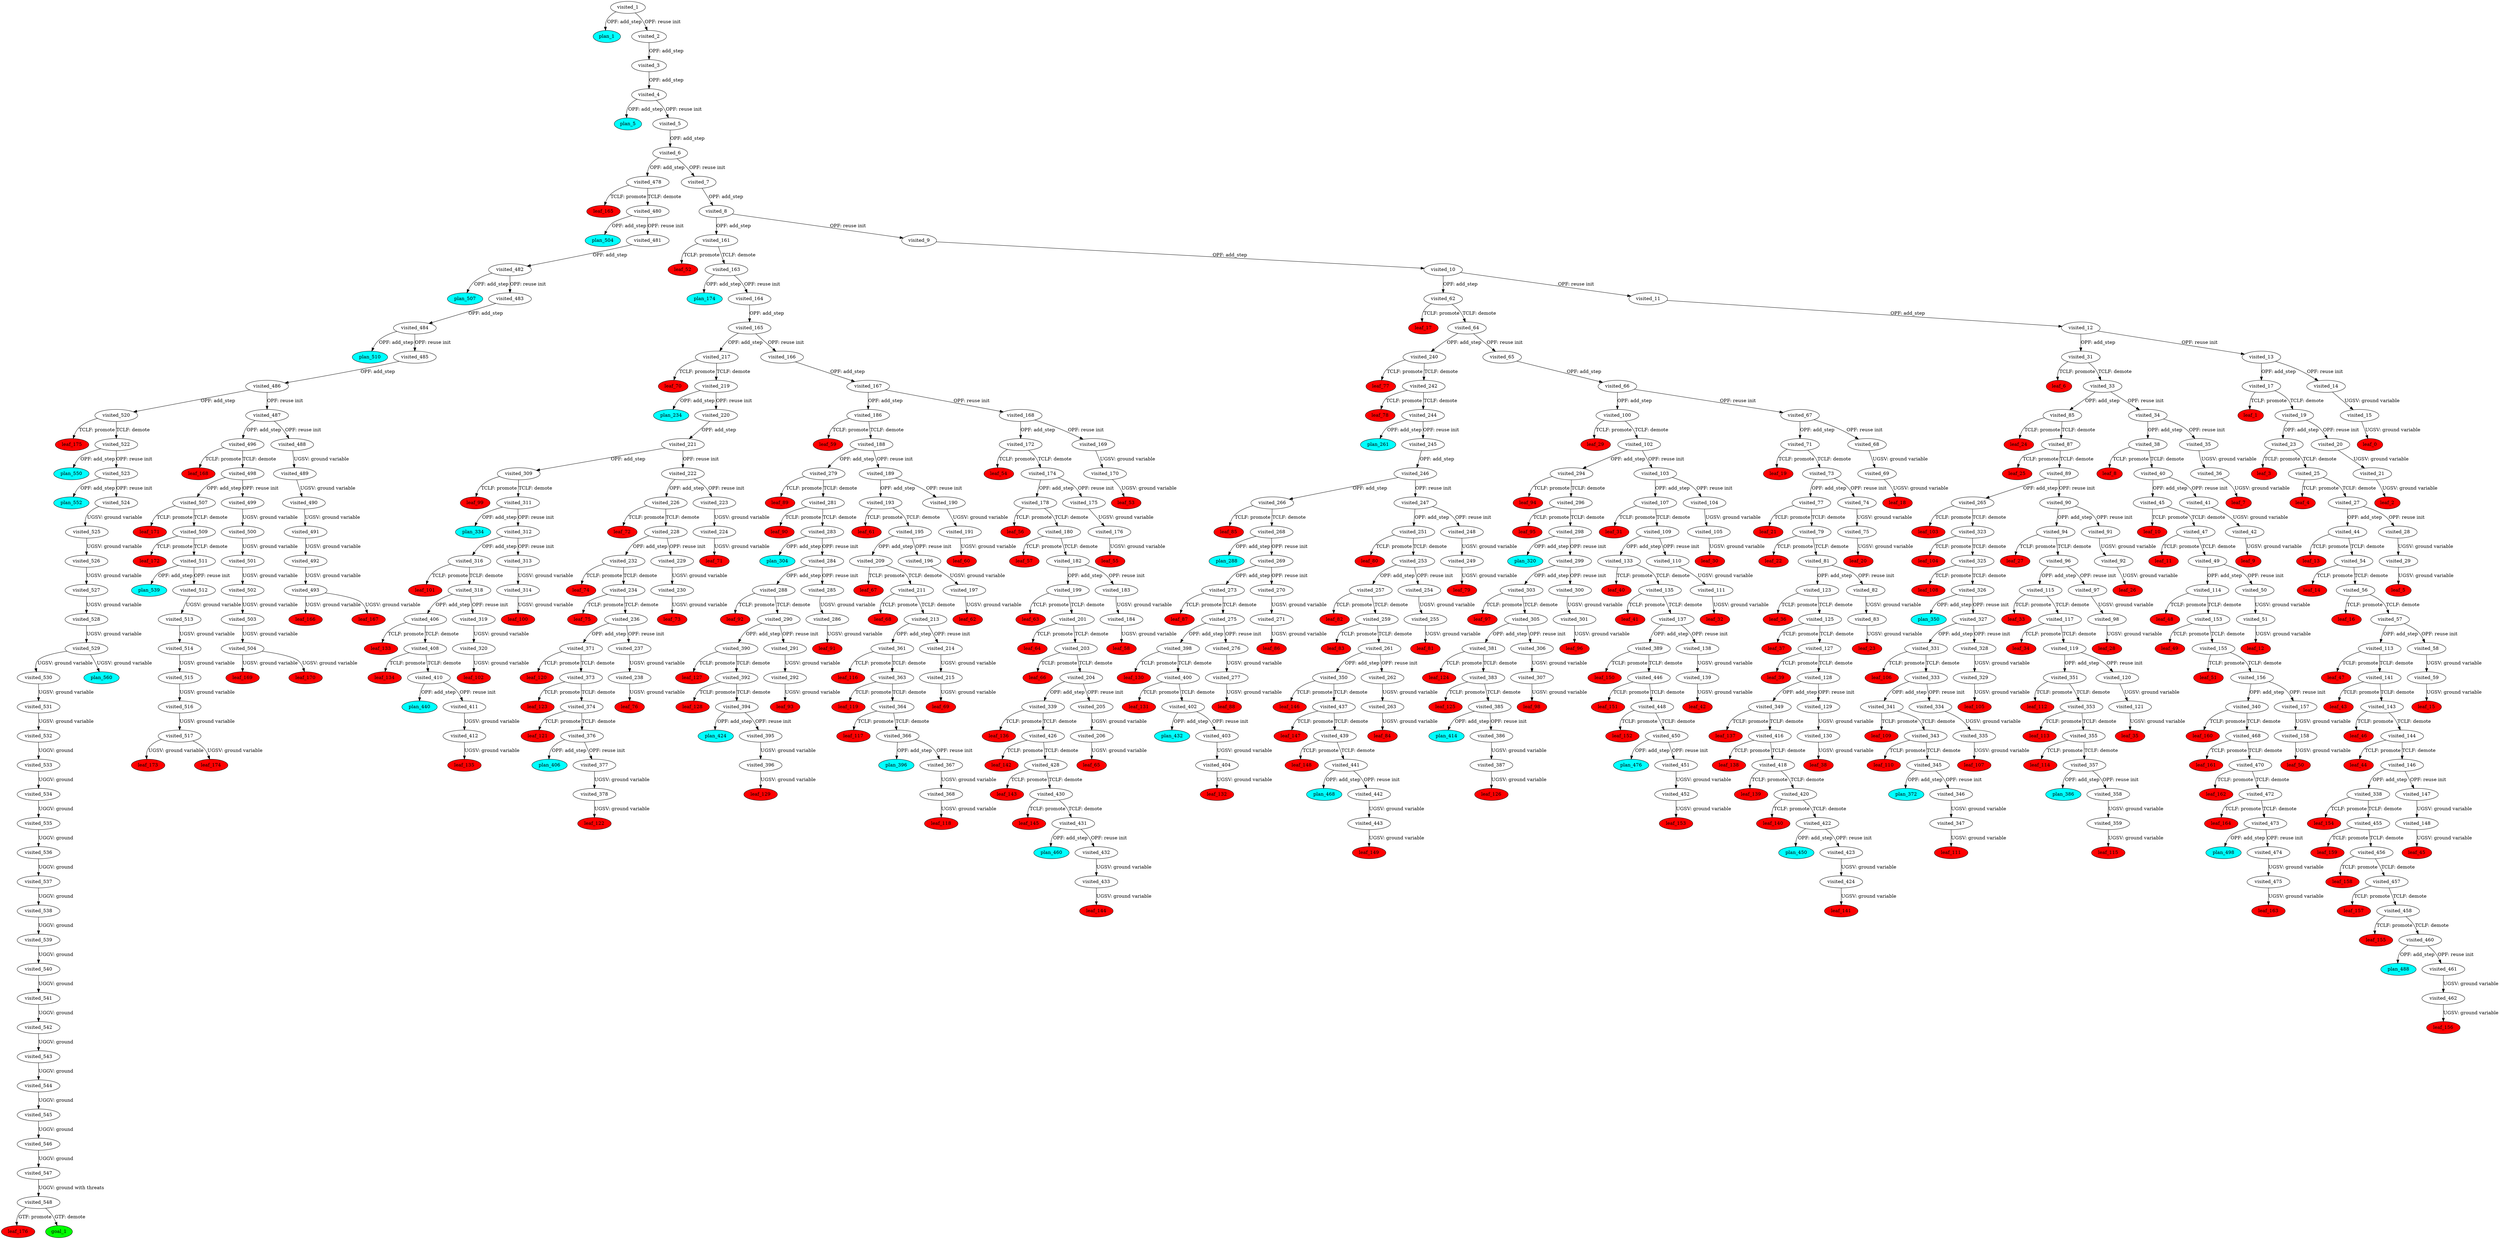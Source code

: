 digraph {
	"db529ddf-41cf-ebe7-b117-384342ee3ea0" [label=plan_0 fillcolor=cyan style=filled]
	"db529ddf-41cf-ebe7-b117-384342ee3ea0" [label=visited_1 fillcolor=white style=filled]
	"3b66df9e-f380-9297-b8c0-ab9beb68c13b" [label=plan_1 fillcolor=cyan style=filled]
	"db529ddf-41cf-ebe7-b117-384342ee3ea0" -> "3b66df9e-f380-9297-b8c0-ab9beb68c13b" [label="OPF: add_step"]
	"f00a5770-f20a-d6c9-6e19-1d7eafe54d03" [label=plan_2 fillcolor=cyan style=filled]
	"db529ddf-41cf-ebe7-b117-384342ee3ea0" -> "f00a5770-f20a-d6c9-6e19-1d7eafe54d03" [label="OPF: reuse init"]
	"f00a5770-f20a-d6c9-6e19-1d7eafe54d03" [label=visited_2 fillcolor=white style=filled]
	"f03dc314-6873-9e03-a0d5-62b02b393e8c" [label=plan_3 fillcolor=cyan style=filled]
	"f00a5770-f20a-d6c9-6e19-1d7eafe54d03" -> "f03dc314-6873-9e03-a0d5-62b02b393e8c" [label="OPF: add_step"]
	"f03dc314-6873-9e03-a0d5-62b02b393e8c" [label=visited_3 fillcolor=white style=filled]
	"2b885270-b306-348c-0589-a139e30e7bb7" [label=plan_4 fillcolor=cyan style=filled]
	"f03dc314-6873-9e03-a0d5-62b02b393e8c" -> "2b885270-b306-348c-0589-a139e30e7bb7" [label="OPF: add_step"]
	"2b885270-b306-348c-0589-a139e30e7bb7" [label=visited_4 fillcolor=white style=filled]
	"bc02ca46-3edf-e767-0e45-be5f4e82e05b" [label=plan_5 fillcolor=cyan style=filled]
	"2b885270-b306-348c-0589-a139e30e7bb7" -> "bc02ca46-3edf-e767-0e45-be5f4e82e05b" [label="OPF: add_step"]
	"7fdfe7da-f84d-e036-52b2-28f44b247a3f" [label=plan_6 fillcolor=cyan style=filled]
	"2b885270-b306-348c-0589-a139e30e7bb7" -> "7fdfe7da-f84d-e036-52b2-28f44b247a3f" [label="OPF: reuse init"]
	"7fdfe7da-f84d-e036-52b2-28f44b247a3f" [label=visited_5 fillcolor=white style=filled]
	"25657f31-c6b4-977f-129b-69cc1aeffef0" [label=plan_7 fillcolor=cyan style=filled]
	"7fdfe7da-f84d-e036-52b2-28f44b247a3f" -> "25657f31-c6b4-977f-129b-69cc1aeffef0" [label="OPF: add_step"]
	"25657f31-c6b4-977f-129b-69cc1aeffef0" [label=visited_6 fillcolor=white style=filled]
	"d0d59b11-27cc-893b-b869-d21601020d05" [label=plan_8 fillcolor=cyan style=filled]
	"25657f31-c6b4-977f-129b-69cc1aeffef0" -> "d0d59b11-27cc-893b-b869-d21601020d05" [label="OPF: add_step"]
	"4503bf6b-4f87-0651-27d1-f7fd4b04c0f1" [label=plan_9 fillcolor=cyan style=filled]
	"25657f31-c6b4-977f-129b-69cc1aeffef0" -> "4503bf6b-4f87-0651-27d1-f7fd4b04c0f1" [label="OPF: reuse init"]
	"4503bf6b-4f87-0651-27d1-f7fd4b04c0f1" [label=visited_7 fillcolor=white style=filled]
	"079786e9-badf-b8c5-2656-3f41b07d2fe0" [label=plan_10 fillcolor=cyan style=filled]
	"4503bf6b-4f87-0651-27d1-f7fd4b04c0f1" -> "079786e9-badf-b8c5-2656-3f41b07d2fe0" [label="OPF: add_step"]
	"079786e9-badf-b8c5-2656-3f41b07d2fe0" [label=visited_8 fillcolor=white style=filled]
	"b657e236-3968-c12c-cd57-b5304207e6bb" [label=plan_11 fillcolor=cyan style=filled]
	"079786e9-badf-b8c5-2656-3f41b07d2fe0" -> "b657e236-3968-c12c-cd57-b5304207e6bb" [label="OPF: add_step"]
	"8478e131-8cd3-905a-4563-f97df70c25cf" [label=plan_12 fillcolor=cyan style=filled]
	"079786e9-badf-b8c5-2656-3f41b07d2fe0" -> "8478e131-8cd3-905a-4563-f97df70c25cf" [label="OPF: reuse init"]
	"8478e131-8cd3-905a-4563-f97df70c25cf" [label=visited_9 fillcolor=white style=filled]
	"6cac531b-45d1-0899-1f8d-d4234d0d87c3" [label=plan_13 fillcolor=cyan style=filled]
	"8478e131-8cd3-905a-4563-f97df70c25cf" -> "6cac531b-45d1-0899-1f8d-d4234d0d87c3" [label="OPF: add_step"]
	"6cac531b-45d1-0899-1f8d-d4234d0d87c3" [label=visited_10 fillcolor=white style=filled]
	"2e991560-53a4-8a45-6d10-42851910ce2f" [label=plan_14 fillcolor=cyan style=filled]
	"6cac531b-45d1-0899-1f8d-d4234d0d87c3" -> "2e991560-53a4-8a45-6d10-42851910ce2f" [label="OPF: add_step"]
	"4693866e-705c-721e-3c48-de400858bdf6" [label=plan_15 fillcolor=cyan style=filled]
	"6cac531b-45d1-0899-1f8d-d4234d0d87c3" -> "4693866e-705c-721e-3c48-de400858bdf6" [label="OPF: reuse init"]
	"4693866e-705c-721e-3c48-de400858bdf6" [label=visited_11 fillcolor=white style=filled]
	"b4187564-1d88-24c2-0240-51dc9d411038" [label=plan_16 fillcolor=cyan style=filled]
	"4693866e-705c-721e-3c48-de400858bdf6" -> "b4187564-1d88-24c2-0240-51dc9d411038" [label="OPF: add_step"]
	"b4187564-1d88-24c2-0240-51dc9d411038" [label=visited_12 fillcolor=white style=filled]
	"3db4f187-d6a0-9cb5-6e49-30953269f794" [label=plan_17 fillcolor=cyan style=filled]
	"b4187564-1d88-24c2-0240-51dc9d411038" -> "3db4f187-d6a0-9cb5-6e49-30953269f794" [label="OPF: add_step"]
	"78ea5c99-5162-f86f-18c0-4a4fd5ba05c1" [label=plan_18 fillcolor=cyan style=filled]
	"b4187564-1d88-24c2-0240-51dc9d411038" -> "78ea5c99-5162-f86f-18c0-4a4fd5ba05c1" [label="OPF: reuse init"]
	"78ea5c99-5162-f86f-18c0-4a4fd5ba05c1" [label=visited_13 fillcolor=white style=filled]
	"524af59b-3bc8-ecc5-4ddd-3c6f6cf3d187" [label=plan_19 fillcolor=cyan style=filled]
	"78ea5c99-5162-f86f-18c0-4a4fd5ba05c1" -> "524af59b-3bc8-ecc5-4ddd-3c6f6cf3d187" [label="OPF: add_step"]
	"a778cfc7-c71b-d73b-c8db-2f900252b742" [label=plan_20 fillcolor=cyan style=filled]
	"78ea5c99-5162-f86f-18c0-4a4fd5ba05c1" -> "a778cfc7-c71b-d73b-c8db-2f900252b742" [label="OPF: reuse init"]
	"a778cfc7-c71b-d73b-c8db-2f900252b742" [label=visited_14 fillcolor=white style=filled]
	"9f91c1fc-5f8c-bb60-d96c-57e7a2cd05a9" [label=plan_21 fillcolor=cyan style=filled]
	"a778cfc7-c71b-d73b-c8db-2f900252b742" -> "9f91c1fc-5f8c-bb60-d96c-57e7a2cd05a9" [label="UGSV: ground variable"]
	"9f91c1fc-5f8c-bb60-d96c-57e7a2cd05a9" [label=visited_15 fillcolor=white style=filled]
	"5033a62e-872d-3160-7972-3141ddb5e40b" [label=plan_22 fillcolor=cyan style=filled]
	"9f91c1fc-5f8c-bb60-d96c-57e7a2cd05a9" -> "5033a62e-872d-3160-7972-3141ddb5e40b" [label="UGSV: ground variable"]
	"5033a62e-872d-3160-7972-3141ddb5e40b" [label=visited_16 fillcolor=white style=filled]
	"5033a62e-872d-3160-7972-3141ddb5e40b" [label=leaf_0 fillcolor=red style=filled]
	"524af59b-3bc8-ecc5-4ddd-3c6f6cf3d187" [label=visited_17 fillcolor=white style=filled]
	"d1c2a867-5794-bbf4-a687-a773705dd3de" [label=plan_23 fillcolor=cyan style=filled]
	"524af59b-3bc8-ecc5-4ddd-3c6f6cf3d187" -> "d1c2a867-5794-bbf4-a687-a773705dd3de" [label="TCLF: promote"]
	"1bff4f93-1853-05c2-6cd2-218b29cdf9fb" [label=plan_24 fillcolor=cyan style=filled]
	"524af59b-3bc8-ecc5-4ddd-3c6f6cf3d187" -> "1bff4f93-1853-05c2-6cd2-218b29cdf9fb" [label="TCLF: demote"]
	"d1c2a867-5794-bbf4-a687-a773705dd3de" [label=visited_18 fillcolor=white style=filled]
	"d1c2a867-5794-bbf4-a687-a773705dd3de" [label=leaf_1 fillcolor=red style=filled]
	"1bff4f93-1853-05c2-6cd2-218b29cdf9fb" [label=visited_19 fillcolor=white style=filled]
	"a88592a7-aa22-2da5-cf29-a664de0aaf40" [label=plan_25 fillcolor=cyan style=filled]
	"1bff4f93-1853-05c2-6cd2-218b29cdf9fb" -> "a88592a7-aa22-2da5-cf29-a664de0aaf40" [label="OPF: add_step"]
	"44114ac6-6ab9-2afe-4973-91b6426bb197" [label=plan_26 fillcolor=cyan style=filled]
	"1bff4f93-1853-05c2-6cd2-218b29cdf9fb" -> "44114ac6-6ab9-2afe-4973-91b6426bb197" [label="OPF: reuse init"]
	"44114ac6-6ab9-2afe-4973-91b6426bb197" [label=visited_20 fillcolor=white style=filled]
	"732b11ee-5bc3-7855-80ee-fae71c84e10f" [label=plan_27 fillcolor=cyan style=filled]
	"44114ac6-6ab9-2afe-4973-91b6426bb197" -> "732b11ee-5bc3-7855-80ee-fae71c84e10f" [label="UGSV: ground variable"]
	"732b11ee-5bc3-7855-80ee-fae71c84e10f" [label=visited_21 fillcolor=white style=filled]
	"4b51d964-f98d-a1dc-06f7-9a2ccd9a6bb4" [label=plan_28 fillcolor=cyan style=filled]
	"732b11ee-5bc3-7855-80ee-fae71c84e10f" -> "4b51d964-f98d-a1dc-06f7-9a2ccd9a6bb4" [label="UGSV: ground variable"]
	"4b51d964-f98d-a1dc-06f7-9a2ccd9a6bb4" [label=visited_22 fillcolor=white style=filled]
	"4b51d964-f98d-a1dc-06f7-9a2ccd9a6bb4" [label=leaf_2 fillcolor=red style=filled]
	"a88592a7-aa22-2da5-cf29-a664de0aaf40" [label=visited_23 fillcolor=white style=filled]
	"e4c7d812-0efc-4b07-7c84-70d7b205c1b7" [label=plan_29 fillcolor=cyan style=filled]
	"a88592a7-aa22-2da5-cf29-a664de0aaf40" -> "e4c7d812-0efc-4b07-7c84-70d7b205c1b7" [label="TCLF: promote"]
	"24dd8a74-4dc3-93b1-f0e6-f3f1e0673933" [label=plan_30 fillcolor=cyan style=filled]
	"a88592a7-aa22-2da5-cf29-a664de0aaf40" -> "24dd8a74-4dc3-93b1-f0e6-f3f1e0673933" [label="TCLF: demote"]
	"e4c7d812-0efc-4b07-7c84-70d7b205c1b7" [label=visited_24 fillcolor=white style=filled]
	"e4c7d812-0efc-4b07-7c84-70d7b205c1b7" [label=leaf_3 fillcolor=red style=filled]
	"24dd8a74-4dc3-93b1-f0e6-f3f1e0673933" [label=visited_25 fillcolor=white style=filled]
	"8884f6c5-70c1-89d4-56ff-f67b252dfa07" [label=plan_31 fillcolor=cyan style=filled]
	"24dd8a74-4dc3-93b1-f0e6-f3f1e0673933" -> "8884f6c5-70c1-89d4-56ff-f67b252dfa07" [label="TCLF: promote"]
	"c4a67960-11a7-263a-8b78-fbbfe2cdf795" [label=plan_32 fillcolor=cyan style=filled]
	"24dd8a74-4dc3-93b1-f0e6-f3f1e0673933" -> "c4a67960-11a7-263a-8b78-fbbfe2cdf795" [label="TCLF: demote"]
	"8884f6c5-70c1-89d4-56ff-f67b252dfa07" [label=visited_26 fillcolor=white style=filled]
	"8884f6c5-70c1-89d4-56ff-f67b252dfa07" [label=leaf_4 fillcolor=red style=filled]
	"c4a67960-11a7-263a-8b78-fbbfe2cdf795" [label=visited_27 fillcolor=white style=filled]
	"1e8cd6ae-2ad6-920d-0be9-be0b5feef2a3" [label=plan_33 fillcolor=cyan style=filled]
	"c4a67960-11a7-263a-8b78-fbbfe2cdf795" -> "1e8cd6ae-2ad6-920d-0be9-be0b5feef2a3" [label="OPF: add_step"]
	"15111783-b924-5aa5-c533-fa83cab0e723" [label=plan_34 fillcolor=cyan style=filled]
	"c4a67960-11a7-263a-8b78-fbbfe2cdf795" -> "15111783-b924-5aa5-c533-fa83cab0e723" [label="OPF: reuse init"]
	"15111783-b924-5aa5-c533-fa83cab0e723" [label=visited_28 fillcolor=white style=filled]
	"b42eea4b-5783-4ea9-69d2-a25d4641b888" [label=plan_35 fillcolor=cyan style=filled]
	"15111783-b924-5aa5-c533-fa83cab0e723" -> "b42eea4b-5783-4ea9-69d2-a25d4641b888" [label="UGSV: ground variable"]
	"b42eea4b-5783-4ea9-69d2-a25d4641b888" [label=visited_29 fillcolor=white style=filled]
	"2b925348-dc34-0118-9b9a-270d3becf1ea" [label=plan_36 fillcolor=cyan style=filled]
	"b42eea4b-5783-4ea9-69d2-a25d4641b888" -> "2b925348-dc34-0118-9b9a-270d3becf1ea" [label="UGSV: ground variable"]
	"2b925348-dc34-0118-9b9a-270d3becf1ea" [label=visited_30 fillcolor=white style=filled]
	"2b925348-dc34-0118-9b9a-270d3becf1ea" [label=leaf_5 fillcolor=red style=filled]
	"3db4f187-d6a0-9cb5-6e49-30953269f794" [label=visited_31 fillcolor=white style=filled]
	"b83e110d-46c5-9d9f-09a9-270844aa0113" [label=plan_37 fillcolor=cyan style=filled]
	"3db4f187-d6a0-9cb5-6e49-30953269f794" -> "b83e110d-46c5-9d9f-09a9-270844aa0113" [label="TCLF: promote"]
	"9df76fa5-126c-5c67-8012-8b55eaef4f9c" [label=plan_38 fillcolor=cyan style=filled]
	"3db4f187-d6a0-9cb5-6e49-30953269f794" -> "9df76fa5-126c-5c67-8012-8b55eaef4f9c" [label="TCLF: demote"]
	"b83e110d-46c5-9d9f-09a9-270844aa0113" [label=visited_32 fillcolor=white style=filled]
	"b83e110d-46c5-9d9f-09a9-270844aa0113" [label=leaf_6 fillcolor=red style=filled]
	"9df76fa5-126c-5c67-8012-8b55eaef4f9c" [label=visited_33 fillcolor=white style=filled]
	"ee8fc6f9-3538-8124-debf-d8566cb94f3f" [label=plan_39 fillcolor=cyan style=filled]
	"9df76fa5-126c-5c67-8012-8b55eaef4f9c" -> "ee8fc6f9-3538-8124-debf-d8566cb94f3f" [label="OPF: add_step"]
	"118f12c1-fc95-c9e7-d979-bfd71afcd4d6" [label=plan_40 fillcolor=cyan style=filled]
	"9df76fa5-126c-5c67-8012-8b55eaef4f9c" -> "118f12c1-fc95-c9e7-d979-bfd71afcd4d6" [label="OPF: reuse init"]
	"118f12c1-fc95-c9e7-d979-bfd71afcd4d6" [label=visited_34 fillcolor=white style=filled]
	"35963da3-fc80-8f45-a998-279baa6bceab" [label=plan_41 fillcolor=cyan style=filled]
	"118f12c1-fc95-c9e7-d979-bfd71afcd4d6" -> "35963da3-fc80-8f45-a998-279baa6bceab" [label="OPF: add_step"]
	"e1bf2c7f-2dc5-90c1-19b4-a4982d8dce57" [label=plan_42 fillcolor=cyan style=filled]
	"118f12c1-fc95-c9e7-d979-bfd71afcd4d6" -> "e1bf2c7f-2dc5-90c1-19b4-a4982d8dce57" [label="OPF: reuse init"]
	"e1bf2c7f-2dc5-90c1-19b4-a4982d8dce57" [label=visited_35 fillcolor=white style=filled]
	"05240fc5-466a-11ad-b42f-2455ba29e98d" [label=plan_43 fillcolor=cyan style=filled]
	"e1bf2c7f-2dc5-90c1-19b4-a4982d8dce57" -> "05240fc5-466a-11ad-b42f-2455ba29e98d" [label="UGSV: ground variable"]
	"05240fc5-466a-11ad-b42f-2455ba29e98d" [label=visited_36 fillcolor=white style=filled]
	"a13f034c-3f84-2e49-34fa-3eb3338890d0" [label=plan_44 fillcolor=cyan style=filled]
	"05240fc5-466a-11ad-b42f-2455ba29e98d" -> "a13f034c-3f84-2e49-34fa-3eb3338890d0" [label="UGSV: ground variable"]
	"a13f034c-3f84-2e49-34fa-3eb3338890d0" [label=visited_37 fillcolor=white style=filled]
	"a13f034c-3f84-2e49-34fa-3eb3338890d0" [label=leaf_7 fillcolor=red style=filled]
	"35963da3-fc80-8f45-a998-279baa6bceab" [label=visited_38 fillcolor=white style=filled]
	"d1067a52-767e-105d-33ba-2a53565829c7" [label=plan_45 fillcolor=cyan style=filled]
	"35963da3-fc80-8f45-a998-279baa6bceab" -> "d1067a52-767e-105d-33ba-2a53565829c7" [label="TCLF: promote"]
	"1392b996-33e1-c495-cee6-2c6688c6d89c" [label=plan_46 fillcolor=cyan style=filled]
	"35963da3-fc80-8f45-a998-279baa6bceab" -> "1392b996-33e1-c495-cee6-2c6688c6d89c" [label="TCLF: demote"]
	"d1067a52-767e-105d-33ba-2a53565829c7" [label=visited_39 fillcolor=white style=filled]
	"d1067a52-767e-105d-33ba-2a53565829c7" [label=leaf_8 fillcolor=red style=filled]
	"1392b996-33e1-c495-cee6-2c6688c6d89c" [label=visited_40 fillcolor=white style=filled]
	"a668e6ff-db7b-d225-bb1a-bec707cfc8ca" [label=plan_47 fillcolor=cyan style=filled]
	"1392b996-33e1-c495-cee6-2c6688c6d89c" -> "a668e6ff-db7b-d225-bb1a-bec707cfc8ca" [label="OPF: add_step"]
	"337149de-4c81-9646-819b-40b54cebe0e8" [label=plan_48 fillcolor=cyan style=filled]
	"1392b996-33e1-c495-cee6-2c6688c6d89c" -> "337149de-4c81-9646-819b-40b54cebe0e8" [label="OPF: reuse init"]
	"337149de-4c81-9646-819b-40b54cebe0e8" [label=visited_41 fillcolor=white style=filled]
	"a27b8068-a221-4980-52bf-39e3783dc4e2" [label=plan_49 fillcolor=cyan style=filled]
	"337149de-4c81-9646-819b-40b54cebe0e8" -> "a27b8068-a221-4980-52bf-39e3783dc4e2" [label="UGSV: ground variable"]
	"a27b8068-a221-4980-52bf-39e3783dc4e2" [label=visited_42 fillcolor=white style=filled]
	"4c385b8f-3758-5009-b53d-0abe20acec7c" [label=plan_50 fillcolor=cyan style=filled]
	"a27b8068-a221-4980-52bf-39e3783dc4e2" -> "4c385b8f-3758-5009-b53d-0abe20acec7c" [label="UGSV: ground variable"]
	"4c385b8f-3758-5009-b53d-0abe20acec7c" [label=visited_43 fillcolor=white style=filled]
	"4c385b8f-3758-5009-b53d-0abe20acec7c" [label=leaf_9 fillcolor=red style=filled]
	"1e8cd6ae-2ad6-920d-0be9-be0b5feef2a3" [label=visited_44 fillcolor=white style=filled]
	"18f3133d-4d98-6b18-ece5-6cdc9d44989e" [label=plan_51 fillcolor=cyan style=filled]
	"1e8cd6ae-2ad6-920d-0be9-be0b5feef2a3" -> "18f3133d-4d98-6b18-ece5-6cdc9d44989e" [label="TCLF: promote"]
	"9b1f6212-a9a0-330f-7995-a3f98722f9ac" [label=plan_52 fillcolor=cyan style=filled]
	"1e8cd6ae-2ad6-920d-0be9-be0b5feef2a3" -> "9b1f6212-a9a0-330f-7995-a3f98722f9ac" [label="TCLF: demote"]
	"a668e6ff-db7b-d225-bb1a-bec707cfc8ca" [label=visited_45 fillcolor=white style=filled]
	"b9b80d76-adb7-da4a-6dba-b69b5bb56b6e" [label=plan_53 fillcolor=cyan style=filled]
	"a668e6ff-db7b-d225-bb1a-bec707cfc8ca" -> "b9b80d76-adb7-da4a-6dba-b69b5bb56b6e" [label="TCLF: promote"]
	"315fd1c0-1f09-c1a2-e643-8855f35bd694" [label=plan_54 fillcolor=cyan style=filled]
	"a668e6ff-db7b-d225-bb1a-bec707cfc8ca" -> "315fd1c0-1f09-c1a2-e643-8855f35bd694" [label="TCLF: demote"]
	"b9b80d76-adb7-da4a-6dba-b69b5bb56b6e" [label=visited_46 fillcolor=white style=filled]
	"b9b80d76-adb7-da4a-6dba-b69b5bb56b6e" [label=leaf_10 fillcolor=red style=filled]
	"315fd1c0-1f09-c1a2-e643-8855f35bd694" [label=visited_47 fillcolor=white style=filled]
	"082e68db-b53c-71e1-0b2c-9e7295f6130c" [label=plan_55 fillcolor=cyan style=filled]
	"315fd1c0-1f09-c1a2-e643-8855f35bd694" -> "082e68db-b53c-71e1-0b2c-9e7295f6130c" [label="TCLF: promote"]
	"b2abce73-f0d1-7a16-7006-77b606b6aae1" [label=plan_56 fillcolor=cyan style=filled]
	"315fd1c0-1f09-c1a2-e643-8855f35bd694" -> "b2abce73-f0d1-7a16-7006-77b606b6aae1" [label="TCLF: demote"]
	"082e68db-b53c-71e1-0b2c-9e7295f6130c" [label=visited_48 fillcolor=white style=filled]
	"082e68db-b53c-71e1-0b2c-9e7295f6130c" [label=leaf_11 fillcolor=red style=filled]
	"b2abce73-f0d1-7a16-7006-77b606b6aae1" [label=visited_49 fillcolor=white style=filled]
	"8073a09c-48f2-3347-d7f7-3ab675aa2806" [label=plan_57 fillcolor=cyan style=filled]
	"b2abce73-f0d1-7a16-7006-77b606b6aae1" -> "8073a09c-48f2-3347-d7f7-3ab675aa2806" [label="OPF: add_step"]
	"f065ab6e-3885-d862-db48-cd2fd59f7b7f" [label=plan_58 fillcolor=cyan style=filled]
	"b2abce73-f0d1-7a16-7006-77b606b6aae1" -> "f065ab6e-3885-d862-db48-cd2fd59f7b7f" [label="OPF: reuse init"]
	"f065ab6e-3885-d862-db48-cd2fd59f7b7f" [label=visited_50 fillcolor=white style=filled]
	"a827706f-11ed-ac7e-7f6c-91d9669a69d4" [label=plan_59 fillcolor=cyan style=filled]
	"f065ab6e-3885-d862-db48-cd2fd59f7b7f" -> "a827706f-11ed-ac7e-7f6c-91d9669a69d4" [label="UGSV: ground variable"]
	"a827706f-11ed-ac7e-7f6c-91d9669a69d4" [label=visited_51 fillcolor=white style=filled]
	"776a7766-d97e-589e-c1bd-e23cfe15f986" [label=plan_60 fillcolor=cyan style=filled]
	"a827706f-11ed-ac7e-7f6c-91d9669a69d4" -> "776a7766-d97e-589e-c1bd-e23cfe15f986" [label="UGSV: ground variable"]
	"776a7766-d97e-589e-c1bd-e23cfe15f986" [label=visited_52 fillcolor=white style=filled]
	"776a7766-d97e-589e-c1bd-e23cfe15f986" [label=leaf_12 fillcolor=red style=filled]
	"18f3133d-4d98-6b18-ece5-6cdc9d44989e" [label=visited_53 fillcolor=white style=filled]
	"18f3133d-4d98-6b18-ece5-6cdc9d44989e" [label=leaf_13 fillcolor=red style=filled]
	"9b1f6212-a9a0-330f-7995-a3f98722f9ac" [label=visited_54 fillcolor=white style=filled]
	"fcabd988-9e52-4e17-8ee1-2e8d8675a05e" [label=plan_61 fillcolor=cyan style=filled]
	"9b1f6212-a9a0-330f-7995-a3f98722f9ac" -> "fcabd988-9e52-4e17-8ee1-2e8d8675a05e" [label="TCLF: promote"]
	"2925d863-4955-9877-79e1-354282530606" [label=plan_62 fillcolor=cyan style=filled]
	"9b1f6212-a9a0-330f-7995-a3f98722f9ac" -> "2925d863-4955-9877-79e1-354282530606" [label="TCLF: demote"]
	"fcabd988-9e52-4e17-8ee1-2e8d8675a05e" [label=visited_55 fillcolor=white style=filled]
	"fcabd988-9e52-4e17-8ee1-2e8d8675a05e" [label=leaf_14 fillcolor=red style=filled]
	"2925d863-4955-9877-79e1-354282530606" [label=visited_56 fillcolor=white style=filled]
	"88d3b911-b6e8-d3e7-5693-179a9879fc6a" [label=plan_63 fillcolor=cyan style=filled]
	"2925d863-4955-9877-79e1-354282530606" -> "88d3b911-b6e8-d3e7-5693-179a9879fc6a" [label="TCLF: promote"]
	"8053040a-eb1e-5a9c-1839-c4834cc2ae9a" [label=plan_64 fillcolor=cyan style=filled]
	"2925d863-4955-9877-79e1-354282530606" -> "8053040a-eb1e-5a9c-1839-c4834cc2ae9a" [label="TCLF: demote"]
	"8053040a-eb1e-5a9c-1839-c4834cc2ae9a" [label=visited_57 fillcolor=white style=filled]
	"8d1a3061-43f3-cb3c-5be8-c534dcd25387" [label=plan_65 fillcolor=cyan style=filled]
	"8053040a-eb1e-5a9c-1839-c4834cc2ae9a" -> "8d1a3061-43f3-cb3c-5be8-c534dcd25387" [label="OPF: add_step"]
	"fbf8fbd0-ce07-dedc-4eab-383846647e0d" [label=plan_66 fillcolor=cyan style=filled]
	"8053040a-eb1e-5a9c-1839-c4834cc2ae9a" -> "fbf8fbd0-ce07-dedc-4eab-383846647e0d" [label="OPF: reuse init"]
	"fbf8fbd0-ce07-dedc-4eab-383846647e0d" [label=visited_58 fillcolor=white style=filled]
	"bda9da8f-87f0-0110-2896-344a4b909bdf" [label=plan_67 fillcolor=cyan style=filled]
	"fbf8fbd0-ce07-dedc-4eab-383846647e0d" -> "bda9da8f-87f0-0110-2896-344a4b909bdf" [label="UGSV: ground variable"]
	"bda9da8f-87f0-0110-2896-344a4b909bdf" [label=visited_59 fillcolor=white style=filled]
	"d7692923-e439-b593-6c46-7d6914b92293" [label=plan_68 fillcolor=cyan style=filled]
	"bda9da8f-87f0-0110-2896-344a4b909bdf" -> "d7692923-e439-b593-6c46-7d6914b92293" [label="UGSV: ground variable"]
	"d7692923-e439-b593-6c46-7d6914b92293" [label=visited_60 fillcolor=white style=filled]
	"d7692923-e439-b593-6c46-7d6914b92293" [label=leaf_15 fillcolor=red style=filled]
	"88d3b911-b6e8-d3e7-5693-179a9879fc6a" [label=visited_61 fillcolor=white style=filled]
	"88d3b911-b6e8-d3e7-5693-179a9879fc6a" [label=leaf_16 fillcolor=red style=filled]
	"2e991560-53a4-8a45-6d10-42851910ce2f" [label=visited_62 fillcolor=white style=filled]
	"4424d6df-4217-45c5-80f5-b55e2a39375d" [label=plan_69 fillcolor=cyan style=filled]
	"2e991560-53a4-8a45-6d10-42851910ce2f" -> "4424d6df-4217-45c5-80f5-b55e2a39375d" [label="TCLF: promote"]
	"ba2cfef0-657d-1ac8-e85f-f701b1f305d7" [label=plan_70 fillcolor=cyan style=filled]
	"2e991560-53a4-8a45-6d10-42851910ce2f" -> "ba2cfef0-657d-1ac8-e85f-f701b1f305d7" [label="TCLF: demote"]
	"4424d6df-4217-45c5-80f5-b55e2a39375d" [label=visited_63 fillcolor=white style=filled]
	"4424d6df-4217-45c5-80f5-b55e2a39375d" [label=leaf_17 fillcolor=red style=filled]
	"ba2cfef0-657d-1ac8-e85f-f701b1f305d7" [label=visited_64 fillcolor=white style=filled]
	"ee3338fd-d9cb-bf11-03b3-60a4163c15ae" [label=plan_71 fillcolor=cyan style=filled]
	"ba2cfef0-657d-1ac8-e85f-f701b1f305d7" -> "ee3338fd-d9cb-bf11-03b3-60a4163c15ae" [label="OPF: add_step"]
	"d9f213c1-f3af-3ae3-3eff-5ad82c70fed0" [label=plan_72 fillcolor=cyan style=filled]
	"ba2cfef0-657d-1ac8-e85f-f701b1f305d7" -> "d9f213c1-f3af-3ae3-3eff-5ad82c70fed0" [label="OPF: reuse init"]
	"d9f213c1-f3af-3ae3-3eff-5ad82c70fed0" [label=visited_65 fillcolor=white style=filled]
	"bf66d8c0-0116-a99a-ad1e-fb3f6a414300" [label=plan_73 fillcolor=cyan style=filled]
	"d9f213c1-f3af-3ae3-3eff-5ad82c70fed0" -> "bf66d8c0-0116-a99a-ad1e-fb3f6a414300" [label="OPF: add_step"]
	"bf66d8c0-0116-a99a-ad1e-fb3f6a414300" [label=visited_66 fillcolor=white style=filled]
	"ab5efb61-d027-397e-f5bc-9aa155ceca09" [label=plan_74 fillcolor=cyan style=filled]
	"bf66d8c0-0116-a99a-ad1e-fb3f6a414300" -> "ab5efb61-d027-397e-f5bc-9aa155ceca09" [label="OPF: add_step"]
	"66a2d8b4-5266-db58-beb6-2e2b48463e9e" [label=plan_75 fillcolor=cyan style=filled]
	"bf66d8c0-0116-a99a-ad1e-fb3f6a414300" -> "66a2d8b4-5266-db58-beb6-2e2b48463e9e" [label="OPF: reuse init"]
	"66a2d8b4-5266-db58-beb6-2e2b48463e9e" [label=visited_67 fillcolor=white style=filled]
	"86642c44-711c-2f99-b6f3-27303e485cad" [label=plan_76 fillcolor=cyan style=filled]
	"66a2d8b4-5266-db58-beb6-2e2b48463e9e" -> "86642c44-711c-2f99-b6f3-27303e485cad" [label="OPF: add_step"]
	"e91bd676-77ec-5c2a-6dff-f113e732493e" [label=plan_77 fillcolor=cyan style=filled]
	"66a2d8b4-5266-db58-beb6-2e2b48463e9e" -> "e91bd676-77ec-5c2a-6dff-f113e732493e" [label="OPF: reuse init"]
	"e91bd676-77ec-5c2a-6dff-f113e732493e" [label=visited_68 fillcolor=white style=filled]
	"b82d6dab-c75c-a76c-1180-edb3064530d1" [label=plan_78 fillcolor=cyan style=filled]
	"e91bd676-77ec-5c2a-6dff-f113e732493e" -> "b82d6dab-c75c-a76c-1180-edb3064530d1" [label="UGSV: ground variable"]
	"b82d6dab-c75c-a76c-1180-edb3064530d1" [label=visited_69 fillcolor=white style=filled]
	"44adaa9c-bf29-030e-bc75-a71c60ee9b7f" [label=plan_79 fillcolor=cyan style=filled]
	"b82d6dab-c75c-a76c-1180-edb3064530d1" -> "44adaa9c-bf29-030e-bc75-a71c60ee9b7f" [label="UGSV: ground variable"]
	"44adaa9c-bf29-030e-bc75-a71c60ee9b7f" [label=visited_70 fillcolor=white style=filled]
	"44adaa9c-bf29-030e-bc75-a71c60ee9b7f" [label=leaf_18 fillcolor=red style=filled]
	"86642c44-711c-2f99-b6f3-27303e485cad" [label=visited_71 fillcolor=white style=filled]
	"10fc2cb6-9f99-a8a0-3b63-4cfa3014fef3" [label=plan_80 fillcolor=cyan style=filled]
	"86642c44-711c-2f99-b6f3-27303e485cad" -> "10fc2cb6-9f99-a8a0-3b63-4cfa3014fef3" [label="TCLF: promote"]
	"fe5d6e3d-f16f-df05-9b03-c7831b9eb630" [label=plan_81 fillcolor=cyan style=filled]
	"86642c44-711c-2f99-b6f3-27303e485cad" -> "fe5d6e3d-f16f-df05-9b03-c7831b9eb630" [label="TCLF: demote"]
	"10fc2cb6-9f99-a8a0-3b63-4cfa3014fef3" [label=visited_72 fillcolor=white style=filled]
	"10fc2cb6-9f99-a8a0-3b63-4cfa3014fef3" [label=leaf_19 fillcolor=red style=filled]
	"fe5d6e3d-f16f-df05-9b03-c7831b9eb630" [label=visited_73 fillcolor=white style=filled]
	"a01793be-ce5b-6d3d-6bd7-bb7574b29e87" [label=plan_82 fillcolor=cyan style=filled]
	"fe5d6e3d-f16f-df05-9b03-c7831b9eb630" -> "a01793be-ce5b-6d3d-6bd7-bb7574b29e87" [label="OPF: add_step"]
	"24aeae91-ed8c-339c-039e-6faea26394ab" [label=plan_83 fillcolor=cyan style=filled]
	"fe5d6e3d-f16f-df05-9b03-c7831b9eb630" -> "24aeae91-ed8c-339c-039e-6faea26394ab" [label="OPF: reuse init"]
	"24aeae91-ed8c-339c-039e-6faea26394ab" [label=visited_74 fillcolor=white style=filled]
	"34ebd71f-86bd-13f6-45be-a717c686b522" [label=plan_84 fillcolor=cyan style=filled]
	"24aeae91-ed8c-339c-039e-6faea26394ab" -> "34ebd71f-86bd-13f6-45be-a717c686b522" [label="UGSV: ground variable"]
	"34ebd71f-86bd-13f6-45be-a717c686b522" [label=visited_75 fillcolor=white style=filled]
	"c6292fe8-8745-37f3-c324-05f562ec097b" [label=plan_85 fillcolor=cyan style=filled]
	"34ebd71f-86bd-13f6-45be-a717c686b522" -> "c6292fe8-8745-37f3-c324-05f562ec097b" [label="UGSV: ground variable"]
	"c6292fe8-8745-37f3-c324-05f562ec097b" [label=visited_76 fillcolor=white style=filled]
	"c6292fe8-8745-37f3-c324-05f562ec097b" [label=leaf_20 fillcolor=red style=filled]
	"a01793be-ce5b-6d3d-6bd7-bb7574b29e87" [label=visited_77 fillcolor=white style=filled]
	"f853677f-cdb7-f8d3-450f-c2d23cc0c689" [label=plan_86 fillcolor=cyan style=filled]
	"a01793be-ce5b-6d3d-6bd7-bb7574b29e87" -> "f853677f-cdb7-f8d3-450f-c2d23cc0c689" [label="TCLF: promote"]
	"e5a2af0e-4783-60eb-206d-eb7fb846e76c" [label=plan_87 fillcolor=cyan style=filled]
	"a01793be-ce5b-6d3d-6bd7-bb7574b29e87" -> "e5a2af0e-4783-60eb-206d-eb7fb846e76c" [label="TCLF: demote"]
	"f853677f-cdb7-f8d3-450f-c2d23cc0c689" [label=visited_78 fillcolor=white style=filled]
	"f853677f-cdb7-f8d3-450f-c2d23cc0c689" [label=leaf_21 fillcolor=red style=filled]
	"e5a2af0e-4783-60eb-206d-eb7fb846e76c" [label=visited_79 fillcolor=white style=filled]
	"52adab26-4863-db78-a729-4f73be9d48ab" [label=plan_88 fillcolor=cyan style=filled]
	"e5a2af0e-4783-60eb-206d-eb7fb846e76c" -> "52adab26-4863-db78-a729-4f73be9d48ab" [label="TCLF: promote"]
	"2f2b3b05-1d6b-1a8d-fa27-b5575e561acb" [label=plan_89 fillcolor=cyan style=filled]
	"e5a2af0e-4783-60eb-206d-eb7fb846e76c" -> "2f2b3b05-1d6b-1a8d-fa27-b5575e561acb" [label="TCLF: demote"]
	"52adab26-4863-db78-a729-4f73be9d48ab" [label=visited_80 fillcolor=white style=filled]
	"52adab26-4863-db78-a729-4f73be9d48ab" [label=leaf_22 fillcolor=red style=filled]
	"2f2b3b05-1d6b-1a8d-fa27-b5575e561acb" [label=visited_81 fillcolor=white style=filled]
	"45eb9b49-ac18-7c8f-76d6-b252dd9843c8" [label=plan_90 fillcolor=cyan style=filled]
	"2f2b3b05-1d6b-1a8d-fa27-b5575e561acb" -> "45eb9b49-ac18-7c8f-76d6-b252dd9843c8" [label="OPF: add_step"]
	"450bfa32-d874-4238-7114-5597c0b80f7f" [label=plan_91 fillcolor=cyan style=filled]
	"2f2b3b05-1d6b-1a8d-fa27-b5575e561acb" -> "450bfa32-d874-4238-7114-5597c0b80f7f" [label="OPF: reuse init"]
	"450bfa32-d874-4238-7114-5597c0b80f7f" [label=visited_82 fillcolor=white style=filled]
	"1b6daa26-590f-9e5e-f9b2-2ab5f02b670a" [label=plan_92 fillcolor=cyan style=filled]
	"450bfa32-d874-4238-7114-5597c0b80f7f" -> "1b6daa26-590f-9e5e-f9b2-2ab5f02b670a" [label="UGSV: ground variable"]
	"1b6daa26-590f-9e5e-f9b2-2ab5f02b670a" [label=visited_83 fillcolor=white style=filled]
	"58e1fdf1-8039-ea1a-43c8-4d17dbb19241" [label=plan_93 fillcolor=cyan style=filled]
	"1b6daa26-590f-9e5e-f9b2-2ab5f02b670a" -> "58e1fdf1-8039-ea1a-43c8-4d17dbb19241" [label="UGSV: ground variable"]
	"58e1fdf1-8039-ea1a-43c8-4d17dbb19241" [label=visited_84 fillcolor=white style=filled]
	"58e1fdf1-8039-ea1a-43c8-4d17dbb19241" [label=leaf_23 fillcolor=red style=filled]
	"ee8fc6f9-3538-8124-debf-d8566cb94f3f" [label=visited_85 fillcolor=white style=filled]
	"98a051b5-dbd8-370c-7b7a-9b775555bafb" [label=plan_94 fillcolor=cyan style=filled]
	"ee8fc6f9-3538-8124-debf-d8566cb94f3f" -> "98a051b5-dbd8-370c-7b7a-9b775555bafb" [label="TCLF: promote"]
	"7f46cd53-2476-1201-c930-cd18ed1dac21" [label=plan_95 fillcolor=cyan style=filled]
	"ee8fc6f9-3538-8124-debf-d8566cb94f3f" -> "7f46cd53-2476-1201-c930-cd18ed1dac21" [label="TCLF: demote"]
	"98a051b5-dbd8-370c-7b7a-9b775555bafb" [label=visited_86 fillcolor=white style=filled]
	"98a051b5-dbd8-370c-7b7a-9b775555bafb" [label=leaf_24 fillcolor=red style=filled]
	"7f46cd53-2476-1201-c930-cd18ed1dac21" [label=visited_87 fillcolor=white style=filled]
	"01d5c0e6-335e-a034-0e0d-b32fce7d1453" [label=plan_96 fillcolor=cyan style=filled]
	"7f46cd53-2476-1201-c930-cd18ed1dac21" -> "01d5c0e6-335e-a034-0e0d-b32fce7d1453" [label="TCLF: promote"]
	"97b0263c-4c3a-01e0-4485-a3868bbff31a" [label=plan_97 fillcolor=cyan style=filled]
	"7f46cd53-2476-1201-c930-cd18ed1dac21" -> "97b0263c-4c3a-01e0-4485-a3868bbff31a" [label="TCLF: demote"]
	"01d5c0e6-335e-a034-0e0d-b32fce7d1453" [label=visited_88 fillcolor=white style=filled]
	"01d5c0e6-335e-a034-0e0d-b32fce7d1453" [label=leaf_25 fillcolor=red style=filled]
	"97b0263c-4c3a-01e0-4485-a3868bbff31a" [label=visited_89 fillcolor=white style=filled]
	"ef26666a-923c-fc44-f709-daae043f2b8c" [label=plan_98 fillcolor=cyan style=filled]
	"97b0263c-4c3a-01e0-4485-a3868bbff31a" -> "ef26666a-923c-fc44-f709-daae043f2b8c" [label="OPF: add_step"]
	"5aae1897-31e9-b152-2576-35c65c09a245" [label=plan_99 fillcolor=cyan style=filled]
	"97b0263c-4c3a-01e0-4485-a3868bbff31a" -> "5aae1897-31e9-b152-2576-35c65c09a245" [label="OPF: reuse init"]
	"5aae1897-31e9-b152-2576-35c65c09a245" [label=visited_90 fillcolor=white style=filled]
	"45d8ecb0-512b-8c01-6421-1499d492cb2b" [label=plan_100 fillcolor=cyan style=filled]
	"5aae1897-31e9-b152-2576-35c65c09a245" -> "45d8ecb0-512b-8c01-6421-1499d492cb2b" [label="OPF: add_step"]
	"e05c0ed9-465f-5318-5ef7-122c6630c220" [label=plan_101 fillcolor=cyan style=filled]
	"5aae1897-31e9-b152-2576-35c65c09a245" -> "e05c0ed9-465f-5318-5ef7-122c6630c220" [label="OPF: reuse init"]
	"e05c0ed9-465f-5318-5ef7-122c6630c220" [label=visited_91 fillcolor=white style=filled]
	"39dc84aa-733b-2974-4d84-e8f22347016c" [label=plan_102 fillcolor=cyan style=filled]
	"e05c0ed9-465f-5318-5ef7-122c6630c220" -> "39dc84aa-733b-2974-4d84-e8f22347016c" [label="UGSV: ground variable"]
	"39dc84aa-733b-2974-4d84-e8f22347016c" [label=visited_92 fillcolor=white style=filled]
	"7e7bcb8c-f4ec-fcbb-79b4-87c191f97062" [label=plan_103 fillcolor=cyan style=filled]
	"39dc84aa-733b-2974-4d84-e8f22347016c" -> "7e7bcb8c-f4ec-fcbb-79b4-87c191f97062" [label="UGSV: ground variable"]
	"7e7bcb8c-f4ec-fcbb-79b4-87c191f97062" [label=visited_93 fillcolor=white style=filled]
	"7e7bcb8c-f4ec-fcbb-79b4-87c191f97062" [label=leaf_26 fillcolor=red style=filled]
	"45d8ecb0-512b-8c01-6421-1499d492cb2b" [label=visited_94 fillcolor=white style=filled]
	"00ec3342-8bc2-32ff-78ab-5af6176b1452" [label=plan_104 fillcolor=cyan style=filled]
	"45d8ecb0-512b-8c01-6421-1499d492cb2b" -> "00ec3342-8bc2-32ff-78ab-5af6176b1452" [label="TCLF: promote"]
	"9a40c649-cb92-c7cb-9597-8641367232f5" [label=plan_105 fillcolor=cyan style=filled]
	"45d8ecb0-512b-8c01-6421-1499d492cb2b" -> "9a40c649-cb92-c7cb-9597-8641367232f5" [label="TCLF: demote"]
	"00ec3342-8bc2-32ff-78ab-5af6176b1452" [label=visited_95 fillcolor=white style=filled]
	"00ec3342-8bc2-32ff-78ab-5af6176b1452" [label=leaf_27 fillcolor=red style=filled]
	"9a40c649-cb92-c7cb-9597-8641367232f5" [label=visited_96 fillcolor=white style=filled]
	"916d2836-c1d6-f986-d50d-8fcbad725342" [label=plan_106 fillcolor=cyan style=filled]
	"9a40c649-cb92-c7cb-9597-8641367232f5" -> "916d2836-c1d6-f986-d50d-8fcbad725342" [label="OPF: add_step"]
	"e8dc8e15-6bb7-72bc-560b-c01eb141ddc5" [label=plan_107 fillcolor=cyan style=filled]
	"9a40c649-cb92-c7cb-9597-8641367232f5" -> "e8dc8e15-6bb7-72bc-560b-c01eb141ddc5" [label="OPF: reuse init"]
	"e8dc8e15-6bb7-72bc-560b-c01eb141ddc5" [label=visited_97 fillcolor=white style=filled]
	"b36db3b4-60ed-3305-cd72-2794c0ab706c" [label=plan_108 fillcolor=cyan style=filled]
	"e8dc8e15-6bb7-72bc-560b-c01eb141ddc5" -> "b36db3b4-60ed-3305-cd72-2794c0ab706c" [label="UGSV: ground variable"]
	"b36db3b4-60ed-3305-cd72-2794c0ab706c" [label=visited_98 fillcolor=white style=filled]
	"074ea35f-755e-21db-082c-0fd8c4b91c7f" [label=plan_109 fillcolor=cyan style=filled]
	"b36db3b4-60ed-3305-cd72-2794c0ab706c" -> "074ea35f-755e-21db-082c-0fd8c4b91c7f" [label="UGSV: ground variable"]
	"074ea35f-755e-21db-082c-0fd8c4b91c7f" [label=visited_99 fillcolor=white style=filled]
	"074ea35f-755e-21db-082c-0fd8c4b91c7f" [label=leaf_28 fillcolor=red style=filled]
	"ab5efb61-d027-397e-f5bc-9aa155ceca09" [label=visited_100 fillcolor=white style=filled]
	"f938aaad-357d-97ae-2693-f0800ebbe47c" [label=plan_110 fillcolor=cyan style=filled]
	"ab5efb61-d027-397e-f5bc-9aa155ceca09" -> "f938aaad-357d-97ae-2693-f0800ebbe47c" [label="TCLF: promote"]
	"727bf220-94e8-2405-569b-ad3721526434" [label=plan_111 fillcolor=cyan style=filled]
	"ab5efb61-d027-397e-f5bc-9aa155ceca09" -> "727bf220-94e8-2405-569b-ad3721526434" [label="TCLF: demote"]
	"f938aaad-357d-97ae-2693-f0800ebbe47c" [label=visited_101 fillcolor=white style=filled]
	"f938aaad-357d-97ae-2693-f0800ebbe47c" [label=leaf_29 fillcolor=red style=filled]
	"727bf220-94e8-2405-569b-ad3721526434" [label=visited_102 fillcolor=white style=filled]
	"86557883-6ef6-5e91-6b8a-741035ea4725" [label=plan_112 fillcolor=cyan style=filled]
	"727bf220-94e8-2405-569b-ad3721526434" -> "86557883-6ef6-5e91-6b8a-741035ea4725" [label="OPF: add_step"]
	"668ee981-e492-00cc-4601-b52dc4c52c2c" [label=plan_113 fillcolor=cyan style=filled]
	"727bf220-94e8-2405-569b-ad3721526434" -> "668ee981-e492-00cc-4601-b52dc4c52c2c" [label="OPF: reuse init"]
	"668ee981-e492-00cc-4601-b52dc4c52c2c" [label=visited_103 fillcolor=white style=filled]
	"e9a097de-a98c-d4fe-8112-5fa639bc266a" [label=plan_114 fillcolor=cyan style=filled]
	"668ee981-e492-00cc-4601-b52dc4c52c2c" -> "e9a097de-a98c-d4fe-8112-5fa639bc266a" [label="OPF: add_step"]
	"41baee33-f390-ed6d-5066-5a47e84cb6b2" [label=plan_115 fillcolor=cyan style=filled]
	"668ee981-e492-00cc-4601-b52dc4c52c2c" -> "41baee33-f390-ed6d-5066-5a47e84cb6b2" [label="OPF: reuse init"]
	"41baee33-f390-ed6d-5066-5a47e84cb6b2" [label=visited_104 fillcolor=white style=filled]
	"e5344937-5992-0dba-303d-0b2fe3ff4fcb" [label=plan_116 fillcolor=cyan style=filled]
	"41baee33-f390-ed6d-5066-5a47e84cb6b2" -> "e5344937-5992-0dba-303d-0b2fe3ff4fcb" [label="UGSV: ground variable"]
	"e5344937-5992-0dba-303d-0b2fe3ff4fcb" [label=visited_105 fillcolor=white style=filled]
	"911808e0-bdc4-04f8-d210-7bf4980a429a" [label=plan_117 fillcolor=cyan style=filled]
	"e5344937-5992-0dba-303d-0b2fe3ff4fcb" -> "911808e0-bdc4-04f8-d210-7bf4980a429a" [label="UGSV: ground variable"]
	"911808e0-bdc4-04f8-d210-7bf4980a429a" [label=visited_106 fillcolor=white style=filled]
	"911808e0-bdc4-04f8-d210-7bf4980a429a" [label=leaf_30 fillcolor=red style=filled]
	"e9a097de-a98c-d4fe-8112-5fa639bc266a" [label=visited_107 fillcolor=white style=filled]
	"eb093698-5af3-0b67-7d8f-f6bcff5aad6e" [label=plan_118 fillcolor=cyan style=filled]
	"e9a097de-a98c-d4fe-8112-5fa639bc266a" -> "eb093698-5af3-0b67-7d8f-f6bcff5aad6e" [label="TCLF: promote"]
	"f4cb47b0-b132-fb6a-eefa-8d7df8bdf150" [label=plan_119 fillcolor=cyan style=filled]
	"e9a097de-a98c-d4fe-8112-5fa639bc266a" -> "f4cb47b0-b132-fb6a-eefa-8d7df8bdf150" [label="TCLF: demote"]
	"eb093698-5af3-0b67-7d8f-f6bcff5aad6e" [label=visited_108 fillcolor=white style=filled]
	"eb093698-5af3-0b67-7d8f-f6bcff5aad6e" [label=leaf_31 fillcolor=red style=filled]
	"f4cb47b0-b132-fb6a-eefa-8d7df8bdf150" [label=visited_109 fillcolor=white style=filled]
	"daa1247b-3e26-c93c-6ec4-41041e00d348" [label=plan_120 fillcolor=cyan style=filled]
	"f4cb47b0-b132-fb6a-eefa-8d7df8bdf150" -> "daa1247b-3e26-c93c-6ec4-41041e00d348" [label="OPF: add_step"]
	"a3fb4740-61f6-e0e5-d97f-bbd6d6602a7d" [label=plan_121 fillcolor=cyan style=filled]
	"f4cb47b0-b132-fb6a-eefa-8d7df8bdf150" -> "a3fb4740-61f6-e0e5-d97f-bbd6d6602a7d" [label="OPF: reuse init"]
	"a3fb4740-61f6-e0e5-d97f-bbd6d6602a7d" [label=visited_110 fillcolor=white style=filled]
	"4cd2b34a-d325-4b22-1407-75a337698bca" [label=plan_122 fillcolor=cyan style=filled]
	"a3fb4740-61f6-e0e5-d97f-bbd6d6602a7d" -> "4cd2b34a-d325-4b22-1407-75a337698bca" [label="UGSV: ground variable"]
	"4cd2b34a-d325-4b22-1407-75a337698bca" [label=visited_111 fillcolor=white style=filled]
	"e5e76dad-ce52-5868-dee5-c6ba5eb36e65" [label=plan_123 fillcolor=cyan style=filled]
	"4cd2b34a-d325-4b22-1407-75a337698bca" -> "e5e76dad-ce52-5868-dee5-c6ba5eb36e65" [label="UGSV: ground variable"]
	"e5e76dad-ce52-5868-dee5-c6ba5eb36e65" [label=visited_112 fillcolor=white style=filled]
	"e5e76dad-ce52-5868-dee5-c6ba5eb36e65" [label=leaf_32 fillcolor=red style=filled]
	"8d1a3061-43f3-cb3c-5be8-c534dcd25387" [label=visited_113 fillcolor=white style=filled]
	"f43fd30c-08e8-d5e7-dff7-61750047873b" [label=plan_124 fillcolor=cyan style=filled]
	"8d1a3061-43f3-cb3c-5be8-c534dcd25387" -> "f43fd30c-08e8-d5e7-dff7-61750047873b" [label="TCLF: promote"]
	"8ba76ae5-69af-9d08-d5c7-a492f93f078d" [label=plan_125 fillcolor=cyan style=filled]
	"8d1a3061-43f3-cb3c-5be8-c534dcd25387" -> "8ba76ae5-69af-9d08-d5c7-a492f93f078d" [label="TCLF: demote"]
	"8073a09c-48f2-3347-d7f7-3ab675aa2806" [label=visited_114 fillcolor=white style=filled]
	"9fe6fc6c-21d7-386b-db08-287f2546d8a2" [label=plan_126 fillcolor=cyan style=filled]
	"8073a09c-48f2-3347-d7f7-3ab675aa2806" -> "9fe6fc6c-21d7-386b-db08-287f2546d8a2" [label="TCLF: promote"]
	"60c33a31-4b53-1b29-0f40-0dbfc9e08707" [label=plan_127 fillcolor=cyan style=filled]
	"8073a09c-48f2-3347-d7f7-3ab675aa2806" -> "60c33a31-4b53-1b29-0f40-0dbfc9e08707" [label="TCLF: demote"]
	"916d2836-c1d6-f986-d50d-8fcbad725342" [label=visited_115 fillcolor=white style=filled]
	"cd4e858d-92c1-9844-9f0f-b282ea279c99" [label=plan_128 fillcolor=cyan style=filled]
	"916d2836-c1d6-f986-d50d-8fcbad725342" -> "cd4e858d-92c1-9844-9f0f-b282ea279c99" [label="TCLF: promote"]
	"90d6715b-9ca3-f56f-3351-d56555b4e689" [label=plan_129 fillcolor=cyan style=filled]
	"916d2836-c1d6-f986-d50d-8fcbad725342" -> "90d6715b-9ca3-f56f-3351-d56555b4e689" [label="TCLF: demote"]
	"cd4e858d-92c1-9844-9f0f-b282ea279c99" [label=visited_116 fillcolor=white style=filled]
	"cd4e858d-92c1-9844-9f0f-b282ea279c99" [label=leaf_33 fillcolor=red style=filled]
	"90d6715b-9ca3-f56f-3351-d56555b4e689" [label=visited_117 fillcolor=white style=filled]
	"f7652d1b-9a98-0a6d-6dd5-e970f841e04a" [label=plan_130 fillcolor=cyan style=filled]
	"90d6715b-9ca3-f56f-3351-d56555b4e689" -> "f7652d1b-9a98-0a6d-6dd5-e970f841e04a" [label="TCLF: promote"]
	"9c5ead32-feb8-f7d9-0234-ee988aae3808" [label=plan_131 fillcolor=cyan style=filled]
	"90d6715b-9ca3-f56f-3351-d56555b4e689" -> "9c5ead32-feb8-f7d9-0234-ee988aae3808" [label="TCLF: demote"]
	"f7652d1b-9a98-0a6d-6dd5-e970f841e04a" [label=visited_118 fillcolor=white style=filled]
	"f7652d1b-9a98-0a6d-6dd5-e970f841e04a" [label=leaf_34 fillcolor=red style=filled]
	"9c5ead32-feb8-f7d9-0234-ee988aae3808" [label=visited_119 fillcolor=white style=filled]
	"f37f7702-c07c-6704-802d-883803c3eb63" [label=plan_132 fillcolor=cyan style=filled]
	"9c5ead32-feb8-f7d9-0234-ee988aae3808" -> "f37f7702-c07c-6704-802d-883803c3eb63" [label="OPF: add_step"]
	"dd99c569-1551-4bbd-16ce-ddc05451d844" [label=plan_133 fillcolor=cyan style=filled]
	"9c5ead32-feb8-f7d9-0234-ee988aae3808" -> "dd99c569-1551-4bbd-16ce-ddc05451d844" [label="OPF: reuse init"]
	"dd99c569-1551-4bbd-16ce-ddc05451d844" [label=visited_120 fillcolor=white style=filled]
	"9c19cfd1-49e7-823b-3123-00ee09e8c098" [label=plan_134 fillcolor=cyan style=filled]
	"dd99c569-1551-4bbd-16ce-ddc05451d844" -> "9c19cfd1-49e7-823b-3123-00ee09e8c098" [label="UGSV: ground variable"]
	"9c19cfd1-49e7-823b-3123-00ee09e8c098" [label=visited_121 fillcolor=white style=filled]
	"130c6d0d-240e-d3e3-b5a7-49a218e0b79e" [label=plan_135 fillcolor=cyan style=filled]
	"9c19cfd1-49e7-823b-3123-00ee09e8c098" -> "130c6d0d-240e-d3e3-b5a7-49a218e0b79e" [label="UGSV: ground variable"]
	"130c6d0d-240e-d3e3-b5a7-49a218e0b79e" [label=visited_122 fillcolor=white style=filled]
	"130c6d0d-240e-d3e3-b5a7-49a218e0b79e" [label=leaf_35 fillcolor=red style=filled]
	"45eb9b49-ac18-7c8f-76d6-b252dd9843c8" [label=visited_123 fillcolor=white style=filled]
	"e73b8641-fd7b-5a39-9a70-459b7d28afd9" [label=plan_136 fillcolor=cyan style=filled]
	"45eb9b49-ac18-7c8f-76d6-b252dd9843c8" -> "e73b8641-fd7b-5a39-9a70-459b7d28afd9" [label="TCLF: promote"]
	"c16fde21-97b7-ead7-948d-0e55fb2b5218" [label=plan_137 fillcolor=cyan style=filled]
	"45eb9b49-ac18-7c8f-76d6-b252dd9843c8" -> "c16fde21-97b7-ead7-948d-0e55fb2b5218" [label="TCLF: demote"]
	"e73b8641-fd7b-5a39-9a70-459b7d28afd9" [label=visited_124 fillcolor=white style=filled]
	"e73b8641-fd7b-5a39-9a70-459b7d28afd9" [label=leaf_36 fillcolor=red style=filled]
	"c16fde21-97b7-ead7-948d-0e55fb2b5218" [label=visited_125 fillcolor=white style=filled]
	"9938f43e-b4c9-c2af-ce56-cb69f9aca6ad" [label=plan_138 fillcolor=cyan style=filled]
	"c16fde21-97b7-ead7-948d-0e55fb2b5218" -> "9938f43e-b4c9-c2af-ce56-cb69f9aca6ad" [label="TCLF: promote"]
	"81e48c95-c6ff-8ebd-6428-ad3df3327fa5" [label=plan_139 fillcolor=cyan style=filled]
	"c16fde21-97b7-ead7-948d-0e55fb2b5218" -> "81e48c95-c6ff-8ebd-6428-ad3df3327fa5" [label="TCLF: demote"]
	"9938f43e-b4c9-c2af-ce56-cb69f9aca6ad" [label=visited_126 fillcolor=white style=filled]
	"9938f43e-b4c9-c2af-ce56-cb69f9aca6ad" [label=leaf_37 fillcolor=red style=filled]
	"81e48c95-c6ff-8ebd-6428-ad3df3327fa5" [label=visited_127 fillcolor=white style=filled]
	"b85cdf7f-ea64-c3bf-38a1-bf8e00c52251" [label=plan_140 fillcolor=cyan style=filled]
	"81e48c95-c6ff-8ebd-6428-ad3df3327fa5" -> "b85cdf7f-ea64-c3bf-38a1-bf8e00c52251" [label="TCLF: promote"]
	"2a2a4f36-59c8-f682-4e17-353328e79db0" [label=plan_141 fillcolor=cyan style=filled]
	"81e48c95-c6ff-8ebd-6428-ad3df3327fa5" -> "2a2a4f36-59c8-f682-4e17-353328e79db0" [label="TCLF: demote"]
	"2a2a4f36-59c8-f682-4e17-353328e79db0" [label=visited_128 fillcolor=white style=filled]
	"866e2895-85ef-dbec-9d6b-027663e4e812" [label=plan_142 fillcolor=cyan style=filled]
	"2a2a4f36-59c8-f682-4e17-353328e79db0" -> "866e2895-85ef-dbec-9d6b-027663e4e812" [label="OPF: add_step"]
	"a49665f2-cb34-d4f7-a27c-8668b3c0eb40" [label=plan_143 fillcolor=cyan style=filled]
	"2a2a4f36-59c8-f682-4e17-353328e79db0" -> "a49665f2-cb34-d4f7-a27c-8668b3c0eb40" [label="OPF: reuse init"]
	"a49665f2-cb34-d4f7-a27c-8668b3c0eb40" [label=visited_129 fillcolor=white style=filled]
	"48fb89f0-0edb-f5c1-9322-fb6f1635b368" [label=plan_144 fillcolor=cyan style=filled]
	"a49665f2-cb34-d4f7-a27c-8668b3c0eb40" -> "48fb89f0-0edb-f5c1-9322-fb6f1635b368" [label="UGSV: ground variable"]
	"48fb89f0-0edb-f5c1-9322-fb6f1635b368" [label=visited_130 fillcolor=white style=filled]
	"847946e1-74f8-0d07-7b41-20f76431d3f1" [label=plan_145 fillcolor=cyan style=filled]
	"48fb89f0-0edb-f5c1-9322-fb6f1635b368" -> "847946e1-74f8-0d07-7b41-20f76431d3f1" [label="UGSV: ground variable"]
	"847946e1-74f8-0d07-7b41-20f76431d3f1" [label=visited_131 fillcolor=white style=filled]
	"847946e1-74f8-0d07-7b41-20f76431d3f1" [label=leaf_38 fillcolor=red style=filled]
	"b85cdf7f-ea64-c3bf-38a1-bf8e00c52251" [label=visited_132 fillcolor=white style=filled]
	"b85cdf7f-ea64-c3bf-38a1-bf8e00c52251" [label=leaf_39 fillcolor=red style=filled]
	"daa1247b-3e26-c93c-6ec4-41041e00d348" [label=visited_133 fillcolor=white style=filled]
	"6a1c4810-389b-0924-30e1-65c07ae1fc31" [label=plan_146 fillcolor=cyan style=filled]
	"daa1247b-3e26-c93c-6ec4-41041e00d348" -> "6a1c4810-389b-0924-30e1-65c07ae1fc31" [label="TCLF: promote"]
	"a0426184-5786-894e-394c-1ba364020a1b" [label=plan_147 fillcolor=cyan style=filled]
	"daa1247b-3e26-c93c-6ec4-41041e00d348" -> "a0426184-5786-894e-394c-1ba364020a1b" [label="TCLF: demote"]
	"6a1c4810-389b-0924-30e1-65c07ae1fc31" [label=visited_134 fillcolor=white style=filled]
	"6a1c4810-389b-0924-30e1-65c07ae1fc31" [label=leaf_40 fillcolor=red style=filled]
	"a0426184-5786-894e-394c-1ba364020a1b" [label=visited_135 fillcolor=white style=filled]
	"025d78db-2026-60d8-c84e-3b6177594e4b" [label=plan_148 fillcolor=cyan style=filled]
	"a0426184-5786-894e-394c-1ba364020a1b" -> "025d78db-2026-60d8-c84e-3b6177594e4b" [label="TCLF: promote"]
	"4ccaaf09-9ecc-5013-a6ff-21c196dd639c" [label=plan_149 fillcolor=cyan style=filled]
	"a0426184-5786-894e-394c-1ba364020a1b" -> "4ccaaf09-9ecc-5013-a6ff-21c196dd639c" [label="TCLF: demote"]
	"025d78db-2026-60d8-c84e-3b6177594e4b" [label=visited_136 fillcolor=white style=filled]
	"025d78db-2026-60d8-c84e-3b6177594e4b" [label=leaf_41 fillcolor=red style=filled]
	"4ccaaf09-9ecc-5013-a6ff-21c196dd639c" [label=visited_137 fillcolor=white style=filled]
	"42afe799-913a-46bf-c661-186445e056f8" [label=plan_150 fillcolor=cyan style=filled]
	"4ccaaf09-9ecc-5013-a6ff-21c196dd639c" -> "42afe799-913a-46bf-c661-186445e056f8" [label="OPF: add_step"]
	"fbf4c934-3ca9-c2fa-638c-7b75235cd0ee" [label=plan_151 fillcolor=cyan style=filled]
	"4ccaaf09-9ecc-5013-a6ff-21c196dd639c" -> "fbf4c934-3ca9-c2fa-638c-7b75235cd0ee" [label="OPF: reuse init"]
	"fbf4c934-3ca9-c2fa-638c-7b75235cd0ee" [label=visited_138 fillcolor=white style=filled]
	"bfa8f2ba-05bf-9be1-8b1c-b9e5226e8cdc" [label=plan_152 fillcolor=cyan style=filled]
	"fbf4c934-3ca9-c2fa-638c-7b75235cd0ee" -> "bfa8f2ba-05bf-9be1-8b1c-b9e5226e8cdc" [label="UGSV: ground variable"]
	"bfa8f2ba-05bf-9be1-8b1c-b9e5226e8cdc" [label=visited_139 fillcolor=white style=filled]
	"9b1a9999-187a-ea98-b0a6-f3edce91e287" [label=plan_153 fillcolor=cyan style=filled]
	"bfa8f2ba-05bf-9be1-8b1c-b9e5226e8cdc" -> "9b1a9999-187a-ea98-b0a6-f3edce91e287" [label="UGSV: ground variable"]
	"9b1a9999-187a-ea98-b0a6-f3edce91e287" [label=visited_140 fillcolor=white style=filled]
	"9b1a9999-187a-ea98-b0a6-f3edce91e287" [label=leaf_42 fillcolor=red style=filled]
	"8ba76ae5-69af-9d08-d5c7-a492f93f078d" [label=visited_141 fillcolor=white style=filled]
	"57ada65d-9915-5b45-301c-9995a006b701" [label=plan_154 fillcolor=cyan style=filled]
	"8ba76ae5-69af-9d08-d5c7-a492f93f078d" -> "57ada65d-9915-5b45-301c-9995a006b701" [label="TCLF: promote"]
	"727ec8a2-1606-104b-56e5-2396f8725e66" [label=plan_155 fillcolor=cyan style=filled]
	"8ba76ae5-69af-9d08-d5c7-a492f93f078d" -> "727ec8a2-1606-104b-56e5-2396f8725e66" [label="TCLF: demote"]
	"57ada65d-9915-5b45-301c-9995a006b701" [label=visited_142 fillcolor=white style=filled]
	"57ada65d-9915-5b45-301c-9995a006b701" [label=leaf_43 fillcolor=red style=filled]
	"727ec8a2-1606-104b-56e5-2396f8725e66" [label=visited_143 fillcolor=white style=filled]
	"a1a1d3c2-3ed2-67af-6126-98206e1cec04" [label=plan_156 fillcolor=cyan style=filled]
	"727ec8a2-1606-104b-56e5-2396f8725e66" -> "a1a1d3c2-3ed2-67af-6126-98206e1cec04" [label="TCLF: promote"]
	"43a411d9-9474-546e-2376-4763d200dbe2" [label=plan_157 fillcolor=cyan style=filled]
	"727ec8a2-1606-104b-56e5-2396f8725e66" -> "43a411d9-9474-546e-2376-4763d200dbe2" [label="TCLF: demote"]
	"43a411d9-9474-546e-2376-4763d200dbe2" [label=visited_144 fillcolor=white style=filled]
	"7ce4c490-bf69-f36b-7242-a1e8b37175bf" [label=plan_158 fillcolor=cyan style=filled]
	"43a411d9-9474-546e-2376-4763d200dbe2" -> "7ce4c490-bf69-f36b-7242-a1e8b37175bf" [label="TCLF: promote"]
	"54afdda5-9575-1288-60ce-42572b227b47" [label=plan_159 fillcolor=cyan style=filled]
	"43a411d9-9474-546e-2376-4763d200dbe2" -> "54afdda5-9575-1288-60ce-42572b227b47" [label="TCLF: demote"]
	"7ce4c490-bf69-f36b-7242-a1e8b37175bf" [label=visited_145 fillcolor=white style=filled]
	"7ce4c490-bf69-f36b-7242-a1e8b37175bf" [label=leaf_44 fillcolor=red style=filled]
	"54afdda5-9575-1288-60ce-42572b227b47" [label=visited_146 fillcolor=white style=filled]
	"3070ad9d-c6c5-1ff2-aba2-c1d658ab3daf" [label=plan_160 fillcolor=cyan style=filled]
	"54afdda5-9575-1288-60ce-42572b227b47" -> "3070ad9d-c6c5-1ff2-aba2-c1d658ab3daf" [label="OPF: add_step"]
	"2b601109-cd3a-51f7-4a18-7afe1b4b8126" [label=plan_161 fillcolor=cyan style=filled]
	"54afdda5-9575-1288-60ce-42572b227b47" -> "2b601109-cd3a-51f7-4a18-7afe1b4b8126" [label="OPF: reuse init"]
	"2b601109-cd3a-51f7-4a18-7afe1b4b8126" [label=visited_147 fillcolor=white style=filled]
	"3ba98dc2-52c2-9d3c-cdae-ea400b754274" [label=plan_162 fillcolor=cyan style=filled]
	"2b601109-cd3a-51f7-4a18-7afe1b4b8126" -> "3ba98dc2-52c2-9d3c-cdae-ea400b754274" [label="UGSV: ground variable"]
	"3ba98dc2-52c2-9d3c-cdae-ea400b754274" [label=visited_148 fillcolor=white style=filled]
	"810ccd6e-da63-d02c-65b8-ddf1f359b541" [label=plan_163 fillcolor=cyan style=filled]
	"3ba98dc2-52c2-9d3c-cdae-ea400b754274" -> "810ccd6e-da63-d02c-65b8-ddf1f359b541" [label="UGSV: ground variable"]
	"810ccd6e-da63-d02c-65b8-ddf1f359b541" [label=visited_149 fillcolor=white style=filled]
	"810ccd6e-da63-d02c-65b8-ddf1f359b541" [label=leaf_45 fillcolor=red style=filled]
	"a1a1d3c2-3ed2-67af-6126-98206e1cec04" [label=visited_150 fillcolor=white style=filled]
	"a1a1d3c2-3ed2-67af-6126-98206e1cec04" [label=leaf_46 fillcolor=red style=filled]
	"f43fd30c-08e8-d5e7-dff7-61750047873b" [label=visited_151 fillcolor=white style=filled]
	"f43fd30c-08e8-d5e7-dff7-61750047873b" [label=leaf_47 fillcolor=red style=filled]
	"9fe6fc6c-21d7-386b-db08-287f2546d8a2" [label=visited_152 fillcolor=white style=filled]
	"9fe6fc6c-21d7-386b-db08-287f2546d8a2" [label=leaf_48 fillcolor=red style=filled]
	"60c33a31-4b53-1b29-0f40-0dbfc9e08707" [label=visited_153 fillcolor=white style=filled]
	"b53dadc3-8f07-9d41-b891-770a98406f8f" [label=plan_164 fillcolor=cyan style=filled]
	"60c33a31-4b53-1b29-0f40-0dbfc9e08707" -> "b53dadc3-8f07-9d41-b891-770a98406f8f" [label="TCLF: promote"]
	"0267ca9b-5312-97cc-34cc-dc24d752c0e5" [label=plan_165 fillcolor=cyan style=filled]
	"60c33a31-4b53-1b29-0f40-0dbfc9e08707" -> "0267ca9b-5312-97cc-34cc-dc24d752c0e5" [label="TCLF: demote"]
	"b53dadc3-8f07-9d41-b891-770a98406f8f" [label=visited_154 fillcolor=white style=filled]
	"b53dadc3-8f07-9d41-b891-770a98406f8f" [label=leaf_49 fillcolor=red style=filled]
	"0267ca9b-5312-97cc-34cc-dc24d752c0e5" [label=visited_155 fillcolor=white style=filled]
	"f0a49a1d-ab65-3123-59dd-15e2ac2c6191" [label=plan_166 fillcolor=cyan style=filled]
	"0267ca9b-5312-97cc-34cc-dc24d752c0e5" -> "f0a49a1d-ab65-3123-59dd-15e2ac2c6191" [label="TCLF: promote"]
	"5b8e425d-567b-bda9-ce16-b68cd254049a" [label=plan_167 fillcolor=cyan style=filled]
	"0267ca9b-5312-97cc-34cc-dc24d752c0e5" -> "5b8e425d-567b-bda9-ce16-b68cd254049a" [label="TCLF: demote"]
	"5b8e425d-567b-bda9-ce16-b68cd254049a" [label=visited_156 fillcolor=white style=filled]
	"34da763d-04ef-526c-a0c4-38290220ae4b" [label=plan_168 fillcolor=cyan style=filled]
	"5b8e425d-567b-bda9-ce16-b68cd254049a" -> "34da763d-04ef-526c-a0c4-38290220ae4b" [label="OPF: add_step"]
	"9b1e2aec-e946-2824-e85c-8084377ad7b1" [label=plan_169 fillcolor=cyan style=filled]
	"5b8e425d-567b-bda9-ce16-b68cd254049a" -> "9b1e2aec-e946-2824-e85c-8084377ad7b1" [label="OPF: reuse init"]
	"9b1e2aec-e946-2824-e85c-8084377ad7b1" [label=visited_157 fillcolor=white style=filled]
	"6e927c8d-5bbd-3375-ba5e-d415fe36c638" [label=plan_170 fillcolor=cyan style=filled]
	"9b1e2aec-e946-2824-e85c-8084377ad7b1" -> "6e927c8d-5bbd-3375-ba5e-d415fe36c638" [label="UGSV: ground variable"]
	"6e927c8d-5bbd-3375-ba5e-d415fe36c638" [label=visited_158 fillcolor=white style=filled]
	"50d0c90c-426b-b25a-de7d-455a33d282c8" [label=plan_171 fillcolor=cyan style=filled]
	"6e927c8d-5bbd-3375-ba5e-d415fe36c638" -> "50d0c90c-426b-b25a-de7d-455a33d282c8" [label="UGSV: ground variable"]
	"50d0c90c-426b-b25a-de7d-455a33d282c8" [label=visited_159 fillcolor=white style=filled]
	"50d0c90c-426b-b25a-de7d-455a33d282c8" [label=leaf_50 fillcolor=red style=filled]
	"f0a49a1d-ab65-3123-59dd-15e2ac2c6191" [label=visited_160 fillcolor=white style=filled]
	"f0a49a1d-ab65-3123-59dd-15e2ac2c6191" [label=leaf_51 fillcolor=red style=filled]
	"b657e236-3968-c12c-cd57-b5304207e6bb" [label=visited_161 fillcolor=white style=filled]
	"68aa38f4-0a9c-425e-1b31-f258aa4991aa" [label=plan_172 fillcolor=cyan style=filled]
	"b657e236-3968-c12c-cd57-b5304207e6bb" -> "68aa38f4-0a9c-425e-1b31-f258aa4991aa" [label="TCLF: promote"]
	"7b5cbf4b-16f9-3bc7-3372-2ef6bf73a2ef" [label=plan_173 fillcolor=cyan style=filled]
	"b657e236-3968-c12c-cd57-b5304207e6bb" -> "7b5cbf4b-16f9-3bc7-3372-2ef6bf73a2ef" [label="TCLF: demote"]
	"68aa38f4-0a9c-425e-1b31-f258aa4991aa" [label=visited_162 fillcolor=white style=filled]
	"68aa38f4-0a9c-425e-1b31-f258aa4991aa" [label=leaf_52 fillcolor=red style=filled]
	"7b5cbf4b-16f9-3bc7-3372-2ef6bf73a2ef" [label=visited_163 fillcolor=white style=filled]
	"ab0c2d95-46e5-f8b0-15af-ecbbd952b4b2" [label=plan_174 fillcolor=cyan style=filled]
	"7b5cbf4b-16f9-3bc7-3372-2ef6bf73a2ef" -> "ab0c2d95-46e5-f8b0-15af-ecbbd952b4b2" [label="OPF: add_step"]
	"0f7b506e-0b67-3ca8-962c-e7dcd30c1b07" [label=plan_175 fillcolor=cyan style=filled]
	"7b5cbf4b-16f9-3bc7-3372-2ef6bf73a2ef" -> "0f7b506e-0b67-3ca8-962c-e7dcd30c1b07" [label="OPF: reuse init"]
	"0f7b506e-0b67-3ca8-962c-e7dcd30c1b07" [label=visited_164 fillcolor=white style=filled]
	"3f8fde81-3578-fc1a-445c-a33fd27e7359" [label=plan_176 fillcolor=cyan style=filled]
	"0f7b506e-0b67-3ca8-962c-e7dcd30c1b07" -> "3f8fde81-3578-fc1a-445c-a33fd27e7359" [label="OPF: add_step"]
	"3f8fde81-3578-fc1a-445c-a33fd27e7359" [label=visited_165 fillcolor=white style=filled]
	"5e7b4ed1-7ff8-0c5e-255d-eb4670b94a64" [label=plan_177 fillcolor=cyan style=filled]
	"3f8fde81-3578-fc1a-445c-a33fd27e7359" -> "5e7b4ed1-7ff8-0c5e-255d-eb4670b94a64" [label="OPF: add_step"]
	"9c157711-e8ae-63da-685f-cec1d7702c0c" [label=plan_178 fillcolor=cyan style=filled]
	"3f8fde81-3578-fc1a-445c-a33fd27e7359" -> "9c157711-e8ae-63da-685f-cec1d7702c0c" [label="OPF: reuse init"]
	"9c157711-e8ae-63da-685f-cec1d7702c0c" [label=visited_166 fillcolor=white style=filled]
	"b1de3284-78a3-54fe-7053-5bd3d8f6f576" [label=plan_179 fillcolor=cyan style=filled]
	"9c157711-e8ae-63da-685f-cec1d7702c0c" -> "b1de3284-78a3-54fe-7053-5bd3d8f6f576" [label="OPF: add_step"]
	"b1de3284-78a3-54fe-7053-5bd3d8f6f576" [label=visited_167 fillcolor=white style=filled]
	"e04600de-e085-8068-347c-019edb58a9d0" [label=plan_180 fillcolor=cyan style=filled]
	"b1de3284-78a3-54fe-7053-5bd3d8f6f576" -> "e04600de-e085-8068-347c-019edb58a9d0" [label="OPF: add_step"]
	"a678bb83-8130-3d00-e8f1-ad15854f766e" [label=plan_181 fillcolor=cyan style=filled]
	"b1de3284-78a3-54fe-7053-5bd3d8f6f576" -> "a678bb83-8130-3d00-e8f1-ad15854f766e" [label="OPF: reuse init"]
	"a678bb83-8130-3d00-e8f1-ad15854f766e" [label=visited_168 fillcolor=white style=filled]
	"7030b009-5a2a-a7de-d281-e6e019314b0d" [label=plan_182 fillcolor=cyan style=filled]
	"a678bb83-8130-3d00-e8f1-ad15854f766e" -> "7030b009-5a2a-a7de-d281-e6e019314b0d" [label="OPF: add_step"]
	"d92da0f5-ede0-7a52-6ab9-f87ba966b2c4" [label=plan_183 fillcolor=cyan style=filled]
	"a678bb83-8130-3d00-e8f1-ad15854f766e" -> "d92da0f5-ede0-7a52-6ab9-f87ba966b2c4" [label="OPF: reuse init"]
	"d92da0f5-ede0-7a52-6ab9-f87ba966b2c4" [label=visited_169 fillcolor=white style=filled]
	"16091261-6dd3-24ad-81bd-d45abccd0645" [label=plan_184 fillcolor=cyan style=filled]
	"d92da0f5-ede0-7a52-6ab9-f87ba966b2c4" -> "16091261-6dd3-24ad-81bd-d45abccd0645" [label="UGSV: ground variable"]
	"16091261-6dd3-24ad-81bd-d45abccd0645" [label=visited_170 fillcolor=white style=filled]
	"bfa7a4af-f925-b1b1-a160-e260dbdfdb5b" [label=plan_185 fillcolor=cyan style=filled]
	"16091261-6dd3-24ad-81bd-d45abccd0645" -> "bfa7a4af-f925-b1b1-a160-e260dbdfdb5b" [label="UGSV: ground variable"]
	"bfa7a4af-f925-b1b1-a160-e260dbdfdb5b" [label=visited_171 fillcolor=white style=filled]
	"bfa7a4af-f925-b1b1-a160-e260dbdfdb5b" [label=leaf_53 fillcolor=red style=filled]
	"7030b009-5a2a-a7de-d281-e6e019314b0d" [label=visited_172 fillcolor=white style=filled]
	"c78cc03a-4eb5-97a1-9980-45b447ebf2f1" [label=plan_186 fillcolor=cyan style=filled]
	"7030b009-5a2a-a7de-d281-e6e019314b0d" -> "c78cc03a-4eb5-97a1-9980-45b447ebf2f1" [label="TCLF: promote"]
	"a7822895-0f41-df6f-f438-c8381035b1f9" [label=plan_187 fillcolor=cyan style=filled]
	"7030b009-5a2a-a7de-d281-e6e019314b0d" -> "a7822895-0f41-df6f-f438-c8381035b1f9" [label="TCLF: demote"]
	"c78cc03a-4eb5-97a1-9980-45b447ebf2f1" [label=visited_173 fillcolor=white style=filled]
	"c78cc03a-4eb5-97a1-9980-45b447ebf2f1" [label=leaf_54 fillcolor=red style=filled]
	"a7822895-0f41-df6f-f438-c8381035b1f9" [label=visited_174 fillcolor=white style=filled]
	"5d97670f-55be-c52b-3346-c16aab3bc2d0" [label=plan_188 fillcolor=cyan style=filled]
	"a7822895-0f41-df6f-f438-c8381035b1f9" -> "5d97670f-55be-c52b-3346-c16aab3bc2d0" [label="OPF: add_step"]
	"278bbfe3-79df-e037-600f-e53d08959a76" [label=plan_189 fillcolor=cyan style=filled]
	"a7822895-0f41-df6f-f438-c8381035b1f9" -> "278bbfe3-79df-e037-600f-e53d08959a76" [label="OPF: reuse init"]
	"278bbfe3-79df-e037-600f-e53d08959a76" [label=visited_175 fillcolor=white style=filled]
	"3d2fe872-fec3-09a8-8d7f-0a94f8066cdd" [label=plan_190 fillcolor=cyan style=filled]
	"278bbfe3-79df-e037-600f-e53d08959a76" -> "3d2fe872-fec3-09a8-8d7f-0a94f8066cdd" [label="UGSV: ground variable"]
	"3d2fe872-fec3-09a8-8d7f-0a94f8066cdd" [label=visited_176 fillcolor=white style=filled]
	"e01545a2-e45e-9e9e-264b-1f63cb546b22" [label=plan_191 fillcolor=cyan style=filled]
	"3d2fe872-fec3-09a8-8d7f-0a94f8066cdd" -> "e01545a2-e45e-9e9e-264b-1f63cb546b22" [label="UGSV: ground variable"]
	"e01545a2-e45e-9e9e-264b-1f63cb546b22" [label=visited_177 fillcolor=white style=filled]
	"e01545a2-e45e-9e9e-264b-1f63cb546b22" [label=leaf_55 fillcolor=red style=filled]
	"5d97670f-55be-c52b-3346-c16aab3bc2d0" [label=visited_178 fillcolor=white style=filled]
	"08812291-0a9d-6b61-3f56-3f816e3231ea" [label=plan_192 fillcolor=cyan style=filled]
	"5d97670f-55be-c52b-3346-c16aab3bc2d0" -> "08812291-0a9d-6b61-3f56-3f816e3231ea" [label="TCLF: promote"]
	"e54510a3-837c-fe6f-2c98-f1518e75908c" [label=plan_193 fillcolor=cyan style=filled]
	"5d97670f-55be-c52b-3346-c16aab3bc2d0" -> "e54510a3-837c-fe6f-2c98-f1518e75908c" [label="TCLF: demote"]
	"08812291-0a9d-6b61-3f56-3f816e3231ea" [label=visited_179 fillcolor=white style=filled]
	"08812291-0a9d-6b61-3f56-3f816e3231ea" [label=leaf_56 fillcolor=red style=filled]
	"e54510a3-837c-fe6f-2c98-f1518e75908c" [label=visited_180 fillcolor=white style=filled]
	"54e51693-dceb-0e80-99df-9f6a2b7b1476" [label=plan_194 fillcolor=cyan style=filled]
	"e54510a3-837c-fe6f-2c98-f1518e75908c" -> "54e51693-dceb-0e80-99df-9f6a2b7b1476" [label="TCLF: promote"]
	"afcf9026-dac4-a4bb-19f2-aff28f2fcf43" [label=plan_195 fillcolor=cyan style=filled]
	"e54510a3-837c-fe6f-2c98-f1518e75908c" -> "afcf9026-dac4-a4bb-19f2-aff28f2fcf43" [label="TCLF: demote"]
	"54e51693-dceb-0e80-99df-9f6a2b7b1476" [label=visited_181 fillcolor=white style=filled]
	"54e51693-dceb-0e80-99df-9f6a2b7b1476" [label=leaf_57 fillcolor=red style=filled]
	"afcf9026-dac4-a4bb-19f2-aff28f2fcf43" [label=visited_182 fillcolor=white style=filled]
	"bdd1b6bf-029c-00a4-3090-9feae2f6931d" [label=plan_196 fillcolor=cyan style=filled]
	"afcf9026-dac4-a4bb-19f2-aff28f2fcf43" -> "bdd1b6bf-029c-00a4-3090-9feae2f6931d" [label="OPF: add_step"]
	"771f4a4e-5782-1b79-8bb1-6883a2a88330" [label=plan_197 fillcolor=cyan style=filled]
	"afcf9026-dac4-a4bb-19f2-aff28f2fcf43" -> "771f4a4e-5782-1b79-8bb1-6883a2a88330" [label="OPF: reuse init"]
	"771f4a4e-5782-1b79-8bb1-6883a2a88330" [label=visited_183 fillcolor=white style=filled]
	"e3d88a75-031e-d83a-aa54-d753890a8041" [label=plan_198 fillcolor=cyan style=filled]
	"771f4a4e-5782-1b79-8bb1-6883a2a88330" -> "e3d88a75-031e-d83a-aa54-d753890a8041" [label="UGSV: ground variable"]
	"e3d88a75-031e-d83a-aa54-d753890a8041" [label=visited_184 fillcolor=white style=filled]
	"fa9fac08-8c28-a0d1-d5a2-31aae51df025" [label=plan_199 fillcolor=cyan style=filled]
	"e3d88a75-031e-d83a-aa54-d753890a8041" -> "fa9fac08-8c28-a0d1-d5a2-31aae51df025" [label="UGSV: ground variable"]
	"fa9fac08-8c28-a0d1-d5a2-31aae51df025" [label=visited_185 fillcolor=white style=filled]
	"fa9fac08-8c28-a0d1-d5a2-31aae51df025" [label=leaf_58 fillcolor=red style=filled]
	"e04600de-e085-8068-347c-019edb58a9d0" [label=visited_186 fillcolor=white style=filled]
	"dea5d321-8bda-2cf3-9b35-fbef3976efe2" [label=plan_200 fillcolor=cyan style=filled]
	"e04600de-e085-8068-347c-019edb58a9d0" -> "dea5d321-8bda-2cf3-9b35-fbef3976efe2" [label="TCLF: promote"]
	"52dde868-8972-615a-82ae-6dbab27631ec" [label=plan_201 fillcolor=cyan style=filled]
	"e04600de-e085-8068-347c-019edb58a9d0" -> "52dde868-8972-615a-82ae-6dbab27631ec" [label="TCLF: demote"]
	"dea5d321-8bda-2cf3-9b35-fbef3976efe2" [label=visited_187 fillcolor=white style=filled]
	"dea5d321-8bda-2cf3-9b35-fbef3976efe2" [label=leaf_59 fillcolor=red style=filled]
	"52dde868-8972-615a-82ae-6dbab27631ec" [label=visited_188 fillcolor=white style=filled]
	"db5f22de-ac6f-1e3c-7e90-aa4d88e9627c" [label=plan_202 fillcolor=cyan style=filled]
	"52dde868-8972-615a-82ae-6dbab27631ec" -> "db5f22de-ac6f-1e3c-7e90-aa4d88e9627c" [label="OPF: add_step"]
	"466b182b-d5ea-159d-f0e4-2e6915f90d9f" [label=plan_203 fillcolor=cyan style=filled]
	"52dde868-8972-615a-82ae-6dbab27631ec" -> "466b182b-d5ea-159d-f0e4-2e6915f90d9f" [label="OPF: reuse init"]
	"466b182b-d5ea-159d-f0e4-2e6915f90d9f" [label=visited_189 fillcolor=white style=filled]
	"53aa15f1-66bc-d199-37f4-5b036b45bbed" [label=plan_204 fillcolor=cyan style=filled]
	"466b182b-d5ea-159d-f0e4-2e6915f90d9f" -> "53aa15f1-66bc-d199-37f4-5b036b45bbed" [label="OPF: add_step"]
	"daecfb37-bd96-905d-90da-711d40fcc766" [label=plan_205 fillcolor=cyan style=filled]
	"466b182b-d5ea-159d-f0e4-2e6915f90d9f" -> "daecfb37-bd96-905d-90da-711d40fcc766" [label="OPF: reuse init"]
	"daecfb37-bd96-905d-90da-711d40fcc766" [label=visited_190 fillcolor=white style=filled]
	"588e05a5-6f51-9054-85e7-dc1e60c0430e" [label=plan_206 fillcolor=cyan style=filled]
	"daecfb37-bd96-905d-90da-711d40fcc766" -> "588e05a5-6f51-9054-85e7-dc1e60c0430e" [label="UGSV: ground variable"]
	"588e05a5-6f51-9054-85e7-dc1e60c0430e" [label=visited_191 fillcolor=white style=filled]
	"29935647-21e4-bb25-dc54-43d7ddb8f134" [label=plan_207 fillcolor=cyan style=filled]
	"588e05a5-6f51-9054-85e7-dc1e60c0430e" -> "29935647-21e4-bb25-dc54-43d7ddb8f134" [label="UGSV: ground variable"]
	"29935647-21e4-bb25-dc54-43d7ddb8f134" [label=visited_192 fillcolor=white style=filled]
	"29935647-21e4-bb25-dc54-43d7ddb8f134" [label=leaf_60 fillcolor=red style=filled]
	"53aa15f1-66bc-d199-37f4-5b036b45bbed" [label=visited_193 fillcolor=white style=filled]
	"c4a9961b-f78f-3b9c-3a97-916ee0e6a2c0" [label=plan_208 fillcolor=cyan style=filled]
	"53aa15f1-66bc-d199-37f4-5b036b45bbed" -> "c4a9961b-f78f-3b9c-3a97-916ee0e6a2c0" [label="TCLF: promote"]
	"34052070-4a64-e082-d088-bfa918c14175" [label=plan_209 fillcolor=cyan style=filled]
	"53aa15f1-66bc-d199-37f4-5b036b45bbed" -> "34052070-4a64-e082-d088-bfa918c14175" [label="TCLF: demote"]
	"c4a9961b-f78f-3b9c-3a97-916ee0e6a2c0" [label=visited_194 fillcolor=white style=filled]
	"c4a9961b-f78f-3b9c-3a97-916ee0e6a2c0" [label=leaf_61 fillcolor=red style=filled]
	"34052070-4a64-e082-d088-bfa918c14175" [label=visited_195 fillcolor=white style=filled]
	"7d59af0e-120c-3ea6-2890-140d95bed2d9" [label=plan_210 fillcolor=cyan style=filled]
	"34052070-4a64-e082-d088-bfa918c14175" -> "7d59af0e-120c-3ea6-2890-140d95bed2d9" [label="OPF: add_step"]
	"fdedcfa1-0873-489e-403c-fad4a4eeab71" [label=plan_211 fillcolor=cyan style=filled]
	"34052070-4a64-e082-d088-bfa918c14175" -> "fdedcfa1-0873-489e-403c-fad4a4eeab71" [label="OPF: reuse init"]
	"fdedcfa1-0873-489e-403c-fad4a4eeab71" [label=visited_196 fillcolor=white style=filled]
	"f1948488-caac-c59a-fc6c-a1f5e172c214" [label=plan_212 fillcolor=cyan style=filled]
	"fdedcfa1-0873-489e-403c-fad4a4eeab71" -> "f1948488-caac-c59a-fc6c-a1f5e172c214" [label="UGSV: ground variable"]
	"f1948488-caac-c59a-fc6c-a1f5e172c214" [label=visited_197 fillcolor=white style=filled]
	"84855af6-f94c-8dea-866b-513e70aee421" [label=plan_213 fillcolor=cyan style=filled]
	"f1948488-caac-c59a-fc6c-a1f5e172c214" -> "84855af6-f94c-8dea-866b-513e70aee421" [label="UGSV: ground variable"]
	"84855af6-f94c-8dea-866b-513e70aee421" [label=visited_198 fillcolor=white style=filled]
	"84855af6-f94c-8dea-866b-513e70aee421" [label=leaf_62 fillcolor=red style=filled]
	"bdd1b6bf-029c-00a4-3090-9feae2f6931d" [label=visited_199 fillcolor=white style=filled]
	"8ca012f0-8756-9365-4a21-7a14b9ebf45c" [label=plan_214 fillcolor=cyan style=filled]
	"bdd1b6bf-029c-00a4-3090-9feae2f6931d" -> "8ca012f0-8756-9365-4a21-7a14b9ebf45c" [label="TCLF: promote"]
	"efcb3cd4-7c56-ed97-3fd9-ec0cb199becf" [label=plan_215 fillcolor=cyan style=filled]
	"bdd1b6bf-029c-00a4-3090-9feae2f6931d" -> "efcb3cd4-7c56-ed97-3fd9-ec0cb199becf" [label="TCLF: demote"]
	"8ca012f0-8756-9365-4a21-7a14b9ebf45c" [label=visited_200 fillcolor=white style=filled]
	"8ca012f0-8756-9365-4a21-7a14b9ebf45c" [label=leaf_63 fillcolor=red style=filled]
	"efcb3cd4-7c56-ed97-3fd9-ec0cb199becf" [label=visited_201 fillcolor=white style=filled]
	"15089e86-d2b2-3df0-b6ee-da9f5957c7fb" [label=plan_216 fillcolor=cyan style=filled]
	"efcb3cd4-7c56-ed97-3fd9-ec0cb199becf" -> "15089e86-d2b2-3df0-b6ee-da9f5957c7fb" [label="TCLF: promote"]
	"8cc04ee7-d667-ae69-fc30-bdf2c6aac453" [label=plan_217 fillcolor=cyan style=filled]
	"efcb3cd4-7c56-ed97-3fd9-ec0cb199becf" -> "8cc04ee7-d667-ae69-fc30-bdf2c6aac453" [label="TCLF: demote"]
	"15089e86-d2b2-3df0-b6ee-da9f5957c7fb" [label=visited_202 fillcolor=white style=filled]
	"15089e86-d2b2-3df0-b6ee-da9f5957c7fb" [label=leaf_64 fillcolor=red style=filled]
	"8cc04ee7-d667-ae69-fc30-bdf2c6aac453" [label=visited_203 fillcolor=white style=filled]
	"6c5051df-e219-dce5-713d-e91d508a04ad" [label=plan_218 fillcolor=cyan style=filled]
	"8cc04ee7-d667-ae69-fc30-bdf2c6aac453" -> "6c5051df-e219-dce5-713d-e91d508a04ad" [label="TCLF: promote"]
	"77ee4574-a136-146b-7424-d5fd78ef311c" [label=plan_219 fillcolor=cyan style=filled]
	"8cc04ee7-d667-ae69-fc30-bdf2c6aac453" -> "77ee4574-a136-146b-7424-d5fd78ef311c" [label="TCLF: demote"]
	"77ee4574-a136-146b-7424-d5fd78ef311c" [label=visited_204 fillcolor=white style=filled]
	"c9c1e413-1d35-5160-4bc0-6fc74483c03e" [label=plan_220 fillcolor=cyan style=filled]
	"77ee4574-a136-146b-7424-d5fd78ef311c" -> "c9c1e413-1d35-5160-4bc0-6fc74483c03e" [label="OPF: add_step"]
	"72fb8855-033b-849e-283b-f0a425ae9ac1" [label=plan_221 fillcolor=cyan style=filled]
	"77ee4574-a136-146b-7424-d5fd78ef311c" -> "72fb8855-033b-849e-283b-f0a425ae9ac1" [label="OPF: reuse init"]
	"72fb8855-033b-849e-283b-f0a425ae9ac1" [label=visited_205 fillcolor=white style=filled]
	"82e0000a-c46e-b5b8-f254-a94658489721" [label=plan_222 fillcolor=cyan style=filled]
	"72fb8855-033b-849e-283b-f0a425ae9ac1" -> "82e0000a-c46e-b5b8-f254-a94658489721" [label="UGSV: ground variable"]
	"82e0000a-c46e-b5b8-f254-a94658489721" [label=visited_206 fillcolor=white style=filled]
	"321c252e-f36c-cba7-dae9-7bccc32ce666" [label=plan_223 fillcolor=cyan style=filled]
	"82e0000a-c46e-b5b8-f254-a94658489721" -> "321c252e-f36c-cba7-dae9-7bccc32ce666" [label="UGSV: ground variable"]
	"321c252e-f36c-cba7-dae9-7bccc32ce666" [label=visited_207 fillcolor=white style=filled]
	"321c252e-f36c-cba7-dae9-7bccc32ce666" [label=leaf_65 fillcolor=red style=filled]
	"6c5051df-e219-dce5-713d-e91d508a04ad" [label=visited_208 fillcolor=white style=filled]
	"6c5051df-e219-dce5-713d-e91d508a04ad" [label=leaf_66 fillcolor=red style=filled]
	"7d59af0e-120c-3ea6-2890-140d95bed2d9" [label=visited_209 fillcolor=white style=filled]
	"4e81fff0-2860-7fcb-ef5e-ab58fc297383" [label=plan_224 fillcolor=cyan style=filled]
	"7d59af0e-120c-3ea6-2890-140d95bed2d9" -> "4e81fff0-2860-7fcb-ef5e-ab58fc297383" [label="TCLF: promote"]
	"9b3f5c51-9254-609e-e3c9-7b63e0cdd3ee" [label=plan_225 fillcolor=cyan style=filled]
	"7d59af0e-120c-3ea6-2890-140d95bed2d9" -> "9b3f5c51-9254-609e-e3c9-7b63e0cdd3ee" [label="TCLF: demote"]
	"4e81fff0-2860-7fcb-ef5e-ab58fc297383" [label=visited_210 fillcolor=white style=filled]
	"4e81fff0-2860-7fcb-ef5e-ab58fc297383" [label=leaf_67 fillcolor=red style=filled]
	"9b3f5c51-9254-609e-e3c9-7b63e0cdd3ee" [label=visited_211 fillcolor=white style=filled]
	"dbf9ea54-b4ed-a3f2-a5fe-0fe9f21e778b" [label=plan_226 fillcolor=cyan style=filled]
	"9b3f5c51-9254-609e-e3c9-7b63e0cdd3ee" -> "dbf9ea54-b4ed-a3f2-a5fe-0fe9f21e778b" [label="TCLF: promote"]
	"fd139d97-03b0-68f7-3425-328a6672817d" [label=plan_227 fillcolor=cyan style=filled]
	"9b3f5c51-9254-609e-e3c9-7b63e0cdd3ee" -> "fd139d97-03b0-68f7-3425-328a6672817d" [label="TCLF: demote"]
	"dbf9ea54-b4ed-a3f2-a5fe-0fe9f21e778b" [label=visited_212 fillcolor=white style=filled]
	"dbf9ea54-b4ed-a3f2-a5fe-0fe9f21e778b" [label=leaf_68 fillcolor=red style=filled]
	"fd139d97-03b0-68f7-3425-328a6672817d" [label=visited_213 fillcolor=white style=filled]
	"a4e88c80-62c4-f7ec-5334-882457ccf6bf" [label=plan_228 fillcolor=cyan style=filled]
	"fd139d97-03b0-68f7-3425-328a6672817d" -> "a4e88c80-62c4-f7ec-5334-882457ccf6bf" [label="OPF: add_step"]
	"ca02c20f-7b16-7d98-940d-418544348671" [label=plan_229 fillcolor=cyan style=filled]
	"fd139d97-03b0-68f7-3425-328a6672817d" -> "ca02c20f-7b16-7d98-940d-418544348671" [label="OPF: reuse init"]
	"ca02c20f-7b16-7d98-940d-418544348671" [label=visited_214 fillcolor=white style=filled]
	"63ed8308-0e07-c673-b84a-a0d2ae74c395" [label=plan_230 fillcolor=cyan style=filled]
	"ca02c20f-7b16-7d98-940d-418544348671" -> "63ed8308-0e07-c673-b84a-a0d2ae74c395" [label="UGSV: ground variable"]
	"63ed8308-0e07-c673-b84a-a0d2ae74c395" [label=visited_215 fillcolor=white style=filled]
	"84a7d56e-9376-711a-9acd-270d30733242" [label=plan_231 fillcolor=cyan style=filled]
	"63ed8308-0e07-c673-b84a-a0d2ae74c395" -> "84a7d56e-9376-711a-9acd-270d30733242" [label="UGSV: ground variable"]
	"84a7d56e-9376-711a-9acd-270d30733242" [label=visited_216 fillcolor=white style=filled]
	"84a7d56e-9376-711a-9acd-270d30733242" [label=leaf_69 fillcolor=red style=filled]
	"5e7b4ed1-7ff8-0c5e-255d-eb4670b94a64" [label=visited_217 fillcolor=white style=filled]
	"9bd3eea0-f62e-0d28-ab9b-85bde2520ca0" [label=plan_232 fillcolor=cyan style=filled]
	"5e7b4ed1-7ff8-0c5e-255d-eb4670b94a64" -> "9bd3eea0-f62e-0d28-ab9b-85bde2520ca0" [label="TCLF: promote"]
	"070af431-965c-23b6-effd-e70301fe9b01" [label=plan_233 fillcolor=cyan style=filled]
	"5e7b4ed1-7ff8-0c5e-255d-eb4670b94a64" -> "070af431-965c-23b6-effd-e70301fe9b01" [label="TCLF: demote"]
	"9bd3eea0-f62e-0d28-ab9b-85bde2520ca0" [label=visited_218 fillcolor=white style=filled]
	"9bd3eea0-f62e-0d28-ab9b-85bde2520ca0" [label=leaf_70 fillcolor=red style=filled]
	"070af431-965c-23b6-effd-e70301fe9b01" [label=visited_219 fillcolor=white style=filled]
	"970679a6-2d21-7ffa-849e-f76c5e6f274d" [label=plan_234 fillcolor=cyan style=filled]
	"070af431-965c-23b6-effd-e70301fe9b01" -> "970679a6-2d21-7ffa-849e-f76c5e6f274d" [label="OPF: add_step"]
	"743f4452-418a-00ce-57f2-87587b63f9f1" [label=plan_235 fillcolor=cyan style=filled]
	"070af431-965c-23b6-effd-e70301fe9b01" -> "743f4452-418a-00ce-57f2-87587b63f9f1" [label="OPF: reuse init"]
	"743f4452-418a-00ce-57f2-87587b63f9f1" [label=visited_220 fillcolor=white style=filled]
	"c611df70-a702-fa18-ce4b-18d96cad787b" [label=plan_236 fillcolor=cyan style=filled]
	"743f4452-418a-00ce-57f2-87587b63f9f1" -> "c611df70-a702-fa18-ce4b-18d96cad787b" [label="OPF: add_step"]
	"c611df70-a702-fa18-ce4b-18d96cad787b" [label=visited_221 fillcolor=white style=filled]
	"1f1c7d86-0271-93b9-de9c-998517e6b3ce" [label=plan_237 fillcolor=cyan style=filled]
	"c611df70-a702-fa18-ce4b-18d96cad787b" -> "1f1c7d86-0271-93b9-de9c-998517e6b3ce" [label="OPF: add_step"]
	"cfa933d5-4739-c0c8-07ed-14ef1de31ff7" [label=plan_238 fillcolor=cyan style=filled]
	"c611df70-a702-fa18-ce4b-18d96cad787b" -> "cfa933d5-4739-c0c8-07ed-14ef1de31ff7" [label="OPF: reuse init"]
	"cfa933d5-4739-c0c8-07ed-14ef1de31ff7" [label=visited_222 fillcolor=white style=filled]
	"bcb9120a-c200-6731-3a0e-9678a3564a79" [label=plan_239 fillcolor=cyan style=filled]
	"cfa933d5-4739-c0c8-07ed-14ef1de31ff7" -> "bcb9120a-c200-6731-3a0e-9678a3564a79" [label="OPF: add_step"]
	"c8224504-e5b3-f52d-d6c0-d9a497d6768a" [label=plan_240 fillcolor=cyan style=filled]
	"cfa933d5-4739-c0c8-07ed-14ef1de31ff7" -> "c8224504-e5b3-f52d-d6c0-d9a497d6768a" [label="OPF: reuse init"]
	"c8224504-e5b3-f52d-d6c0-d9a497d6768a" [label=visited_223 fillcolor=white style=filled]
	"984d3fad-9803-4806-c4d0-1782ae7e193a" [label=plan_241 fillcolor=cyan style=filled]
	"c8224504-e5b3-f52d-d6c0-d9a497d6768a" -> "984d3fad-9803-4806-c4d0-1782ae7e193a" [label="UGSV: ground variable"]
	"984d3fad-9803-4806-c4d0-1782ae7e193a" [label=visited_224 fillcolor=white style=filled]
	"339a0de4-c97e-6b41-5f0b-1048a717744c" [label=plan_242 fillcolor=cyan style=filled]
	"984d3fad-9803-4806-c4d0-1782ae7e193a" -> "339a0de4-c97e-6b41-5f0b-1048a717744c" [label="UGSV: ground variable"]
	"339a0de4-c97e-6b41-5f0b-1048a717744c" [label=visited_225 fillcolor=white style=filled]
	"339a0de4-c97e-6b41-5f0b-1048a717744c" [label=leaf_71 fillcolor=red style=filled]
	"bcb9120a-c200-6731-3a0e-9678a3564a79" [label=visited_226 fillcolor=white style=filled]
	"9751fca7-f16d-a85f-5090-0fbf2eb8820f" [label=plan_243 fillcolor=cyan style=filled]
	"bcb9120a-c200-6731-3a0e-9678a3564a79" -> "9751fca7-f16d-a85f-5090-0fbf2eb8820f" [label="TCLF: promote"]
	"f531c589-3e5c-ec19-392c-07b4b5b1be32" [label=plan_244 fillcolor=cyan style=filled]
	"bcb9120a-c200-6731-3a0e-9678a3564a79" -> "f531c589-3e5c-ec19-392c-07b4b5b1be32" [label="TCLF: demote"]
	"9751fca7-f16d-a85f-5090-0fbf2eb8820f" [label=visited_227 fillcolor=white style=filled]
	"9751fca7-f16d-a85f-5090-0fbf2eb8820f" [label=leaf_72 fillcolor=red style=filled]
	"f531c589-3e5c-ec19-392c-07b4b5b1be32" [label=visited_228 fillcolor=white style=filled]
	"fa9a3de9-14dd-8ee5-8e78-f5e73c57dfe4" [label=plan_245 fillcolor=cyan style=filled]
	"f531c589-3e5c-ec19-392c-07b4b5b1be32" -> "fa9a3de9-14dd-8ee5-8e78-f5e73c57dfe4" [label="OPF: add_step"]
	"908af02c-abe8-8104-3af3-1c693bfc8015" [label=plan_246 fillcolor=cyan style=filled]
	"f531c589-3e5c-ec19-392c-07b4b5b1be32" -> "908af02c-abe8-8104-3af3-1c693bfc8015" [label="OPF: reuse init"]
	"908af02c-abe8-8104-3af3-1c693bfc8015" [label=visited_229 fillcolor=white style=filled]
	"801ba2a2-b9ca-8373-7541-eeb9c3732e9c" [label=plan_247 fillcolor=cyan style=filled]
	"908af02c-abe8-8104-3af3-1c693bfc8015" -> "801ba2a2-b9ca-8373-7541-eeb9c3732e9c" [label="UGSV: ground variable"]
	"801ba2a2-b9ca-8373-7541-eeb9c3732e9c" [label=visited_230 fillcolor=white style=filled]
	"1a6e16e1-5bbb-4b78-f75b-563d3d872d59" [label=plan_248 fillcolor=cyan style=filled]
	"801ba2a2-b9ca-8373-7541-eeb9c3732e9c" -> "1a6e16e1-5bbb-4b78-f75b-563d3d872d59" [label="UGSV: ground variable"]
	"1a6e16e1-5bbb-4b78-f75b-563d3d872d59" [label=visited_231 fillcolor=white style=filled]
	"1a6e16e1-5bbb-4b78-f75b-563d3d872d59" [label=leaf_73 fillcolor=red style=filled]
	"fa9a3de9-14dd-8ee5-8e78-f5e73c57dfe4" [label=visited_232 fillcolor=white style=filled]
	"6efaf5d8-670e-ae2e-4a5b-7a2bd77095dd" [label=plan_249 fillcolor=cyan style=filled]
	"fa9a3de9-14dd-8ee5-8e78-f5e73c57dfe4" -> "6efaf5d8-670e-ae2e-4a5b-7a2bd77095dd" [label="TCLF: promote"]
	"69cbc7c8-9ab2-dbaa-8663-371242537e65" [label=plan_250 fillcolor=cyan style=filled]
	"fa9a3de9-14dd-8ee5-8e78-f5e73c57dfe4" -> "69cbc7c8-9ab2-dbaa-8663-371242537e65" [label="TCLF: demote"]
	"6efaf5d8-670e-ae2e-4a5b-7a2bd77095dd" [label=visited_233 fillcolor=white style=filled]
	"6efaf5d8-670e-ae2e-4a5b-7a2bd77095dd" [label=leaf_74 fillcolor=red style=filled]
	"69cbc7c8-9ab2-dbaa-8663-371242537e65" [label=visited_234 fillcolor=white style=filled]
	"c1842b0e-d406-0846-1724-cbde054999b3" [label=plan_251 fillcolor=cyan style=filled]
	"69cbc7c8-9ab2-dbaa-8663-371242537e65" -> "c1842b0e-d406-0846-1724-cbde054999b3" [label="TCLF: promote"]
	"be51549d-c8b2-d820-df2d-22157a6ffc87" [label=plan_252 fillcolor=cyan style=filled]
	"69cbc7c8-9ab2-dbaa-8663-371242537e65" -> "be51549d-c8b2-d820-df2d-22157a6ffc87" [label="TCLF: demote"]
	"c1842b0e-d406-0846-1724-cbde054999b3" [label=visited_235 fillcolor=white style=filled]
	"c1842b0e-d406-0846-1724-cbde054999b3" [label=leaf_75 fillcolor=red style=filled]
	"be51549d-c8b2-d820-df2d-22157a6ffc87" [label=visited_236 fillcolor=white style=filled]
	"f28aa885-62ac-79ee-0526-cbefe32eb786" [label=plan_253 fillcolor=cyan style=filled]
	"be51549d-c8b2-d820-df2d-22157a6ffc87" -> "f28aa885-62ac-79ee-0526-cbefe32eb786" [label="OPF: add_step"]
	"29b4263b-bc59-c5df-51cf-1a403e85724b" [label=plan_254 fillcolor=cyan style=filled]
	"be51549d-c8b2-d820-df2d-22157a6ffc87" -> "29b4263b-bc59-c5df-51cf-1a403e85724b" [label="OPF: reuse init"]
	"29b4263b-bc59-c5df-51cf-1a403e85724b" [label=visited_237 fillcolor=white style=filled]
	"148649b4-1074-db5f-504c-4229febbfcfa" [label=plan_255 fillcolor=cyan style=filled]
	"29b4263b-bc59-c5df-51cf-1a403e85724b" -> "148649b4-1074-db5f-504c-4229febbfcfa" [label="UGSV: ground variable"]
	"148649b4-1074-db5f-504c-4229febbfcfa" [label=visited_238 fillcolor=white style=filled]
	"53ff7b3a-feba-96bc-f0a0-0addc84b12a1" [label=plan_256 fillcolor=cyan style=filled]
	"148649b4-1074-db5f-504c-4229febbfcfa" -> "53ff7b3a-feba-96bc-f0a0-0addc84b12a1" [label="UGSV: ground variable"]
	"53ff7b3a-feba-96bc-f0a0-0addc84b12a1" [label=visited_239 fillcolor=white style=filled]
	"53ff7b3a-feba-96bc-f0a0-0addc84b12a1" [label=leaf_76 fillcolor=red style=filled]
	"ee3338fd-d9cb-bf11-03b3-60a4163c15ae" [label=visited_240 fillcolor=white style=filled]
	"85b72b4e-4808-26d1-4cbb-3f1928004b64" [label=plan_257 fillcolor=cyan style=filled]
	"ee3338fd-d9cb-bf11-03b3-60a4163c15ae" -> "85b72b4e-4808-26d1-4cbb-3f1928004b64" [label="TCLF: promote"]
	"03b2cbe2-4daf-9b54-64a7-f41a5587db30" [label=plan_258 fillcolor=cyan style=filled]
	"ee3338fd-d9cb-bf11-03b3-60a4163c15ae" -> "03b2cbe2-4daf-9b54-64a7-f41a5587db30" [label="TCLF: demote"]
	"85b72b4e-4808-26d1-4cbb-3f1928004b64" [label=visited_241 fillcolor=white style=filled]
	"85b72b4e-4808-26d1-4cbb-3f1928004b64" [label=leaf_77 fillcolor=red style=filled]
	"03b2cbe2-4daf-9b54-64a7-f41a5587db30" [label=visited_242 fillcolor=white style=filled]
	"ea1c3946-4afe-4484-11ca-cd0e03767699" [label=plan_259 fillcolor=cyan style=filled]
	"03b2cbe2-4daf-9b54-64a7-f41a5587db30" -> "ea1c3946-4afe-4484-11ca-cd0e03767699" [label="TCLF: promote"]
	"bd475e81-c5da-638d-8af4-d3411e46fe54" [label=plan_260 fillcolor=cyan style=filled]
	"03b2cbe2-4daf-9b54-64a7-f41a5587db30" -> "bd475e81-c5da-638d-8af4-d3411e46fe54" [label="TCLF: demote"]
	"ea1c3946-4afe-4484-11ca-cd0e03767699" [label=visited_243 fillcolor=white style=filled]
	"ea1c3946-4afe-4484-11ca-cd0e03767699" [label=leaf_78 fillcolor=red style=filled]
	"bd475e81-c5da-638d-8af4-d3411e46fe54" [label=visited_244 fillcolor=white style=filled]
	"8ca45a57-ba9e-137c-5416-d3c3b5fae194" [label=plan_261 fillcolor=cyan style=filled]
	"bd475e81-c5da-638d-8af4-d3411e46fe54" -> "8ca45a57-ba9e-137c-5416-d3c3b5fae194" [label="OPF: add_step"]
	"71035981-5287-ee94-b7a5-265b3e8c1428" [label=plan_262 fillcolor=cyan style=filled]
	"bd475e81-c5da-638d-8af4-d3411e46fe54" -> "71035981-5287-ee94-b7a5-265b3e8c1428" [label="OPF: reuse init"]
	"71035981-5287-ee94-b7a5-265b3e8c1428" [label=visited_245 fillcolor=white style=filled]
	"2f13af23-fef9-84a6-c838-1bac321c14b0" [label=plan_263 fillcolor=cyan style=filled]
	"71035981-5287-ee94-b7a5-265b3e8c1428" -> "2f13af23-fef9-84a6-c838-1bac321c14b0" [label="OPF: add_step"]
	"2f13af23-fef9-84a6-c838-1bac321c14b0" [label=visited_246 fillcolor=white style=filled]
	"0fff731d-eea9-3e6f-5cd3-8419783f3d47" [label=plan_264 fillcolor=cyan style=filled]
	"2f13af23-fef9-84a6-c838-1bac321c14b0" -> "0fff731d-eea9-3e6f-5cd3-8419783f3d47" [label="OPF: add_step"]
	"63272a71-5b53-d467-591f-7d8ce2fc4856" [label=plan_265 fillcolor=cyan style=filled]
	"2f13af23-fef9-84a6-c838-1bac321c14b0" -> "63272a71-5b53-d467-591f-7d8ce2fc4856" [label="OPF: reuse init"]
	"63272a71-5b53-d467-591f-7d8ce2fc4856" [label=visited_247 fillcolor=white style=filled]
	"885cf91b-fd0b-ee1b-a501-0e686f201d00" [label=plan_266 fillcolor=cyan style=filled]
	"63272a71-5b53-d467-591f-7d8ce2fc4856" -> "885cf91b-fd0b-ee1b-a501-0e686f201d00" [label="OPF: add_step"]
	"ac184b2b-f266-3fad-18bc-cb3f25e68bb6" [label=plan_267 fillcolor=cyan style=filled]
	"63272a71-5b53-d467-591f-7d8ce2fc4856" -> "ac184b2b-f266-3fad-18bc-cb3f25e68bb6" [label="OPF: reuse init"]
	"ac184b2b-f266-3fad-18bc-cb3f25e68bb6" [label=visited_248 fillcolor=white style=filled]
	"66717b2a-7a8a-29bb-9603-059a4bfe20a4" [label=plan_268 fillcolor=cyan style=filled]
	"ac184b2b-f266-3fad-18bc-cb3f25e68bb6" -> "66717b2a-7a8a-29bb-9603-059a4bfe20a4" [label="UGSV: ground variable"]
	"66717b2a-7a8a-29bb-9603-059a4bfe20a4" [label=visited_249 fillcolor=white style=filled]
	"6616a247-faec-ea27-cffb-34f6269e3620" [label=plan_269 fillcolor=cyan style=filled]
	"66717b2a-7a8a-29bb-9603-059a4bfe20a4" -> "6616a247-faec-ea27-cffb-34f6269e3620" [label="UGSV: ground variable"]
	"6616a247-faec-ea27-cffb-34f6269e3620" [label=visited_250 fillcolor=white style=filled]
	"6616a247-faec-ea27-cffb-34f6269e3620" [label=leaf_79 fillcolor=red style=filled]
	"885cf91b-fd0b-ee1b-a501-0e686f201d00" [label=visited_251 fillcolor=white style=filled]
	"d137f0b8-5368-36c7-3ba2-4bffefd6952a" [label=plan_270 fillcolor=cyan style=filled]
	"885cf91b-fd0b-ee1b-a501-0e686f201d00" -> "d137f0b8-5368-36c7-3ba2-4bffefd6952a" [label="TCLF: promote"]
	"cc765abf-1541-db06-dc7c-8ea744ce64ae" [label=plan_271 fillcolor=cyan style=filled]
	"885cf91b-fd0b-ee1b-a501-0e686f201d00" -> "cc765abf-1541-db06-dc7c-8ea744ce64ae" [label="TCLF: demote"]
	"d137f0b8-5368-36c7-3ba2-4bffefd6952a" [label=visited_252 fillcolor=white style=filled]
	"d137f0b8-5368-36c7-3ba2-4bffefd6952a" [label=leaf_80 fillcolor=red style=filled]
	"cc765abf-1541-db06-dc7c-8ea744ce64ae" [label=visited_253 fillcolor=white style=filled]
	"e0819c1f-6f73-3436-b63a-64d1ecd12301" [label=plan_272 fillcolor=cyan style=filled]
	"cc765abf-1541-db06-dc7c-8ea744ce64ae" -> "e0819c1f-6f73-3436-b63a-64d1ecd12301" [label="OPF: add_step"]
	"0a194008-1871-bdf4-ac38-d3cada6986b7" [label=plan_273 fillcolor=cyan style=filled]
	"cc765abf-1541-db06-dc7c-8ea744ce64ae" -> "0a194008-1871-bdf4-ac38-d3cada6986b7" [label="OPF: reuse init"]
	"0a194008-1871-bdf4-ac38-d3cada6986b7" [label=visited_254 fillcolor=white style=filled]
	"e96d2358-783e-1ee0-a47e-4904ff99f98b" [label=plan_274 fillcolor=cyan style=filled]
	"0a194008-1871-bdf4-ac38-d3cada6986b7" -> "e96d2358-783e-1ee0-a47e-4904ff99f98b" [label="UGSV: ground variable"]
	"e96d2358-783e-1ee0-a47e-4904ff99f98b" [label=visited_255 fillcolor=white style=filled]
	"4df4bf7a-db9c-3a6e-564d-41f8462fa233" [label=plan_275 fillcolor=cyan style=filled]
	"e96d2358-783e-1ee0-a47e-4904ff99f98b" -> "4df4bf7a-db9c-3a6e-564d-41f8462fa233" [label="UGSV: ground variable"]
	"4df4bf7a-db9c-3a6e-564d-41f8462fa233" [label=visited_256 fillcolor=white style=filled]
	"4df4bf7a-db9c-3a6e-564d-41f8462fa233" [label=leaf_81 fillcolor=red style=filled]
	"e0819c1f-6f73-3436-b63a-64d1ecd12301" [label=visited_257 fillcolor=white style=filled]
	"2486b2ef-12e9-0f7d-762a-264b167be2f8" [label=plan_276 fillcolor=cyan style=filled]
	"e0819c1f-6f73-3436-b63a-64d1ecd12301" -> "2486b2ef-12e9-0f7d-762a-264b167be2f8" [label="TCLF: promote"]
	"f74da269-c271-ab38-760e-3c0d5f828f98" [label=plan_277 fillcolor=cyan style=filled]
	"e0819c1f-6f73-3436-b63a-64d1ecd12301" -> "f74da269-c271-ab38-760e-3c0d5f828f98" [label="TCLF: demote"]
	"2486b2ef-12e9-0f7d-762a-264b167be2f8" [label=visited_258 fillcolor=white style=filled]
	"2486b2ef-12e9-0f7d-762a-264b167be2f8" [label=leaf_82 fillcolor=red style=filled]
	"f74da269-c271-ab38-760e-3c0d5f828f98" [label=visited_259 fillcolor=white style=filled]
	"cafe4054-8801-cc2f-3fe4-2fc69cc1aec0" [label=plan_278 fillcolor=cyan style=filled]
	"f74da269-c271-ab38-760e-3c0d5f828f98" -> "cafe4054-8801-cc2f-3fe4-2fc69cc1aec0" [label="TCLF: promote"]
	"9bcc2ba7-54fb-f0f2-a1a5-2df28f8cec3d" [label=plan_279 fillcolor=cyan style=filled]
	"f74da269-c271-ab38-760e-3c0d5f828f98" -> "9bcc2ba7-54fb-f0f2-a1a5-2df28f8cec3d" [label="TCLF: demote"]
	"cafe4054-8801-cc2f-3fe4-2fc69cc1aec0" [label=visited_260 fillcolor=white style=filled]
	"cafe4054-8801-cc2f-3fe4-2fc69cc1aec0" [label=leaf_83 fillcolor=red style=filled]
	"9bcc2ba7-54fb-f0f2-a1a5-2df28f8cec3d" [label=visited_261 fillcolor=white style=filled]
	"29c67cdd-b333-3434-1a67-487577bda75a" [label=plan_280 fillcolor=cyan style=filled]
	"9bcc2ba7-54fb-f0f2-a1a5-2df28f8cec3d" -> "29c67cdd-b333-3434-1a67-487577bda75a" [label="OPF: add_step"]
	"afa42fa5-f2ff-c239-7219-44bc36f64590" [label=plan_281 fillcolor=cyan style=filled]
	"9bcc2ba7-54fb-f0f2-a1a5-2df28f8cec3d" -> "afa42fa5-f2ff-c239-7219-44bc36f64590" [label="OPF: reuse init"]
	"afa42fa5-f2ff-c239-7219-44bc36f64590" [label=visited_262 fillcolor=white style=filled]
	"dcbf0775-090e-a5f6-0277-7a9b44064165" [label=plan_282 fillcolor=cyan style=filled]
	"afa42fa5-f2ff-c239-7219-44bc36f64590" -> "dcbf0775-090e-a5f6-0277-7a9b44064165" [label="UGSV: ground variable"]
	"dcbf0775-090e-a5f6-0277-7a9b44064165" [label=visited_263 fillcolor=white style=filled]
	"3421b022-1dae-f6c6-48fd-e3e1365a48ff" [label=plan_283 fillcolor=cyan style=filled]
	"dcbf0775-090e-a5f6-0277-7a9b44064165" -> "3421b022-1dae-f6c6-48fd-e3e1365a48ff" [label="UGSV: ground variable"]
	"3421b022-1dae-f6c6-48fd-e3e1365a48ff" [label=visited_264 fillcolor=white style=filled]
	"3421b022-1dae-f6c6-48fd-e3e1365a48ff" [label=leaf_84 fillcolor=red style=filled]
	"ef26666a-923c-fc44-f709-daae043f2b8c" [label=visited_265 fillcolor=white style=filled]
	"bbdfb711-c7b8-5955-94d3-41f0ab48a3fb" [label=plan_284 fillcolor=cyan style=filled]
	"ef26666a-923c-fc44-f709-daae043f2b8c" -> "bbdfb711-c7b8-5955-94d3-41f0ab48a3fb" [label="TCLF: promote"]
	"90582348-0bb8-d19a-251a-c5941d9c26b3" [label=plan_285 fillcolor=cyan style=filled]
	"ef26666a-923c-fc44-f709-daae043f2b8c" -> "90582348-0bb8-d19a-251a-c5941d9c26b3" [label="TCLF: demote"]
	"0fff731d-eea9-3e6f-5cd3-8419783f3d47" [label=visited_266 fillcolor=white style=filled]
	"69e9e623-78fe-202b-ef46-5c938e4da8ec" [label=plan_286 fillcolor=cyan style=filled]
	"0fff731d-eea9-3e6f-5cd3-8419783f3d47" -> "69e9e623-78fe-202b-ef46-5c938e4da8ec" [label="TCLF: promote"]
	"d5551147-460d-0eb0-aa6f-fe0d9a4f709e" [label=plan_287 fillcolor=cyan style=filled]
	"0fff731d-eea9-3e6f-5cd3-8419783f3d47" -> "d5551147-460d-0eb0-aa6f-fe0d9a4f709e" [label="TCLF: demote"]
	"69e9e623-78fe-202b-ef46-5c938e4da8ec" [label=visited_267 fillcolor=white style=filled]
	"69e9e623-78fe-202b-ef46-5c938e4da8ec" [label=leaf_85 fillcolor=red style=filled]
	"d5551147-460d-0eb0-aa6f-fe0d9a4f709e" [label=visited_268 fillcolor=white style=filled]
	"d4f647ad-ee64-ac54-851d-9f4515fc88fd" [label=plan_288 fillcolor=cyan style=filled]
	"d5551147-460d-0eb0-aa6f-fe0d9a4f709e" -> "d4f647ad-ee64-ac54-851d-9f4515fc88fd" [label="OPF: add_step"]
	"a128043f-ac5e-40ea-f79e-3667331d1505" [label=plan_289 fillcolor=cyan style=filled]
	"d5551147-460d-0eb0-aa6f-fe0d9a4f709e" -> "a128043f-ac5e-40ea-f79e-3667331d1505" [label="OPF: reuse init"]
	"a128043f-ac5e-40ea-f79e-3667331d1505" [label=visited_269 fillcolor=white style=filled]
	"1165fe42-7dae-fa64-a86c-95ded605b279" [label=plan_290 fillcolor=cyan style=filled]
	"a128043f-ac5e-40ea-f79e-3667331d1505" -> "1165fe42-7dae-fa64-a86c-95ded605b279" [label="OPF: add_step"]
	"907aa444-3cc2-9fa6-dbe2-088a797786cd" [label=plan_291 fillcolor=cyan style=filled]
	"a128043f-ac5e-40ea-f79e-3667331d1505" -> "907aa444-3cc2-9fa6-dbe2-088a797786cd" [label="OPF: reuse init"]
	"907aa444-3cc2-9fa6-dbe2-088a797786cd" [label=visited_270 fillcolor=white style=filled]
	"49ae1d84-fbd9-3cc9-8342-649e129c276b" [label=plan_292 fillcolor=cyan style=filled]
	"907aa444-3cc2-9fa6-dbe2-088a797786cd" -> "49ae1d84-fbd9-3cc9-8342-649e129c276b" [label="UGSV: ground variable"]
	"49ae1d84-fbd9-3cc9-8342-649e129c276b" [label=visited_271 fillcolor=white style=filled]
	"9387d279-ad71-72d1-e601-5a00b07f36ee" [label=plan_293 fillcolor=cyan style=filled]
	"49ae1d84-fbd9-3cc9-8342-649e129c276b" -> "9387d279-ad71-72d1-e601-5a00b07f36ee" [label="UGSV: ground variable"]
	"9387d279-ad71-72d1-e601-5a00b07f36ee" [label=visited_272 fillcolor=white style=filled]
	"9387d279-ad71-72d1-e601-5a00b07f36ee" [label=leaf_86 fillcolor=red style=filled]
	"1165fe42-7dae-fa64-a86c-95ded605b279" [label=visited_273 fillcolor=white style=filled]
	"9dab34c4-a63e-4d9f-73a9-3f4249b9990a" [label=plan_294 fillcolor=cyan style=filled]
	"1165fe42-7dae-fa64-a86c-95ded605b279" -> "9dab34c4-a63e-4d9f-73a9-3f4249b9990a" [label="TCLF: promote"]
	"d3e682e0-9e62-ecf1-a47b-5728bb296c69" [label=plan_295 fillcolor=cyan style=filled]
	"1165fe42-7dae-fa64-a86c-95ded605b279" -> "d3e682e0-9e62-ecf1-a47b-5728bb296c69" [label="TCLF: demote"]
	"9dab34c4-a63e-4d9f-73a9-3f4249b9990a" [label=visited_274 fillcolor=white style=filled]
	"9dab34c4-a63e-4d9f-73a9-3f4249b9990a" [label=leaf_87 fillcolor=red style=filled]
	"d3e682e0-9e62-ecf1-a47b-5728bb296c69" [label=visited_275 fillcolor=white style=filled]
	"f41e0107-4436-da62-be12-b09c55548264" [label=plan_296 fillcolor=cyan style=filled]
	"d3e682e0-9e62-ecf1-a47b-5728bb296c69" -> "f41e0107-4436-da62-be12-b09c55548264" [label="OPF: add_step"]
	"5b92af06-2e57-d7be-8926-4afc25f8e854" [label=plan_297 fillcolor=cyan style=filled]
	"d3e682e0-9e62-ecf1-a47b-5728bb296c69" -> "5b92af06-2e57-d7be-8926-4afc25f8e854" [label="OPF: reuse init"]
	"5b92af06-2e57-d7be-8926-4afc25f8e854" [label=visited_276 fillcolor=white style=filled]
	"160f7b84-5a69-ea33-2d47-f8b714e8b4f5" [label=plan_298 fillcolor=cyan style=filled]
	"5b92af06-2e57-d7be-8926-4afc25f8e854" -> "160f7b84-5a69-ea33-2d47-f8b714e8b4f5" [label="UGSV: ground variable"]
	"160f7b84-5a69-ea33-2d47-f8b714e8b4f5" [label=visited_277 fillcolor=white style=filled]
	"cef20e11-896c-b317-7f01-87f75a7ba150" [label=plan_299 fillcolor=cyan style=filled]
	"160f7b84-5a69-ea33-2d47-f8b714e8b4f5" -> "cef20e11-896c-b317-7f01-87f75a7ba150" [label="UGSV: ground variable"]
	"cef20e11-896c-b317-7f01-87f75a7ba150" [label=visited_278 fillcolor=white style=filled]
	"cef20e11-896c-b317-7f01-87f75a7ba150" [label=leaf_88 fillcolor=red style=filled]
	"db5f22de-ac6f-1e3c-7e90-aa4d88e9627c" [label=visited_279 fillcolor=white style=filled]
	"cd9230ba-59e7-36cc-1a2e-94c6cb843329" [label=plan_300 fillcolor=cyan style=filled]
	"db5f22de-ac6f-1e3c-7e90-aa4d88e9627c" -> "cd9230ba-59e7-36cc-1a2e-94c6cb843329" [label="TCLF: promote"]
	"f942a058-e022-8af2-196a-e970a7d10cbd" [label=plan_301 fillcolor=cyan style=filled]
	"db5f22de-ac6f-1e3c-7e90-aa4d88e9627c" -> "f942a058-e022-8af2-196a-e970a7d10cbd" [label="TCLF: demote"]
	"cd9230ba-59e7-36cc-1a2e-94c6cb843329" [label=visited_280 fillcolor=white style=filled]
	"cd9230ba-59e7-36cc-1a2e-94c6cb843329" [label=leaf_89 fillcolor=red style=filled]
	"f942a058-e022-8af2-196a-e970a7d10cbd" [label=visited_281 fillcolor=white style=filled]
	"ce464319-c22c-5eb5-b92d-34586da194e6" [label=plan_302 fillcolor=cyan style=filled]
	"f942a058-e022-8af2-196a-e970a7d10cbd" -> "ce464319-c22c-5eb5-b92d-34586da194e6" [label="TCLF: promote"]
	"4cd1b793-1368-8cc6-7e48-5a621e75b3f4" [label=plan_303 fillcolor=cyan style=filled]
	"f942a058-e022-8af2-196a-e970a7d10cbd" -> "4cd1b793-1368-8cc6-7e48-5a621e75b3f4" [label="TCLF: demote"]
	"ce464319-c22c-5eb5-b92d-34586da194e6" [label=visited_282 fillcolor=white style=filled]
	"ce464319-c22c-5eb5-b92d-34586da194e6" [label=leaf_90 fillcolor=red style=filled]
	"4cd1b793-1368-8cc6-7e48-5a621e75b3f4" [label=visited_283 fillcolor=white style=filled]
	"90c8e894-3844-b4e8-8d4f-2cc5ca9fd818" [label=plan_304 fillcolor=cyan style=filled]
	"4cd1b793-1368-8cc6-7e48-5a621e75b3f4" -> "90c8e894-3844-b4e8-8d4f-2cc5ca9fd818" [label="OPF: add_step"]
	"16ed5c3e-61ed-003d-5980-d8f9b4c6d51d" [label=plan_305 fillcolor=cyan style=filled]
	"4cd1b793-1368-8cc6-7e48-5a621e75b3f4" -> "16ed5c3e-61ed-003d-5980-d8f9b4c6d51d" [label="OPF: reuse init"]
	"16ed5c3e-61ed-003d-5980-d8f9b4c6d51d" [label=visited_284 fillcolor=white style=filled]
	"8848941f-ff89-0b0d-dd00-3654c4fa81ab" [label=plan_306 fillcolor=cyan style=filled]
	"16ed5c3e-61ed-003d-5980-d8f9b4c6d51d" -> "8848941f-ff89-0b0d-dd00-3654c4fa81ab" [label="OPF: add_step"]
	"0859befa-269b-3954-7229-b197555a1c69" [label=plan_307 fillcolor=cyan style=filled]
	"16ed5c3e-61ed-003d-5980-d8f9b4c6d51d" -> "0859befa-269b-3954-7229-b197555a1c69" [label="OPF: reuse init"]
	"0859befa-269b-3954-7229-b197555a1c69" [label=visited_285 fillcolor=white style=filled]
	"20f22626-2a09-9f10-85fb-a2a44937409a" [label=plan_308 fillcolor=cyan style=filled]
	"0859befa-269b-3954-7229-b197555a1c69" -> "20f22626-2a09-9f10-85fb-a2a44937409a" [label="UGSV: ground variable"]
	"20f22626-2a09-9f10-85fb-a2a44937409a" [label=visited_286 fillcolor=white style=filled]
	"b23bcbc2-32f3-4d8c-b637-9aa7b6c2acbf" [label=plan_309 fillcolor=cyan style=filled]
	"20f22626-2a09-9f10-85fb-a2a44937409a" -> "b23bcbc2-32f3-4d8c-b637-9aa7b6c2acbf" [label="UGSV: ground variable"]
	"b23bcbc2-32f3-4d8c-b637-9aa7b6c2acbf" [label=visited_287 fillcolor=white style=filled]
	"b23bcbc2-32f3-4d8c-b637-9aa7b6c2acbf" [label=leaf_91 fillcolor=red style=filled]
	"8848941f-ff89-0b0d-dd00-3654c4fa81ab" [label=visited_288 fillcolor=white style=filled]
	"15f6eb66-4ab1-5193-9957-4b91e15eb0b5" [label=plan_310 fillcolor=cyan style=filled]
	"8848941f-ff89-0b0d-dd00-3654c4fa81ab" -> "15f6eb66-4ab1-5193-9957-4b91e15eb0b5" [label="TCLF: promote"]
	"67c0bfd2-57b0-f1b7-91ad-8a503e374ad3" [label=plan_311 fillcolor=cyan style=filled]
	"8848941f-ff89-0b0d-dd00-3654c4fa81ab" -> "67c0bfd2-57b0-f1b7-91ad-8a503e374ad3" [label="TCLF: demote"]
	"15f6eb66-4ab1-5193-9957-4b91e15eb0b5" [label=visited_289 fillcolor=white style=filled]
	"15f6eb66-4ab1-5193-9957-4b91e15eb0b5" [label=leaf_92 fillcolor=red style=filled]
	"67c0bfd2-57b0-f1b7-91ad-8a503e374ad3" [label=visited_290 fillcolor=white style=filled]
	"6754573a-832b-6b61-af38-72ce0f34f7b9" [label=plan_312 fillcolor=cyan style=filled]
	"67c0bfd2-57b0-f1b7-91ad-8a503e374ad3" -> "6754573a-832b-6b61-af38-72ce0f34f7b9" [label="OPF: add_step"]
	"6201d7f6-fc99-0ff6-a4fc-3f5b1bd4a725" [label=plan_313 fillcolor=cyan style=filled]
	"67c0bfd2-57b0-f1b7-91ad-8a503e374ad3" -> "6201d7f6-fc99-0ff6-a4fc-3f5b1bd4a725" [label="OPF: reuse init"]
	"6201d7f6-fc99-0ff6-a4fc-3f5b1bd4a725" [label=visited_291 fillcolor=white style=filled]
	"e9c72651-4f50-64cb-8a64-2d87eb695a68" [label=plan_314 fillcolor=cyan style=filled]
	"6201d7f6-fc99-0ff6-a4fc-3f5b1bd4a725" -> "e9c72651-4f50-64cb-8a64-2d87eb695a68" [label="UGSV: ground variable"]
	"e9c72651-4f50-64cb-8a64-2d87eb695a68" [label=visited_292 fillcolor=white style=filled]
	"89c0e3e8-2956-48eb-6975-9b5a643989cf" [label=plan_315 fillcolor=cyan style=filled]
	"e9c72651-4f50-64cb-8a64-2d87eb695a68" -> "89c0e3e8-2956-48eb-6975-9b5a643989cf" [label="UGSV: ground variable"]
	"89c0e3e8-2956-48eb-6975-9b5a643989cf" [label=visited_293 fillcolor=white style=filled]
	"89c0e3e8-2956-48eb-6975-9b5a643989cf" [label=leaf_93 fillcolor=red style=filled]
	"86557883-6ef6-5e91-6b8a-741035ea4725" [label=visited_294 fillcolor=white style=filled]
	"650dd7c8-dba8-b553-a915-58c48ef8917e" [label=plan_316 fillcolor=cyan style=filled]
	"86557883-6ef6-5e91-6b8a-741035ea4725" -> "650dd7c8-dba8-b553-a915-58c48ef8917e" [label="TCLF: promote"]
	"bdd135ac-a94a-e053-f3bf-94d227fe2e10" [label=plan_317 fillcolor=cyan style=filled]
	"86557883-6ef6-5e91-6b8a-741035ea4725" -> "bdd135ac-a94a-e053-f3bf-94d227fe2e10" [label="TCLF: demote"]
	"650dd7c8-dba8-b553-a915-58c48ef8917e" [label=visited_295 fillcolor=white style=filled]
	"650dd7c8-dba8-b553-a915-58c48ef8917e" [label=leaf_94 fillcolor=red style=filled]
	"bdd135ac-a94a-e053-f3bf-94d227fe2e10" [label=visited_296 fillcolor=white style=filled]
	"6188b0e0-e873-f9fb-ade0-a9b26bf19596" [label=plan_318 fillcolor=cyan style=filled]
	"bdd135ac-a94a-e053-f3bf-94d227fe2e10" -> "6188b0e0-e873-f9fb-ade0-a9b26bf19596" [label="TCLF: promote"]
	"892460ce-6fa6-7227-cd6b-4980164bbe28" [label=plan_319 fillcolor=cyan style=filled]
	"bdd135ac-a94a-e053-f3bf-94d227fe2e10" -> "892460ce-6fa6-7227-cd6b-4980164bbe28" [label="TCLF: demote"]
	"6188b0e0-e873-f9fb-ade0-a9b26bf19596" [label=visited_297 fillcolor=white style=filled]
	"6188b0e0-e873-f9fb-ade0-a9b26bf19596" [label=leaf_95 fillcolor=red style=filled]
	"892460ce-6fa6-7227-cd6b-4980164bbe28" [label=visited_298 fillcolor=white style=filled]
	"6875fa7f-fbdd-4184-ba7b-6053b0c6c925" [label=plan_320 fillcolor=cyan style=filled]
	"892460ce-6fa6-7227-cd6b-4980164bbe28" -> "6875fa7f-fbdd-4184-ba7b-6053b0c6c925" [label="OPF: add_step"]
	"8c73ec21-eb08-c133-c6f7-72326dd0d4d7" [label=plan_321 fillcolor=cyan style=filled]
	"892460ce-6fa6-7227-cd6b-4980164bbe28" -> "8c73ec21-eb08-c133-c6f7-72326dd0d4d7" [label="OPF: reuse init"]
	"8c73ec21-eb08-c133-c6f7-72326dd0d4d7" [label=visited_299 fillcolor=white style=filled]
	"ae9652e4-9443-cdd6-cfb5-cde7aa29ee0b" [label=plan_322 fillcolor=cyan style=filled]
	"8c73ec21-eb08-c133-c6f7-72326dd0d4d7" -> "ae9652e4-9443-cdd6-cfb5-cde7aa29ee0b" [label="OPF: add_step"]
	"d8e6e1e0-c069-6e4f-9ca1-bc24b1074594" [label=plan_323 fillcolor=cyan style=filled]
	"8c73ec21-eb08-c133-c6f7-72326dd0d4d7" -> "d8e6e1e0-c069-6e4f-9ca1-bc24b1074594" [label="OPF: reuse init"]
	"d8e6e1e0-c069-6e4f-9ca1-bc24b1074594" [label=visited_300 fillcolor=white style=filled]
	"b8a63af8-f2e5-6d66-3b05-88570975f1e1" [label=plan_324 fillcolor=cyan style=filled]
	"d8e6e1e0-c069-6e4f-9ca1-bc24b1074594" -> "b8a63af8-f2e5-6d66-3b05-88570975f1e1" [label="UGSV: ground variable"]
	"b8a63af8-f2e5-6d66-3b05-88570975f1e1" [label=visited_301 fillcolor=white style=filled]
	"468b1b06-7cf5-d680-15ac-aca6e6691e35" [label=plan_325 fillcolor=cyan style=filled]
	"b8a63af8-f2e5-6d66-3b05-88570975f1e1" -> "468b1b06-7cf5-d680-15ac-aca6e6691e35" [label="UGSV: ground variable"]
	"468b1b06-7cf5-d680-15ac-aca6e6691e35" [label=visited_302 fillcolor=white style=filled]
	"468b1b06-7cf5-d680-15ac-aca6e6691e35" [label=leaf_96 fillcolor=red style=filled]
	"ae9652e4-9443-cdd6-cfb5-cde7aa29ee0b" [label=visited_303 fillcolor=white style=filled]
	"a8df0a00-6afa-7b81-a05e-1436e423b21e" [label=plan_326 fillcolor=cyan style=filled]
	"ae9652e4-9443-cdd6-cfb5-cde7aa29ee0b" -> "a8df0a00-6afa-7b81-a05e-1436e423b21e" [label="TCLF: promote"]
	"e7a5e48a-ed47-4f4a-fd27-b78d2ebf43d9" [label=plan_327 fillcolor=cyan style=filled]
	"ae9652e4-9443-cdd6-cfb5-cde7aa29ee0b" -> "e7a5e48a-ed47-4f4a-fd27-b78d2ebf43d9" [label="TCLF: demote"]
	"a8df0a00-6afa-7b81-a05e-1436e423b21e" [label=visited_304 fillcolor=white style=filled]
	"a8df0a00-6afa-7b81-a05e-1436e423b21e" [label=leaf_97 fillcolor=red style=filled]
	"e7a5e48a-ed47-4f4a-fd27-b78d2ebf43d9" [label=visited_305 fillcolor=white style=filled]
	"3c1184e9-dde5-5dbe-a356-c7a745fbee40" [label=plan_328 fillcolor=cyan style=filled]
	"e7a5e48a-ed47-4f4a-fd27-b78d2ebf43d9" -> "3c1184e9-dde5-5dbe-a356-c7a745fbee40" [label="OPF: add_step"]
	"20577c39-8760-8e1e-298a-311116338a9d" [label=plan_329 fillcolor=cyan style=filled]
	"e7a5e48a-ed47-4f4a-fd27-b78d2ebf43d9" -> "20577c39-8760-8e1e-298a-311116338a9d" [label="OPF: reuse init"]
	"20577c39-8760-8e1e-298a-311116338a9d" [label=visited_306 fillcolor=white style=filled]
	"5b3e2ce1-53a5-fe8e-5b5e-84229bcc6cb7" [label=plan_330 fillcolor=cyan style=filled]
	"20577c39-8760-8e1e-298a-311116338a9d" -> "5b3e2ce1-53a5-fe8e-5b5e-84229bcc6cb7" [label="UGSV: ground variable"]
	"5b3e2ce1-53a5-fe8e-5b5e-84229bcc6cb7" [label=visited_307 fillcolor=white style=filled]
	"0f4f3dff-c43c-6a6d-969b-d398e9273ba6" [label=plan_331 fillcolor=cyan style=filled]
	"5b3e2ce1-53a5-fe8e-5b5e-84229bcc6cb7" -> "0f4f3dff-c43c-6a6d-969b-d398e9273ba6" [label="UGSV: ground variable"]
	"0f4f3dff-c43c-6a6d-969b-d398e9273ba6" [label=visited_308 fillcolor=white style=filled]
	"0f4f3dff-c43c-6a6d-969b-d398e9273ba6" [label=leaf_98 fillcolor=red style=filled]
	"1f1c7d86-0271-93b9-de9c-998517e6b3ce" [label=visited_309 fillcolor=white style=filled]
	"e9fc67c0-ea02-8c8c-7179-e9829bec5c86" [label=plan_332 fillcolor=cyan style=filled]
	"1f1c7d86-0271-93b9-de9c-998517e6b3ce" -> "e9fc67c0-ea02-8c8c-7179-e9829bec5c86" [label="TCLF: promote"]
	"aebabfc2-5f28-5967-4827-27a25e398aff" [label=plan_333 fillcolor=cyan style=filled]
	"1f1c7d86-0271-93b9-de9c-998517e6b3ce" -> "aebabfc2-5f28-5967-4827-27a25e398aff" [label="TCLF: demote"]
	"e9fc67c0-ea02-8c8c-7179-e9829bec5c86" [label=visited_310 fillcolor=white style=filled]
	"e9fc67c0-ea02-8c8c-7179-e9829bec5c86" [label=leaf_99 fillcolor=red style=filled]
	"aebabfc2-5f28-5967-4827-27a25e398aff" [label=visited_311 fillcolor=white style=filled]
	"f90cbedb-7e4e-83b5-9dd9-d65a648838a1" [label=plan_334 fillcolor=cyan style=filled]
	"aebabfc2-5f28-5967-4827-27a25e398aff" -> "f90cbedb-7e4e-83b5-9dd9-d65a648838a1" [label="OPF: add_step"]
	"d3f35be9-ac0b-da62-67d4-839bc5157d09" [label=plan_335 fillcolor=cyan style=filled]
	"aebabfc2-5f28-5967-4827-27a25e398aff" -> "d3f35be9-ac0b-da62-67d4-839bc5157d09" [label="OPF: reuse init"]
	"d3f35be9-ac0b-da62-67d4-839bc5157d09" [label=visited_312 fillcolor=white style=filled]
	"11117be3-c89a-46cd-0035-9bb2288dead6" [label=plan_336 fillcolor=cyan style=filled]
	"d3f35be9-ac0b-da62-67d4-839bc5157d09" -> "11117be3-c89a-46cd-0035-9bb2288dead6" [label="OPF: add_step"]
	"72bfe7d6-293b-1ea9-07c2-e6ff2b1459c8" [label=plan_337 fillcolor=cyan style=filled]
	"d3f35be9-ac0b-da62-67d4-839bc5157d09" -> "72bfe7d6-293b-1ea9-07c2-e6ff2b1459c8" [label="OPF: reuse init"]
	"72bfe7d6-293b-1ea9-07c2-e6ff2b1459c8" [label=visited_313 fillcolor=white style=filled]
	"73b851c9-34ef-2b5a-2544-60d75714ac59" [label=plan_338 fillcolor=cyan style=filled]
	"72bfe7d6-293b-1ea9-07c2-e6ff2b1459c8" -> "73b851c9-34ef-2b5a-2544-60d75714ac59" [label="UGSV: ground variable"]
	"73b851c9-34ef-2b5a-2544-60d75714ac59" [label=visited_314 fillcolor=white style=filled]
	"65754d62-95c0-ff81-8044-78c9f8426985" [label=plan_339 fillcolor=cyan style=filled]
	"73b851c9-34ef-2b5a-2544-60d75714ac59" -> "65754d62-95c0-ff81-8044-78c9f8426985" [label="UGSV: ground variable"]
	"65754d62-95c0-ff81-8044-78c9f8426985" [label=visited_315 fillcolor=white style=filled]
	"65754d62-95c0-ff81-8044-78c9f8426985" [label=leaf_100 fillcolor=red style=filled]
	"11117be3-c89a-46cd-0035-9bb2288dead6" [label=visited_316 fillcolor=white style=filled]
	"079c4493-20bd-d759-1339-c97926c2fa2f" [label=plan_340 fillcolor=cyan style=filled]
	"11117be3-c89a-46cd-0035-9bb2288dead6" -> "079c4493-20bd-d759-1339-c97926c2fa2f" [label="TCLF: promote"]
	"7bd315b1-a629-49d0-a355-8a6e5eba76d3" [label=plan_341 fillcolor=cyan style=filled]
	"11117be3-c89a-46cd-0035-9bb2288dead6" -> "7bd315b1-a629-49d0-a355-8a6e5eba76d3" [label="TCLF: demote"]
	"079c4493-20bd-d759-1339-c97926c2fa2f" [label=visited_317 fillcolor=white style=filled]
	"079c4493-20bd-d759-1339-c97926c2fa2f" [label=leaf_101 fillcolor=red style=filled]
	"7bd315b1-a629-49d0-a355-8a6e5eba76d3" [label=visited_318 fillcolor=white style=filled]
	"d0adbba6-7111-230c-31a1-3a90eb2b0aff" [label=plan_342 fillcolor=cyan style=filled]
	"7bd315b1-a629-49d0-a355-8a6e5eba76d3" -> "d0adbba6-7111-230c-31a1-3a90eb2b0aff" [label="OPF: add_step"]
	"75eff7c7-b00d-6ae8-4d9a-815ae9b500a1" [label=plan_343 fillcolor=cyan style=filled]
	"7bd315b1-a629-49d0-a355-8a6e5eba76d3" -> "75eff7c7-b00d-6ae8-4d9a-815ae9b500a1" [label="OPF: reuse init"]
	"75eff7c7-b00d-6ae8-4d9a-815ae9b500a1" [label=visited_319 fillcolor=white style=filled]
	"37f052bd-8c2c-b9c2-fd96-69fe9e24b9c8" [label=plan_344 fillcolor=cyan style=filled]
	"75eff7c7-b00d-6ae8-4d9a-815ae9b500a1" -> "37f052bd-8c2c-b9c2-fd96-69fe9e24b9c8" [label="UGSV: ground variable"]
	"37f052bd-8c2c-b9c2-fd96-69fe9e24b9c8" [label=visited_320 fillcolor=white style=filled]
	"d09b45c4-0ed7-fea8-0072-ef114c113580" [label=plan_345 fillcolor=cyan style=filled]
	"37f052bd-8c2c-b9c2-fd96-69fe9e24b9c8" -> "d09b45c4-0ed7-fea8-0072-ef114c113580" [label="UGSV: ground variable"]
	"d09b45c4-0ed7-fea8-0072-ef114c113580" [label=visited_321 fillcolor=white style=filled]
	"d09b45c4-0ed7-fea8-0072-ef114c113580" [label=leaf_102 fillcolor=red style=filled]
	"bbdfb711-c7b8-5955-94d3-41f0ab48a3fb" [label=visited_322 fillcolor=white style=filled]
	"bbdfb711-c7b8-5955-94d3-41f0ab48a3fb" [label=leaf_103 fillcolor=red style=filled]
	"90582348-0bb8-d19a-251a-c5941d9c26b3" [label=visited_323 fillcolor=white style=filled]
	"db70df37-b432-5d35-d817-7147b6fcdb5b" [label=plan_346 fillcolor=cyan style=filled]
	"90582348-0bb8-d19a-251a-c5941d9c26b3" -> "db70df37-b432-5d35-d817-7147b6fcdb5b" [label="TCLF: promote"]
	"0cd46c71-9fc0-a7ad-c29c-d2df943b8a5f" [label=plan_347 fillcolor=cyan style=filled]
	"90582348-0bb8-d19a-251a-c5941d9c26b3" -> "0cd46c71-9fc0-a7ad-c29c-d2df943b8a5f" [label="TCLF: demote"]
	"db70df37-b432-5d35-d817-7147b6fcdb5b" [label=visited_324 fillcolor=white style=filled]
	"db70df37-b432-5d35-d817-7147b6fcdb5b" [label=leaf_104 fillcolor=red style=filled]
	"0cd46c71-9fc0-a7ad-c29c-d2df943b8a5f" [label=visited_325 fillcolor=white style=filled]
	"2ad01bc7-9f3b-9781-ba1f-117a16da8576" [label=plan_348 fillcolor=cyan style=filled]
	"0cd46c71-9fc0-a7ad-c29c-d2df943b8a5f" -> "2ad01bc7-9f3b-9781-ba1f-117a16da8576" [label="TCLF: promote"]
	"b728a6a5-cc96-e6f2-e7e7-bd7c94b22e91" [label=plan_349 fillcolor=cyan style=filled]
	"0cd46c71-9fc0-a7ad-c29c-d2df943b8a5f" -> "b728a6a5-cc96-e6f2-e7e7-bd7c94b22e91" [label="TCLF: demote"]
	"b728a6a5-cc96-e6f2-e7e7-bd7c94b22e91" [label=visited_326 fillcolor=white style=filled]
	"16e5e5d5-617e-32ba-c2df-36af77dac902" [label=plan_350 fillcolor=cyan style=filled]
	"b728a6a5-cc96-e6f2-e7e7-bd7c94b22e91" -> "16e5e5d5-617e-32ba-c2df-36af77dac902" [label="OPF: add_step"]
	"6d29f434-41b4-f642-d1fb-e47a1bb45401" [label=plan_351 fillcolor=cyan style=filled]
	"b728a6a5-cc96-e6f2-e7e7-bd7c94b22e91" -> "6d29f434-41b4-f642-d1fb-e47a1bb45401" [label="OPF: reuse init"]
	"6d29f434-41b4-f642-d1fb-e47a1bb45401" [label=visited_327 fillcolor=white style=filled]
	"ff0424a1-f614-6543-6f12-948ae9f854f5" [label=plan_352 fillcolor=cyan style=filled]
	"6d29f434-41b4-f642-d1fb-e47a1bb45401" -> "ff0424a1-f614-6543-6f12-948ae9f854f5" [label="OPF: add_step"]
	"995e7196-854b-b1ee-db72-c46a9b5c7c1d" [label=plan_353 fillcolor=cyan style=filled]
	"6d29f434-41b4-f642-d1fb-e47a1bb45401" -> "995e7196-854b-b1ee-db72-c46a9b5c7c1d" [label="OPF: reuse init"]
	"995e7196-854b-b1ee-db72-c46a9b5c7c1d" [label=visited_328 fillcolor=white style=filled]
	"2c1094d0-b670-6fca-7332-39596e7ecc35" [label=plan_354 fillcolor=cyan style=filled]
	"995e7196-854b-b1ee-db72-c46a9b5c7c1d" -> "2c1094d0-b670-6fca-7332-39596e7ecc35" [label="UGSV: ground variable"]
	"2c1094d0-b670-6fca-7332-39596e7ecc35" [label=visited_329 fillcolor=white style=filled]
	"514b79e7-8891-25b0-fc47-b70e853045ee" [label=plan_355 fillcolor=cyan style=filled]
	"2c1094d0-b670-6fca-7332-39596e7ecc35" -> "514b79e7-8891-25b0-fc47-b70e853045ee" [label="UGSV: ground variable"]
	"514b79e7-8891-25b0-fc47-b70e853045ee" [label=visited_330 fillcolor=white style=filled]
	"514b79e7-8891-25b0-fc47-b70e853045ee" [label=leaf_105 fillcolor=red style=filled]
	"ff0424a1-f614-6543-6f12-948ae9f854f5" [label=visited_331 fillcolor=white style=filled]
	"1035c0de-2dbc-f637-16ab-5061bcbefda2" [label=plan_356 fillcolor=cyan style=filled]
	"ff0424a1-f614-6543-6f12-948ae9f854f5" -> "1035c0de-2dbc-f637-16ab-5061bcbefda2" [label="TCLF: promote"]
	"0c81f9b0-4e25-bc38-e5b9-1de231d6241c" [label=plan_357 fillcolor=cyan style=filled]
	"ff0424a1-f614-6543-6f12-948ae9f854f5" -> "0c81f9b0-4e25-bc38-e5b9-1de231d6241c" [label="TCLF: demote"]
	"1035c0de-2dbc-f637-16ab-5061bcbefda2" [label=visited_332 fillcolor=white style=filled]
	"1035c0de-2dbc-f637-16ab-5061bcbefda2" [label=leaf_106 fillcolor=red style=filled]
	"0c81f9b0-4e25-bc38-e5b9-1de231d6241c" [label=visited_333 fillcolor=white style=filled]
	"4c13e137-43ff-7058-5b0e-59844228a8d7" [label=plan_358 fillcolor=cyan style=filled]
	"0c81f9b0-4e25-bc38-e5b9-1de231d6241c" -> "4c13e137-43ff-7058-5b0e-59844228a8d7" [label="OPF: add_step"]
	"ab08323f-6b2f-1590-24a3-91018a5f2ee8" [label=plan_359 fillcolor=cyan style=filled]
	"0c81f9b0-4e25-bc38-e5b9-1de231d6241c" -> "ab08323f-6b2f-1590-24a3-91018a5f2ee8" [label="OPF: reuse init"]
	"ab08323f-6b2f-1590-24a3-91018a5f2ee8" [label=visited_334 fillcolor=white style=filled]
	"c5bace4d-c667-67e8-2814-879b8779b29a" [label=plan_360 fillcolor=cyan style=filled]
	"ab08323f-6b2f-1590-24a3-91018a5f2ee8" -> "c5bace4d-c667-67e8-2814-879b8779b29a" [label="UGSV: ground variable"]
	"c5bace4d-c667-67e8-2814-879b8779b29a" [label=visited_335 fillcolor=white style=filled]
	"af17fb0a-01bc-1aee-f387-7946cb3fb92b" [label=plan_361 fillcolor=cyan style=filled]
	"c5bace4d-c667-67e8-2814-879b8779b29a" -> "af17fb0a-01bc-1aee-f387-7946cb3fb92b" [label="UGSV: ground variable"]
	"af17fb0a-01bc-1aee-f387-7946cb3fb92b" [label=visited_336 fillcolor=white style=filled]
	"af17fb0a-01bc-1aee-f387-7946cb3fb92b" [label=leaf_107 fillcolor=red style=filled]
	"2ad01bc7-9f3b-9781-ba1f-117a16da8576" [label=visited_337 fillcolor=white style=filled]
	"2ad01bc7-9f3b-9781-ba1f-117a16da8576" [label=leaf_108 fillcolor=red style=filled]
	"3070ad9d-c6c5-1ff2-aba2-c1d658ab3daf" [label=visited_338 fillcolor=white style=filled]
	"e27671ee-dd80-420b-896d-04c8caa43d1a" [label=plan_362 fillcolor=cyan style=filled]
	"3070ad9d-c6c5-1ff2-aba2-c1d658ab3daf" -> "e27671ee-dd80-420b-896d-04c8caa43d1a" [label="TCLF: promote"]
	"a8b8edac-e2cf-bca2-d39d-0607aa2e8e57" [label=plan_363 fillcolor=cyan style=filled]
	"3070ad9d-c6c5-1ff2-aba2-c1d658ab3daf" -> "a8b8edac-e2cf-bca2-d39d-0607aa2e8e57" [label="TCLF: demote"]
	"c9c1e413-1d35-5160-4bc0-6fc74483c03e" [label=visited_339 fillcolor=white style=filled]
	"0c3d11be-f2a8-668b-1dc3-b316b3711c4f" [label=plan_364 fillcolor=cyan style=filled]
	"c9c1e413-1d35-5160-4bc0-6fc74483c03e" -> "0c3d11be-f2a8-668b-1dc3-b316b3711c4f" [label="TCLF: promote"]
	"a09f6671-0d02-464a-f8ec-9e73fdacd5bb" [label=plan_365 fillcolor=cyan style=filled]
	"c9c1e413-1d35-5160-4bc0-6fc74483c03e" -> "a09f6671-0d02-464a-f8ec-9e73fdacd5bb" [label="TCLF: demote"]
	"34da763d-04ef-526c-a0c4-38290220ae4b" [label=visited_340 fillcolor=white style=filled]
	"f4d81593-aa1f-0422-3cbb-7b74426127b9" [label=plan_366 fillcolor=cyan style=filled]
	"34da763d-04ef-526c-a0c4-38290220ae4b" -> "f4d81593-aa1f-0422-3cbb-7b74426127b9" [label="TCLF: promote"]
	"afb20d22-8c1e-4830-2947-03ce36f3d561" [label=plan_367 fillcolor=cyan style=filled]
	"34da763d-04ef-526c-a0c4-38290220ae4b" -> "afb20d22-8c1e-4830-2947-03ce36f3d561" [label="TCLF: demote"]
	"4c13e137-43ff-7058-5b0e-59844228a8d7" [label=visited_341 fillcolor=white style=filled]
	"36d54197-5796-54b4-f2f8-efba7e32c4fb" [label=plan_368 fillcolor=cyan style=filled]
	"4c13e137-43ff-7058-5b0e-59844228a8d7" -> "36d54197-5796-54b4-f2f8-efba7e32c4fb" [label="TCLF: promote"]
	"fd245dc4-b726-3dbf-80b0-962b1af915f6" [label=plan_369 fillcolor=cyan style=filled]
	"4c13e137-43ff-7058-5b0e-59844228a8d7" -> "fd245dc4-b726-3dbf-80b0-962b1af915f6" [label="TCLF: demote"]
	"36d54197-5796-54b4-f2f8-efba7e32c4fb" [label=visited_342 fillcolor=white style=filled]
	"36d54197-5796-54b4-f2f8-efba7e32c4fb" [label=leaf_109 fillcolor=red style=filled]
	"fd245dc4-b726-3dbf-80b0-962b1af915f6" [label=visited_343 fillcolor=white style=filled]
	"d931c8d5-9fd1-d612-f2ff-28d9b96d0015" [label=plan_370 fillcolor=cyan style=filled]
	"fd245dc4-b726-3dbf-80b0-962b1af915f6" -> "d931c8d5-9fd1-d612-f2ff-28d9b96d0015" [label="TCLF: promote"]
	"fe916ff7-954b-3c2e-862e-af44605eae18" [label=plan_371 fillcolor=cyan style=filled]
	"fd245dc4-b726-3dbf-80b0-962b1af915f6" -> "fe916ff7-954b-3c2e-862e-af44605eae18" [label="TCLF: demote"]
	"d931c8d5-9fd1-d612-f2ff-28d9b96d0015" [label=visited_344 fillcolor=white style=filled]
	"d931c8d5-9fd1-d612-f2ff-28d9b96d0015" [label=leaf_110 fillcolor=red style=filled]
	"fe916ff7-954b-3c2e-862e-af44605eae18" [label=visited_345 fillcolor=white style=filled]
	"fba3273c-d660-88a4-d0ab-ba83551cca64" [label=plan_372 fillcolor=cyan style=filled]
	"fe916ff7-954b-3c2e-862e-af44605eae18" -> "fba3273c-d660-88a4-d0ab-ba83551cca64" [label="OPF: add_step"]
	"cd6c71ad-fe15-1154-9fb4-22286c705a56" [label=plan_373 fillcolor=cyan style=filled]
	"fe916ff7-954b-3c2e-862e-af44605eae18" -> "cd6c71ad-fe15-1154-9fb4-22286c705a56" [label="OPF: reuse init"]
	"cd6c71ad-fe15-1154-9fb4-22286c705a56" [label=visited_346 fillcolor=white style=filled]
	"0096c8e9-7dfd-5767-8c24-8ec0a9ccebc8" [label=plan_374 fillcolor=cyan style=filled]
	"cd6c71ad-fe15-1154-9fb4-22286c705a56" -> "0096c8e9-7dfd-5767-8c24-8ec0a9ccebc8" [label="UGSV: ground variable"]
	"0096c8e9-7dfd-5767-8c24-8ec0a9ccebc8" [label=visited_347 fillcolor=white style=filled]
	"c49f5aac-cfae-9da9-0aad-eea1e029fbac" [label=plan_375 fillcolor=cyan style=filled]
	"0096c8e9-7dfd-5767-8c24-8ec0a9ccebc8" -> "c49f5aac-cfae-9da9-0aad-eea1e029fbac" [label="UGSV: ground variable"]
	"c49f5aac-cfae-9da9-0aad-eea1e029fbac" [label=visited_348 fillcolor=white style=filled]
	"c49f5aac-cfae-9da9-0aad-eea1e029fbac" [label=leaf_111 fillcolor=red style=filled]
	"866e2895-85ef-dbec-9d6b-027663e4e812" [label=visited_349 fillcolor=white style=filled]
	"eb15b5e3-4888-bb3c-0205-553fcb5f0dc4" [label=plan_376 fillcolor=cyan style=filled]
	"866e2895-85ef-dbec-9d6b-027663e4e812" -> "eb15b5e3-4888-bb3c-0205-553fcb5f0dc4" [label="TCLF: promote"]
	"25df2bc4-a9bc-599b-57f3-6d1d37a28ad0" [label=plan_377 fillcolor=cyan style=filled]
	"866e2895-85ef-dbec-9d6b-027663e4e812" -> "25df2bc4-a9bc-599b-57f3-6d1d37a28ad0" [label="TCLF: demote"]
	"29c67cdd-b333-3434-1a67-487577bda75a" [label=visited_350 fillcolor=white style=filled]
	"5c5ac86c-3273-7317-1544-c6e1b3283cfe" [label=plan_378 fillcolor=cyan style=filled]
	"29c67cdd-b333-3434-1a67-487577bda75a" -> "5c5ac86c-3273-7317-1544-c6e1b3283cfe" [label="TCLF: promote"]
	"5c20545c-f55f-ebef-64e2-2066ef82fd8b" [label=plan_379 fillcolor=cyan style=filled]
	"29c67cdd-b333-3434-1a67-487577bda75a" -> "5c20545c-f55f-ebef-64e2-2066ef82fd8b" [label="TCLF: demote"]
	"f37f7702-c07c-6704-802d-883803c3eb63" [label=visited_351 fillcolor=white style=filled]
	"65ccf48d-e35c-12de-e894-b617313c9da2" [label=plan_380 fillcolor=cyan style=filled]
	"f37f7702-c07c-6704-802d-883803c3eb63" -> "65ccf48d-e35c-12de-e894-b617313c9da2" [label="TCLF: promote"]
	"d9933331-88ff-12ca-56fe-acc2772d3c10" [label=plan_381 fillcolor=cyan style=filled]
	"f37f7702-c07c-6704-802d-883803c3eb63" -> "d9933331-88ff-12ca-56fe-acc2772d3c10" [label="TCLF: demote"]
	"65ccf48d-e35c-12de-e894-b617313c9da2" [label=visited_352 fillcolor=white style=filled]
	"65ccf48d-e35c-12de-e894-b617313c9da2" [label=leaf_112 fillcolor=red style=filled]
	"d9933331-88ff-12ca-56fe-acc2772d3c10" [label=visited_353 fillcolor=white style=filled]
	"cda67a3d-adb3-0954-c555-6bbe21c60b3f" [label=plan_382 fillcolor=cyan style=filled]
	"d9933331-88ff-12ca-56fe-acc2772d3c10" -> "cda67a3d-adb3-0954-c555-6bbe21c60b3f" [label="TCLF: promote"]
	"77de1935-9de4-eb31-368e-f5abe22fc160" [label=plan_383 fillcolor=cyan style=filled]
	"d9933331-88ff-12ca-56fe-acc2772d3c10" -> "77de1935-9de4-eb31-368e-f5abe22fc160" [label="TCLF: demote"]
	"cda67a3d-adb3-0954-c555-6bbe21c60b3f" [label=visited_354 fillcolor=white style=filled]
	"cda67a3d-adb3-0954-c555-6bbe21c60b3f" [label=leaf_113 fillcolor=red style=filled]
	"77de1935-9de4-eb31-368e-f5abe22fc160" [label=visited_355 fillcolor=white style=filled]
	"fa26846f-d8f3-db5a-d396-9709fbb85b3e" [label=plan_384 fillcolor=cyan style=filled]
	"77de1935-9de4-eb31-368e-f5abe22fc160" -> "fa26846f-d8f3-db5a-d396-9709fbb85b3e" [label="TCLF: promote"]
	"3f91f075-84f4-3938-e955-fab983efeab5" [label=plan_385 fillcolor=cyan style=filled]
	"77de1935-9de4-eb31-368e-f5abe22fc160" -> "3f91f075-84f4-3938-e955-fab983efeab5" [label="TCLF: demote"]
	"fa26846f-d8f3-db5a-d396-9709fbb85b3e" [label=visited_356 fillcolor=white style=filled]
	"fa26846f-d8f3-db5a-d396-9709fbb85b3e" [label=leaf_114 fillcolor=red style=filled]
	"3f91f075-84f4-3938-e955-fab983efeab5" [label=visited_357 fillcolor=white style=filled]
	"dfc17862-673f-8a61-5686-43f2d4124f7d" [label=plan_386 fillcolor=cyan style=filled]
	"3f91f075-84f4-3938-e955-fab983efeab5" -> "dfc17862-673f-8a61-5686-43f2d4124f7d" [label="OPF: add_step"]
	"e5ec3026-e041-7e6e-28b3-1d8ebd9d0fc0" [label=plan_387 fillcolor=cyan style=filled]
	"3f91f075-84f4-3938-e955-fab983efeab5" -> "e5ec3026-e041-7e6e-28b3-1d8ebd9d0fc0" [label="OPF: reuse init"]
	"e5ec3026-e041-7e6e-28b3-1d8ebd9d0fc0" [label=visited_358 fillcolor=white style=filled]
	"e318fc6d-c4aa-6cc8-b94f-df02499d260b" [label=plan_388 fillcolor=cyan style=filled]
	"e5ec3026-e041-7e6e-28b3-1d8ebd9d0fc0" -> "e318fc6d-c4aa-6cc8-b94f-df02499d260b" [label="UGSV: ground variable"]
	"e318fc6d-c4aa-6cc8-b94f-df02499d260b" [label=visited_359 fillcolor=white style=filled]
	"2de0b5c3-9b4d-87c2-d9e8-2c75cadcf60d" [label=plan_389 fillcolor=cyan style=filled]
	"e318fc6d-c4aa-6cc8-b94f-df02499d260b" -> "2de0b5c3-9b4d-87c2-d9e8-2c75cadcf60d" [label="UGSV: ground variable"]
	"2de0b5c3-9b4d-87c2-d9e8-2c75cadcf60d" [label=visited_360 fillcolor=white style=filled]
	"2de0b5c3-9b4d-87c2-d9e8-2c75cadcf60d" [label=leaf_115 fillcolor=red style=filled]
	"a4e88c80-62c4-f7ec-5334-882457ccf6bf" [label=visited_361 fillcolor=white style=filled]
	"06192f3e-21e2-895b-4d6f-85cfa2a3429c" [label=plan_390 fillcolor=cyan style=filled]
	"a4e88c80-62c4-f7ec-5334-882457ccf6bf" -> "06192f3e-21e2-895b-4d6f-85cfa2a3429c" [label="TCLF: promote"]
	"1283bb90-c074-41e5-5703-a811a55faf4c" [label=plan_391 fillcolor=cyan style=filled]
	"a4e88c80-62c4-f7ec-5334-882457ccf6bf" -> "1283bb90-c074-41e5-5703-a811a55faf4c" [label="TCLF: demote"]
	"06192f3e-21e2-895b-4d6f-85cfa2a3429c" [label=visited_362 fillcolor=white style=filled]
	"06192f3e-21e2-895b-4d6f-85cfa2a3429c" [label=leaf_116 fillcolor=red style=filled]
	"1283bb90-c074-41e5-5703-a811a55faf4c" [label=visited_363 fillcolor=white style=filled]
	"f88fdf0c-1a69-4c81-b275-8b4ca1d0d4e8" [label=plan_392 fillcolor=cyan style=filled]
	"1283bb90-c074-41e5-5703-a811a55faf4c" -> "f88fdf0c-1a69-4c81-b275-8b4ca1d0d4e8" [label="TCLF: promote"]
	"f89d9fb8-c3bb-f40f-fbf8-19fe6c86fa85" [label=plan_393 fillcolor=cyan style=filled]
	"1283bb90-c074-41e5-5703-a811a55faf4c" -> "f89d9fb8-c3bb-f40f-fbf8-19fe6c86fa85" [label="TCLF: demote"]
	"f89d9fb8-c3bb-f40f-fbf8-19fe6c86fa85" [label=visited_364 fillcolor=white style=filled]
	"68bad42f-10ce-aed4-4b1a-4a738adf052f" [label=plan_394 fillcolor=cyan style=filled]
	"f89d9fb8-c3bb-f40f-fbf8-19fe6c86fa85" -> "68bad42f-10ce-aed4-4b1a-4a738adf052f" [label="TCLF: promote"]
	"6e3b2815-e549-cdf9-0a14-f5112a204678" [label=plan_395 fillcolor=cyan style=filled]
	"f89d9fb8-c3bb-f40f-fbf8-19fe6c86fa85" -> "6e3b2815-e549-cdf9-0a14-f5112a204678" [label="TCLF: demote"]
	"68bad42f-10ce-aed4-4b1a-4a738adf052f" [label=visited_365 fillcolor=white style=filled]
	"68bad42f-10ce-aed4-4b1a-4a738adf052f" [label=leaf_117 fillcolor=red style=filled]
	"6e3b2815-e549-cdf9-0a14-f5112a204678" [label=visited_366 fillcolor=white style=filled]
	"b62aa79b-f83b-ab77-e043-6eff37660033" [label=plan_396 fillcolor=cyan style=filled]
	"6e3b2815-e549-cdf9-0a14-f5112a204678" -> "b62aa79b-f83b-ab77-e043-6eff37660033" [label="OPF: add_step"]
	"6487bd8c-85ab-d5f8-9f81-02f1621a5a0b" [label=plan_397 fillcolor=cyan style=filled]
	"6e3b2815-e549-cdf9-0a14-f5112a204678" -> "6487bd8c-85ab-d5f8-9f81-02f1621a5a0b" [label="OPF: reuse init"]
	"6487bd8c-85ab-d5f8-9f81-02f1621a5a0b" [label=visited_367 fillcolor=white style=filled]
	"57ff6f1f-b4ad-5398-1ffd-e73a1ca828af" [label=plan_398 fillcolor=cyan style=filled]
	"6487bd8c-85ab-d5f8-9f81-02f1621a5a0b" -> "57ff6f1f-b4ad-5398-1ffd-e73a1ca828af" [label="UGSV: ground variable"]
	"57ff6f1f-b4ad-5398-1ffd-e73a1ca828af" [label=visited_368 fillcolor=white style=filled]
	"5c0133d0-70f7-bf2e-338a-64e913d6a26a" [label=plan_399 fillcolor=cyan style=filled]
	"57ff6f1f-b4ad-5398-1ffd-e73a1ca828af" -> "5c0133d0-70f7-bf2e-338a-64e913d6a26a" [label="UGSV: ground variable"]
	"5c0133d0-70f7-bf2e-338a-64e913d6a26a" [label=visited_369 fillcolor=white style=filled]
	"5c0133d0-70f7-bf2e-338a-64e913d6a26a" [label=leaf_118 fillcolor=red style=filled]
	"f88fdf0c-1a69-4c81-b275-8b4ca1d0d4e8" [label=visited_370 fillcolor=white style=filled]
	"f88fdf0c-1a69-4c81-b275-8b4ca1d0d4e8" [label=leaf_119 fillcolor=red style=filled]
	"f28aa885-62ac-79ee-0526-cbefe32eb786" [label=visited_371 fillcolor=white style=filled]
	"125cc200-2fcf-74d0-3ac1-e723ec0f1416" [label=plan_400 fillcolor=cyan style=filled]
	"f28aa885-62ac-79ee-0526-cbefe32eb786" -> "125cc200-2fcf-74d0-3ac1-e723ec0f1416" [label="TCLF: promote"]
	"188a9706-d610-e405-d748-13e9a3e0f68f" [label=plan_401 fillcolor=cyan style=filled]
	"f28aa885-62ac-79ee-0526-cbefe32eb786" -> "188a9706-d610-e405-d748-13e9a3e0f68f" [label="TCLF: demote"]
	"125cc200-2fcf-74d0-3ac1-e723ec0f1416" [label=visited_372 fillcolor=white style=filled]
	"125cc200-2fcf-74d0-3ac1-e723ec0f1416" [label=leaf_120 fillcolor=red style=filled]
	"188a9706-d610-e405-d748-13e9a3e0f68f" [label=visited_373 fillcolor=white style=filled]
	"41b04a81-f010-8603-fb80-193da4682958" [label=plan_402 fillcolor=cyan style=filled]
	"188a9706-d610-e405-d748-13e9a3e0f68f" -> "41b04a81-f010-8603-fb80-193da4682958" [label="TCLF: promote"]
	"48e82c8b-2b97-a4c9-30e3-2024b0de589a" [label=plan_403 fillcolor=cyan style=filled]
	"188a9706-d610-e405-d748-13e9a3e0f68f" -> "48e82c8b-2b97-a4c9-30e3-2024b0de589a" [label="TCLF: demote"]
	"48e82c8b-2b97-a4c9-30e3-2024b0de589a" [label=visited_374 fillcolor=white style=filled]
	"f8a7bc8c-0406-200f-d017-592b36da5673" [label=plan_404 fillcolor=cyan style=filled]
	"48e82c8b-2b97-a4c9-30e3-2024b0de589a" -> "f8a7bc8c-0406-200f-d017-592b36da5673" [label="TCLF: promote"]
	"52954365-e891-7d8d-33cb-e9cd7a600cc8" [label=plan_405 fillcolor=cyan style=filled]
	"48e82c8b-2b97-a4c9-30e3-2024b0de589a" -> "52954365-e891-7d8d-33cb-e9cd7a600cc8" [label="TCLF: demote"]
	"f8a7bc8c-0406-200f-d017-592b36da5673" [label=visited_375 fillcolor=white style=filled]
	"f8a7bc8c-0406-200f-d017-592b36da5673" [label=leaf_121 fillcolor=red style=filled]
	"52954365-e891-7d8d-33cb-e9cd7a600cc8" [label=visited_376 fillcolor=white style=filled]
	"47134f0b-8df1-e9e0-e109-bca1218e74ee" [label=plan_406 fillcolor=cyan style=filled]
	"52954365-e891-7d8d-33cb-e9cd7a600cc8" -> "47134f0b-8df1-e9e0-e109-bca1218e74ee" [label="OPF: add_step"]
	"d874654f-ee58-bd90-05ce-021b30e3c45e" [label=plan_407 fillcolor=cyan style=filled]
	"52954365-e891-7d8d-33cb-e9cd7a600cc8" -> "d874654f-ee58-bd90-05ce-021b30e3c45e" [label="OPF: reuse init"]
	"d874654f-ee58-bd90-05ce-021b30e3c45e" [label=visited_377 fillcolor=white style=filled]
	"10116279-6c45-c9c1-58c7-fb93bb2640e5" [label=plan_408 fillcolor=cyan style=filled]
	"d874654f-ee58-bd90-05ce-021b30e3c45e" -> "10116279-6c45-c9c1-58c7-fb93bb2640e5" [label="UGSV: ground variable"]
	"10116279-6c45-c9c1-58c7-fb93bb2640e5" [label=visited_378 fillcolor=white style=filled]
	"4603127c-171f-02df-9e9f-8e323c390089" [label=plan_409 fillcolor=cyan style=filled]
	"10116279-6c45-c9c1-58c7-fb93bb2640e5" -> "4603127c-171f-02df-9e9f-8e323c390089" [label="UGSV: ground variable"]
	"4603127c-171f-02df-9e9f-8e323c390089" [label=visited_379 fillcolor=white style=filled]
	"4603127c-171f-02df-9e9f-8e323c390089" [label=leaf_122 fillcolor=red style=filled]
	"41b04a81-f010-8603-fb80-193da4682958" [label=visited_380 fillcolor=white style=filled]
	"41b04a81-f010-8603-fb80-193da4682958" [label=leaf_123 fillcolor=red style=filled]
	"3c1184e9-dde5-5dbe-a356-c7a745fbee40" [label=visited_381 fillcolor=white style=filled]
	"5f944c8f-ca95-9db3-19b3-026fdbaf4b4f" [label=plan_410 fillcolor=cyan style=filled]
	"3c1184e9-dde5-5dbe-a356-c7a745fbee40" -> "5f944c8f-ca95-9db3-19b3-026fdbaf4b4f" [label="TCLF: promote"]
	"7f4e0614-a8d9-cb03-f1fa-e3a5e159e8db" [label=plan_411 fillcolor=cyan style=filled]
	"3c1184e9-dde5-5dbe-a356-c7a745fbee40" -> "7f4e0614-a8d9-cb03-f1fa-e3a5e159e8db" [label="TCLF: demote"]
	"5f944c8f-ca95-9db3-19b3-026fdbaf4b4f" [label=visited_382 fillcolor=white style=filled]
	"5f944c8f-ca95-9db3-19b3-026fdbaf4b4f" [label=leaf_124 fillcolor=red style=filled]
	"7f4e0614-a8d9-cb03-f1fa-e3a5e159e8db" [label=visited_383 fillcolor=white style=filled]
	"cf8307d0-afd6-8fe1-9189-51f442b6a851" [label=plan_412 fillcolor=cyan style=filled]
	"7f4e0614-a8d9-cb03-f1fa-e3a5e159e8db" -> "cf8307d0-afd6-8fe1-9189-51f442b6a851" [label="TCLF: promote"]
	"ed79d9af-770f-5205-1d59-a8134101e34a" [label=plan_413 fillcolor=cyan style=filled]
	"7f4e0614-a8d9-cb03-f1fa-e3a5e159e8db" -> "ed79d9af-770f-5205-1d59-a8134101e34a" [label="TCLF: demote"]
	"cf8307d0-afd6-8fe1-9189-51f442b6a851" [label=visited_384 fillcolor=white style=filled]
	"cf8307d0-afd6-8fe1-9189-51f442b6a851" [label=leaf_125 fillcolor=red style=filled]
	"ed79d9af-770f-5205-1d59-a8134101e34a" [label=visited_385 fillcolor=white style=filled]
	"11b47c56-938a-bf97-6c41-3e13fcc44fbb" [label=plan_414 fillcolor=cyan style=filled]
	"ed79d9af-770f-5205-1d59-a8134101e34a" -> "11b47c56-938a-bf97-6c41-3e13fcc44fbb" [label="OPF: add_step"]
	"5918d961-6d22-4576-0cab-042302d19e04" [label=plan_415 fillcolor=cyan style=filled]
	"ed79d9af-770f-5205-1d59-a8134101e34a" -> "5918d961-6d22-4576-0cab-042302d19e04" [label="OPF: reuse init"]
	"5918d961-6d22-4576-0cab-042302d19e04" [label=visited_386 fillcolor=white style=filled]
	"1c2b43fa-9721-822f-73dc-d99eb09ee07b" [label=plan_416 fillcolor=cyan style=filled]
	"5918d961-6d22-4576-0cab-042302d19e04" -> "1c2b43fa-9721-822f-73dc-d99eb09ee07b" [label="UGSV: ground variable"]
	"1c2b43fa-9721-822f-73dc-d99eb09ee07b" [label=visited_387 fillcolor=white style=filled]
	"c3a8c716-4e63-4f92-aefd-5c31e3a60512" [label=plan_417 fillcolor=cyan style=filled]
	"1c2b43fa-9721-822f-73dc-d99eb09ee07b" -> "c3a8c716-4e63-4f92-aefd-5c31e3a60512" [label="UGSV: ground variable"]
	"c3a8c716-4e63-4f92-aefd-5c31e3a60512" [label=visited_388 fillcolor=white style=filled]
	"c3a8c716-4e63-4f92-aefd-5c31e3a60512" [label=leaf_126 fillcolor=red style=filled]
	"42afe799-913a-46bf-c661-186445e056f8" [label=visited_389 fillcolor=white style=filled]
	"2314b234-4c3d-299d-47f8-5f7f552c29ee" [label=plan_418 fillcolor=cyan style=filled]
	"42afe799-913a-46bf-c661-186445e056f8" -> "2314b234-4c3d-299d-47f8-5f7f552c29ee" [label="TCLF: promote"]
	"290568bf-dcd7-a8fe-6f2f-43a594638269" [label=plan_419 fillcolor=cyan style=filled]
	"42afe799-913a-46bf-c661-186445e056f8" -> "290568bf-dcd7-a8fe-6f2f-43a594638269" [label="TCLF: demote"]
	"6754573a-832b-6b61-af38-72ce0f34f7b9" [label=visited_390 fillcolor=white style=filled]
	"aa0faf77-0f6b-d21c-8770-c9875d9cddbb" [label=plan_420 fillcolor=cyan style=filled]
	"6754573a-832b-6b61-af38-72ce0f34f7b9" -> "aa0faf77-0f6b-d21c-8770-c9875d9cddbb" [label="TCLF: promote"]
	"541d0884-db87-4515-e5bf-5fb88b5c7c33" [label=plan_421 fillcolor=cyan style=filled]
	"6754573a-832b-6b61-af38-72ce0f34f7b9" -> "541d0884-db87-4515-e5bf-5fb88b5c7c33" [label="TCLF: demote"]
	"aa0faf77-0f6b-d21c-8770-c9875d9cddbb" [label=visited_391 fillcolor=white style=filled]
	"aa0faf77-0f6b-d21c-8770-c9875d9cddbb" [label=leaf_127 fillcolor=red style=filled]
	"541d0884-db87-4515-e5bf-5fb88b5c7c33" [label=visited_392 fillcolor=white style=filled]
	"2ddac329-813f-76ce-7006-5bfd7e894b51" [label=plan_422 fillcolor=cyan style=filled]
	"541d0884-db87-4515-e5bf-5fb88b5c7c33" -> "2ddac329-813f-76ce-7006-5bfd7e894b51" [label="TCLF: promote"]
	"c8d21c50-91ba-e378-81f4-56186ad9ddb9" [label=plan_423 fillcolor=cyan style=filled]
	"541d0884-db87-4515-e5bf-5fb88b5c7c33" -> "c8d21c50-91ba-e378-81f4-56186ad9ddb9" [label="TCLF: demote"]
	"2ddac329-813f-76ce-7006-5bfd7e894b51" [label=visited_393 fillcolor=white style=filled]
	"2ddac329-813f-76ce-7006-5bfd7e894b51" [label=leaf_128 fillcolor=red style=filled]
	"c8d21c50-91ba-e378-81f4-56186ad9ddb9" [label=visited_394 fillcolor=white style=filled]
	"ceb850c7-18cf-4c8b-213b-f4eb7c052adb" [label=plan_424 fillcolor=cyan style=filled]
	"c8d21c50-91ba-e378-81f4-56186ad9ddb9" -> "ceb850c7-18cf-4c8b-213b-f4eb7c052adb" [label="OPF: add_step"]
	"0805c75d-e91b-e3fa-b5fe-e64f89737f10" [label=plan_425 fillcolor=cyan style=filled]
	"c8d21c50-91ba-e378-81f4-56186ad9ddb9" -> "0805c75d-e91b-e3fa-b5fe-e64f89737f10" [label="OPF: reuse init"]
	"0805c75d-e91b-e3fa-b5fe-e64f89737f10" [label=visited_395 fillcolor=white style=filled]
	"19cf71ad-6e36-a64f-74f6-e18a31dc2aaf" [label=plan_426 fillcolor=cyan style=filled]
	"0805c75d-e91b-e3fa-b5fe-e64f89737f10" -> "19cf71ad-6e36-a64f-74f6-e18a31dc2aaf" [label="UGSV: ground variable"]
	"19cf71ad-6e36-a64f-74f6-e18a31dc2aaf" [label=visited_396 fillcolor=white style=filled]
	"64619be5-4a47-fd45-cdae-d7f2d0fb2c70" [label=plan_427 fillcolor=cyan style=filled]
	"19cf71ad-6e36-a64f-74f6-e18a31dc2aaf" -> "64619be5-4a47-fd45-cdae-d7f2d0fb2c70" [label="UGSV: ground variable"]
	"64619be5-4a47-fd45-cdae-d7f2d0fb2c70" [label=visited_397 fillcolor=white style=filled]
	"64619be5-4a47-fd45-cdae-d7f2d0fb2c70" [label=leaf_129 fillcolor=red style=filled]
	"f41e0107-4436-da62-be12-b09c55548264" [label=visited_398 fillcolor=white style=filled]
	"c01a587a-1e79-1399-add5-2fbecd62584f" [label=plan_428 fillcolor=cyan style=filled]
	"f41e0107-4436-da62-be12-b09c55548264" -> "c01a587a-1e79-1399-add5-2fbecd62584f" [label="TCLF: promote"]
	"04a63c46-c138-3803-895a-e15d33a247f1" [label=plan_429 fillcolor=cyan style=filled]
	"f41e0107-4436-da62-be12-b09c55548264" -> "04a63c46-c138-3803-895a-e15d33a247f1" [label="TCLF: demote"]
	"c01a587a-1e79-1399-add5-2fbecd62584f" [label=visited_399 fillcolor=white style=filled]
	"c01a587a-1e79-1399-add5-2fbecd62584f" [label=leaf_130 fillcolor=red style=filled]
	"04a63c46-c138-3803-895a-e15d33a247f1" [label=visited_400 fillcolor=white style=filled]
	"c8843187-db89-b7a2-f173-66f2d354b20f" [label=plan_430 fillcolor=cyan style=filled]
	"04a63c46-c138-3803-895a-e15d33a247f1" -> "c8843187-db89-b7a2-f173-66f2d354b20f" [label="TCLF: promote"]
	"fca954b1-4bce-5e5a-1599-bb5010e08c0a" [label=plan_431 fillcolor=cyan style=filled]
	"04a63c46-c138-3803-895a-e15d33a247f1" -> "fca954b1-4bce-5e5a-1599-bb5010e08c0a" [label="TCLF: demote"]
	"c8843187-db89-b7a2-f173-66f2d354b20f" [label=visited_401 fillcolor=white style=filled]
	"c8843187-db89-b7a2-f173-66f2d354b20f" [label=leaf_131 fillcolor=red style=filled]
	"fca954b1-4bce-5e5a-1599-bb5010e08c0a" [label=visited_402 fillcolor=white style=filled]
	"1d3bd2a8-a703-156d-cb3b-62b384926350" [label=plan_432 fillcolor=cyan style=filled]
	"fca954b1-4bce-5e5a-1599-bb5010e08c0a" -> "1d3bd2a8-a703-156d-cb3b-62b384926350" [label="OPF: add_step"]
	"c8d55822-3140-3409-cc6f-9b88a7564f25" [label=plan_433 fillcolor=cyan style=filled]
	"fca954b1-4bce-5e5a-1599-bb5010e08c0a" -> "c8d55822-3140-3409-cc6f-9b88a7564f25" [label="OPF: reuse init"]
	"c8d55822-3140-3409-cc6f-9b88a7564f25" [label=visited_403 fillcolor=white style=filled]
	"4c19de26-d551-94b2-03dc-a6c2e600e7ff" [label=plan_434 fillcolor=cyan style=filled]
	"c8d55822-3140-3409-cc6f-9b88a7564f25" -> "4c19de26-d551-94b2-03dc-a6c2e600e7ff" [label="UGSV: ground variable"]
	"4c19de26-d551-94b2-03dc-a6c2e600e7ff" [label=visited_404 fillcolor=white style=filled]
	"f902d4ae-6ad7-a7aa-6fae-b8c46fffdcdf" [label=plan_435 fillcolor=cyan style=filled]
	"4c19de26-d551-94b2-03dc-a6c2e600e7ff" -> "f902d4ae-6ad7-a7aa-6fae-b8c46fffdcdf" [label="UGSV: ground variable"]
	"f902d4ae-6ad7-a7aa-6fae-b8c46fffdcdf" [label=visited_405 fillcolor=white style=filled]
	"f902d4ae-6ad7-a7aa-6fae-b8c46fffdcdf" [label=leaf_132 fillcolor=red style=filled]
	"d0adbba6-7111-230c-31a1-3a90eb2b0aff" [label=visited_406 fillcolor=white style=filled]
	"3f838221-0a50-3ed0-34ed-448ea90ac2f5" [label=plan_436 fillcolor=cyan style=filled]
	"d0adbba6-7111-230c-31a1-3a90eb2b0aff" -> "3f838221-0a50-3ed0-34ed-448ea90ac2f5" [label="TCLF: promote"]
	"f6b0753c-b122-4323-70dc-5fb0dbfade6b" [label=plan_437 fillcolor=cyan style=filled]
	"d0adbba6-7111-230c-31a1-3a90eb2b0aff" -> "f6b0753c-b122-4323-70dc-5fb0dbfade6b" [label="TCLF: demote"]
	"3f838221-0a50-3ed0-34ed-448ea90ac2f5" [label=visited_407 fillcolor=white style=filled]
	"3f838221-0a50-3ed0-34ed-448ea90ac2f5" [label=leaf_133 fillcolor=red style=filled]
	"f6b0753c-b122-4323-70dc-5fb0dbfade6b" [label=visited_408 fillcolor=white style=filled]
	"584e8f49-5c31-0fc9-37ea-18205cf68bc5" [label=plan_438 fillcolor=cyan style=filled]
	"f6b0753c-b122-4323-70dc-5fb0dbfade6b" -> "584e8f49-5c31-0fc9-37ea-18205cf68bc5" [label="TCLF: promote"]
	"53f6d5be-2267-da8e-e928-875df45d601d" [label=plan_439 fillcolor=cyan style=filled]
	"f6b0753c-b122-4323-70dc-5fb0dbfade6b" -> "53f6d5be-2267-da8e-e928-875df45d601d" [label="TCLF: demote"]
	"584e8f49-5c31-0fc9-37ea-18205cf68bc5" [label=visited_409 fillcolor=white style=filled]
	"584e8f49-5c31-0fc9-37ea-18205cf68bc5" [label=leaf_134 fillcolor=red style=filled]
	"53f6d5be-2267-da8e-e928-875df45d601d" [label=visited_410 fillcolor=white style=filled]
	"d73bb4a6-5809-c32f-716c-9fd055acb935" [label=plan_440 fillcolor=cyan style=filled]
	"53f6d5be-2267-da8e-e928-875df45d601d" -> "d73bb4a6-5809-c32f-716c-9fd055acb935" [label="OPF: add_step"]
	"7ad65f33-ed3a-5de6-0ddc-b123815cc6a5" [label=plan_441 fillcolor=cyan style=filled]
	"53f6d5be-2267-da8e-e928-875df45d601d" -> "7ad65f33-ed3a-5de6-0ddc-b123815cc6a5" [label="OPF: reuse init"]
	"7ad65f33-ed3a-5de6-0ddc-b123815cc6a5" [label=visited_411 fillcolor=white style=filled]
	"245fd508-a351-f955-4661-e64761b48fd8" [label=plan_442 fillcolor=cyan style=filled]
	"7ad65f33-ed3a-5de6-0ddc-b123815cc6a5" -> "245fd508-a351-f955-4661-e64761b48fd8" [label="UGSV: ground variable"]
	"245fd508-a351-f955-4661-e64761b48fd8" [label=visited_412 fillcolor=white style=filled]
	"a877c725-f5b4-9685-b667-4558a70d2f09" [label=plan_443 fillcolor=cyan style=filled]
	"245fd508-a351-f955-4661-e64761b48fd8" -> "a877c725-f5b4-9685-b667-4558a70d2f09" [label="UGSV: ground variable"]
	"a877c725-f5b4-9685-b667-4558a70d2f09" [label=visited_413 fillcolor=white style=filled]
	"a877c725-f5b4-9685-b667-4558a70d2f09" [label=leaf_135 fillcolor=red style=filled]
	"0c3d11be-f2a8-668b-1dc3-b316b3711c4f" [label=visited_414 fillcolor=white style=filled]
	"0c3d11be-f2a8-668b-1dc3-b316b3711c4f" [label=leaf_136 fillcolor=red style=filled]
	"eb15b5e3-4888-bb3c-0205-553fcb5f0dc4" [label=visited_415 fillcolor=white style=filled]
	"eb15b5e3-4888-bb3c-0205-553fcb5f0dc4" [label=leaf_137 fillcolor=red style=filled]
	"25df2bc4-a9bc-599b-57f3-6d1d37a28ad0" [label=visited_416 fillcolor=white style=filled]
	"b92a626f-f8f3-ab0d-075d-75299469b318" [label=plan_444 fillcolor=cyan style=filled]
	"25df2bc4-a9bc-599b-57f3-6d1d37a28ad0" -> "b92a626f-f8f3-ab0d-075d-75299469b318" [label="TCLF: promote"]
	"0d0c345e-653e-f469-7043-4b157879c4a8" [label=plan_445 fillcolor=cyan style=filled]
	"25df2bc4-a9bc-599b-57f3-6d1d37a28ad0" -> "0d0c345e-653e-f469-7043-4b157879c4a8" [label="TCLF: demote"]
	"b92a626f-f8f3-ab0d-075d-75299469b318" [label=visited_417 fillcolor=white style=filled]
	"b92a626f-f8f3-ab0d-075d-75299469b318" [label=leaf_138 fillcolor=red style=filled]
	"0d0c345e-653e-f469-7043-4b157879c4a8" [label=visited_418 fillcolor=white style=filled]
	"062e2f6b-5ba7-97f1-826d-efc82d5c5a12" [label=plan_446 fillcolor=cyan style=filled]
	"0d0c345e-653e-f469-7043-4b157879c4a8" -> "062e2f6b-5ba7-97f1-826d-efc82d5c5a12" [label="TCLF: promote"]
	"d6e00eb9-5ea8-5892-e8c9-cf595ef3943e" [label=plan_447 fillcolor=cyan style=filled]
	"0d0c345e-653e-f469-7043-4b157879c4a8" -> "d6e00eb9-5ea8-5892-e8c9-cf595ef3943e" [label="TCLF: demote"]
	"062e2f6b-5ba7-97f1-826d-efc82d5c5a12" [label=visited_419 fillcolor=white style=filled]
	"062e2f6b-5ba7-97f1-826d-efc82d5c5a12" [label=leaf_139 fillcolor=red style=filled]
	"d6e00eb9-5ea8-5892-e8c9-cf595ef3943e" [label=visited_420 fillcolor=white style=filled]
	"c655881c-a8f7-da89-5b20-b23abdf49a5a" [label=plan_448 fillcolor=cyan style=filled]
	"d6e00eb9-5ea8-5892-e8c9-cf595ef3943e" -> "c655881c-a8f7-da89-5b20-b23abdf49a5a" [label="TCLF: promote"]
	"17c98d26-9509-d4de-0bd3-642481d408cc" [label=plan_449 fillcolor=cyan style=filled]
	"d6e00eb9-5ea8-5892-e8c9-cf595ef3943e" -> "17c98d26-9509-d4de-0bd3-642481d408cc" [label="TCLF: demote"]
	"c655881c-a8f7-da89-5b20-b23abdf49a5a" [label=visited_421 fillcolor=white style=filled]
	"c655881c-a8f7-da89-5b20-b23abdf49a5a" [label=leaf_140 fillcolor=red style=filled]
	"17c98d26-9509-d4de-0bd3-642481d408cc" [label=visited_422 fillcolor=white style=filled]
	"630ff460-8035-29d2-f18f-c325a95b4f46" [label=plan_450 fillcolor=cyan style=filled]
	"17c98d26-9509-d4de-0bd3-642481d408cc" -> "630ff460-8035-29d2-f18f-c325a95b4f46" [label="OPF: add_step"]
	"3375cede-a56b-a982-059e-78a8d641dddb" [label=plan_451 fillcolor=cyan style=filled]
	"17c98d26-9509-d4de-0bd3-642481d408cc" -> "3375cede-a56b-a982-059e-78a8d641dddb" [label="OPF: reuse init"]
	"3375cede-a56b-a982-059e-78a8d641dddb" [label=visited_423 fillcolor=white style=filled]
	"a2c79774-83bd-253e-4042-2987330b5575" [label=plan_452 fillcolor=cyan style=filled]
	"3375cede-a56b-a982-059e-78a8d641dddb" -> "a2c79774-83bd-253e-4042-2987330b5575" [label="UGSV: ground variable"]
	"a2c79774-83bd-253e-4042-2987330b5575" [label=visited_424 fillcolor=white style=filled]
	"c7139774-9bf4-8033-bf39-9b2faf185742" [label=plan_453 fillcolor=cyan style=filled]
	"a2c79774-83bd-253e-4042-2987330b5575" -> "c7139774-9bf4-8033-bf39-9b2faf185742" [label="UGSV: ground variable"]
	"c7139774-9bf4-8033-bf39-9b2faf185742" [label=visited_425 fillcolor=white style=filled]
	"c7139774-9bf4-8033-bf39-9b2faf185742" [label=leaf_141 fillcolor=red style=filled]
	"a09f6671-0d02-464a-f8ec-9e73fdacd5bb" [label=visited_426 fillcolor=white style=filled]
	"9c61f281-c519-a61d-7131-da113c9554a8" [label=plan_454 fillcolor=cyan style=filled]
	"a09f6671-0d02-464a-f8ec-9e73fdacd5bb" -> "9c61f281-c519-a61d-7131-da113c9554a8" [label="TCLF: promote"]
	"ca546ddc-9944-ea3a-49ec-b414c4c2555c" [label=plan_455 fillcolor=cyan style=filled]
	"a09f6671-0d02-464a-f8ec-9e73fdacd5bb" -> "ca546ddc-9944-ea3a-49ec-b414c4c2555c" [label="TCLF: demote"]
	"9c61f281-c519-a61d-7131-da113c9554a8" [label=visited_427 fillcolor=white style=filled]
	"9c61f281-c519-a61d-7131-da113c9554a8" [label=leaf_142 fillcolor=red style=filled]
	"ca546ddc-9944-ea3a-49ec-b414c4c2555c" [label=visited_428 fillcolor=white style=filled]
	"1e556090-ddb5-784a-859b-5909d7f8c6af" [label=plan_456 fillcolor=cyan style=filled]
	"ca546ddc-9944-ea3a-49ec-b414c4c2555c" -> "1e556090-ddb5-784a-859b-5909d7f8c6af" [label="TCLF: promote"]
	"3d2a7c8a-6695-dca5-b34b-88b70cc28d42" [label=plan_457 fillcolor=cyan style=filled]
	"ca546ddc-9944-ea3a-49ec-b414c4c2555c" -> "3d2a7c8a-6695-dca5-b34b-88b70cc28d42" [label="TCLF: demote"]
	"1e556090-ddb5-784a-859b-5909d7f8c6af" [label=visited_429 fillcolor=white style=filled]
	"1e556090-ddb5-784a-859b-5909d7f8c6af" [label=leaf_143 fillcolor=red style=filled]
	"3d2a7c8a-6695-dca5-b34b-88b70cc28d42" [label=visited_430 fillcolor=white style=filled]
	"2a0f2941-29b8-a240-f827-1bc24eaf5336" [label=plan_458 fillcolor=cyan style=filled]
	"3d2a7c8a-6695-dca5-b34b-88b70cc28d42" -> "2a0f2941-29b8-a240-f827-1bc24eaf5336" [label="TCLF: promote"]
	"8164a57c-357a-9d00-f260-3c5daf929660" [label=plan_459 fillcolor=cyan style=filled]
	"3d2a7c8a-6695-dca5-b34b-88b70cc28d42" -> "8164a57c-357a-9d00-f260-3c5daf929660" [label="TCLF: demote"]
	"8164a57c-357a-9d00-f260-3c5daf929660" [label=visited_431 fillcolor=white style=filled]
	"6a03ed8e-8481-8043-440c-48cbbcb528da" [label=plan_460 fillcolor=cyan style=filled]
	"8164a57c-357a-9d00-f260-3c5daf929660" -> "6a03ed8e-8481-8043-440c-48cbbcb528da" [label="OPF: add_step"]
	"2c77a882-e3b0-f7be-19ef-22770a0b2d32" [label=plan_461 fillcolor=cyan style=filled]
	"8164a57c-357a-9d00-f260-3c5daf929660" -> "2c77a882-e3b0-f7be-19ef-22770a0b2d32" [label="OPF: reuse init"]
	"2c77a882-e3b0-f7be-19ef-22770a0b2d32" [label=visited_432 fillcolor=white style=filled]
	"8acb1113-e878-a0f9-fa1b-1be59635c293" [label=plan_462 fillcolor=cyan style=filled]
	"2c77a882-e3b0-f7be-19ef-22770a0b2d32" -> "8acb1113-e878-a0f9-fa1b-1be59635c293" [label="UGSV: ground variable"]
	"8acb1113-e878-a0f9-fa1b-1be59635c293" [label=visited_433 fillcolor=white style=filled]
	"f0f23d18-07d8-3b22-8040-0151944b4d33" [label=plan_463 fillcolor=cyan style=filled]
	"8acb1113-e878-a0f9-fa1b-1be59635c293" -> "f0f23d18-07d8-3b22-8040-0151944b4d33" [label="UGSV: ground variable"]
	"f0f23d18-07d8-3b22-8040-0151944b4d33" [label=visited_434 fillcolor=white style=filled]
	"f0f23d18-07d8-3b22-8040-0151944b4d33" [label=leaf_144 fillcolor=red style=filled]
	"2a0f2941-29b8-a240-f827-1bc24eaf5336" [label=visited_435 fillcolor=white style=filled]
	"2a0f2941-29b8-a240-f827-1bc24eaf5336" [label=leaf_145 fillcolor=red style=filled]
	"5c5ac86c-3273-7317-1544-c6e1b3283cfe" [label=visited_436 fillcolor=white style=filled]
	"5c5ac86c-3273-7317-1544-c6e1b3283cfe" [label=leaf_146 fillcolor=red style=filled]
	"5c20545c-f55f-ebef-64e2-2066ef82fd8b" [label=visited_437 fillcolor=white style=filled]
	"d0a47fcd-a774-0b04-b4e8-cbf5287ab89a" [label=plan_464 fillcolor=cyan style=filled]
	"5c20545c-f55f-ebef-64e2-2066ef82fd8b" -> "d0a47fcd-a774-0b04-b4e8-cbf5287ab89a" [label="TCLF: promote"]
	"f3ad7fb4-ffc7-b3cc-b8fc-6877fb0ff755" [label=plan_465 fillcolor=cyan style=filled]
	"5c20545c-f55f-ebef-64e2-2066ef82fd8b" -> "f3ad7fb4-ffc7-b3cc-b8fc-6877fb0ff755" [label="TCLF: demote"]
	"d0a47fcd-a774-0b04-b4e8-cbf5287ab89a" [label=visited_438 fillcolor=white style=filled]
	"d0a47fcd-a774-0b04-b4e8-cbf5287ab89a" [label=leaf_147 fillcolor=red style=filled]
	"f3ad7fb4-ffc7-b3cc-b8fc-6877fb0ff755" [label=visited_439 fillcolor=white style=filled]
	"8fded5a9-1d3c-db96-bb45-a96186d1e48f" [label=plan_466 fillcolor=cyan style=filled]
	"f3ad7fb4-ffc7-b3cc-b8fc-6877fb0ff755" -> "8fded5a9-1d3c-db96-bb45-a96186d1e48f" [label="TCLF: promote"]
	"63a35c55-727c-3787-2e7c-b5c6afa3a25d" [label=plan_467 fillcolor=cyan style=filled]
	"f3ad7fb4-ffc7-b3cc-b8fc-6877fb0ff755" -> "63a35c55-727c-3787-2e7c-b5c6afa3a25d" [label="TCLF: demote"]
	"8fded5a9-1d3c-db96-bb45-a96186d1e48f" [label=visited_440 fillcolor=white style=filled]
	"8fded5a9-1d3c-db96-bb45-a96186d1e48f" [label=leaf_148 fillcolor=red style=filled]
	"63a35c55-727c-3787-2e7c-b5c6afa3a25d" [label=visited_441 fillcolor=white style=filled]
	"f3bcb4b7-4945-dd17-eb17-9f7924278c46" [label=plan_468 fillcolor=cyan style=filled]
	"63a35c55-727c-3787-2e7c-b5c6afa3a25d" -> "f3bcb4b7-4945-dd17-eb17-9f7924278c46" [label="OPF: add_step"]
	"f253ec0e-346b-d2c4-0648-e6180300f435" [label=plan_469 fillcolor=cyan style=filled]
	"63a35c55-727c-3787-2e7c-b5c6afa3a25d" -> "f253ec0e-346b-d2c4-0648-e6180300f435" [label="OPF: reuse init"]
	"f253ec0e-346b-d2c4-0648-e6180300f435" [label=visited_442 fillcolor=white style=filled]
	"421c192b-eb49-6708-709a-26d84e63d5f8" [label=plan_470 fillcolor=cyan style=filled]
	"f253ec0e-346b-d2c4-0648-e6180300f435" -> "421c192b-eb49-6708-709a-26d84e63d5f8" [label="UGSV: ground variable"]
	"421c192b-eb49-6708-709a-26d84e63d5f8" [label=visited_443 fillcolor=white style=filled]
	"a506f2b1-93e8-625f-a444-02c92faff993" [label=plan_471 fillcolor=cyan style=filled]
	"421c192b-eb49-6708-709a-26d84e63d5f8" -> "a506f2b1-93e8-625f-a444-02c92faff993" [label="UGSV: ground variable"]
	"a506f2b1-93e8-625f-a444-02c92faff993" [label=visited_444 fillcolor=white style=filled]
	"a506f2b1-93e8-625f-a444-02c92faff993" [label=leaf_149 fillcolor=red style=filled]
	"2314b234-4c3d-299d-47f8-5f7f552c29ee" [label=visited_445 fillcolor=white style=filled]
	"2314b234-4c3d-299d-47f8-5f7f552c29ee" [label=leaf_150 fillcolor=red style=filled]
	"290568bf-dcd7-a8fe-6f2f-43a594638269" [label=visited_446 fillcolor=white style=filled]
	"815a1703-c2ec-e0a5-dd9c-7e423d945ba0" [label=plan_472 fillcolor=cyan style=filled]
	"290568bf-dcd7-a8fe-6f2f-43a594638269" -> "815a1703-c2ec-e0a5-dd9c-7e423d945ba0" [label="TCLF: promote"]
	"07c84557-b7a0-07bb-8a0a-e53a437b37a6" [label=plan_473 fillcolor=cyan style=filled]
	"290568bf-dcd7-a8fe-6f2f-43a594638269" -> "07c84557-b7a0-07bb-8a0a-e53a437b37a6" [label="TCLF: demote"]
	"815a1703-c2ec-e0a5-dd9c-7e423d945ba0" [label=visited_447 fillcolor=white style=filled]
	"815a1703-c2ec-e0a5-dd9c-7e423d945ba0" [label=leaf_151 fillcolor=red style=filled]
	"07c84557-b7a0-07bb-8a0a-e53a437b37a6" [label=visited_448 fillcolor=white style=filled]
	"2d45cac0-ab5b-f780-b051-5a93317868c3" [label=plan_474 fillcolor=cyan style=filled]
	"07c84557-b7a0-07bb-8a0a-e53a437b37a6" -> "2d45cac0-ab5b-f780-b051-5a93317868c3" [label="TCLF: promote"]
	"1cf317e5-2310-6219-6abe-5c4214ca391f" [label=plan_475 fillcolor=cyan style=filled]
	"07c84557-b7a0-07bb-8a0a-e53a437b37a6" -> "1cf317e5-2310-6219-6abe-5c4214ca391f" [label="TCLF: demote"]
	"2d45cac0-ab5b-f780-b051-5a93317868c3" [label=visited_449 fillcolor=white style=filled]
	"2d45cac0-ab5b-f780-b051-5a93317868c3" [label=leaf_152 fillcolor=red style=filled]
	"1cf317e5-2310-6219-6abe-5c4214ca391f" [label=visited_450 fillcolor=white style=filled]
	"d028a464-bc35-a07b-fd76-cb8b5d7a3a03" [label=plan_476 fillcolor=cyan style=filled]
	"1cf317e5-2310-6219-6abe-5c4214ca391f" -> "d028a464-bc35-a07b-fd76-cb8b5d7a3a03" [label="OPF: add_step"]
	"ea3c7fe4-632d-876f-e997-733cf3cd27c0" [label=plan_477 fillcolor=cyan style=filled]
	"1cf317e5-2310-6219-6abe-5c4214ca391f" -> "ea3c7fe4-632d-876f-e997-733cf3cd27c0" [label="OPF: reuse init"]
	"ea3c7fe4-632d-876f-e997-733cf3cd27c0" [label=visited_451 fillcolor=white style=filled]
	"17b5b75a-348f-8d30-789f-515d66b594fc" [label=plan_478 fillcolor=cyan style=filled]
	"ea3c7fe4-632d-876f-e997-733cf3cd27c0" -> "17b5b75a-348f-8d30-789f-515d66b594fc" [label="UGSV: ground variable"]
	"17b5b75a-348f-8d30-789f-515d66b594fc" [label=visited_452 fillcolor=white style=filled]
	"2dfd5322-e38b-3ce3-bf77-9bd26c076999" [label=plan_479 fillcolor=cyan style=filled]
	"17b5b75a-348f-8d30-789f-515d66b594fc" -> "2dfd5322-e38b-3ce3-bf77-9bd26c076999" [label="UGSV: ground variable"]
	"2dfd5322-e38b-3ce3-bf77-9bd26c076999" [label=visited_453 fillcolor=white style=filled]
	"2dfd5322-e38b-3ce3-bf77-9bd26c076999" [label=leaf_153 fillcolor=red style=filled]
	"e27671ee-dd80-420b-896d-04c8caa43d1a" [label=visited_454 fillcolor=white style=filled]
	"e27671ee-dd80-420b-896d-04c8caa43d1a" [label=leaf_154 fillcolor=red style=filled]
	"a8b8edac-e2cf-bca2-d39d-0607aa2e8e57" [label=visited_455 fillcolor=white style=filled]
	"244d7a16-fb9d-86ea-3410-1619594e81f1" [label=plan_480 fillcolor=cyan style=filled]
	"a8b8edac-e2cf-bca2-d39d-0607aa2e8e57" -> "244d7a16-fb9d-86ea-3410-1619594e81f1" [label="TCLF: promote"]
	"4c335465-4506-fa17-4cd5-c00ee2fc182e" [label=plan_481 fillcolor=cyan style=filled]
	"a8b8edac-e2cf-bca2-d39d-0607aa2e8e57" -> "4c335465-4506-fa17-4cd5-c00ee2fc182e" [label="TCLF: demote"]
	"4c335465-4506-fa17-4cd5-c00ee2fc182e" [label=visited_456 fillcolor=white style=filled]
	"0aeb5016-9e6f-b8b6-f07d-467a1d17528b" [label=plan_482 fillcolor=cyan style=filled]
	"4c335465-4506-fa17-4cd5-c00ee2fc182e" -> "0aeb5016-9e6f-b8b6-f07d-467a1d17528b" [label="TCLF: promote"]
	"cb3fa2b1-cda4-ed57-8108-a22ce0127524" [label=plan_483 fillcolor=cyan style=filled]
	"4c335465-4506-fa17-4cd5-c00ee2fc182e" -> "cb3fa2b1-cda4-ed57-8108-a22ce0127524" [label="TCLF: demote"]
	"cb3fa2b1-cda4-ed57-8108-a22ce0127524" [label=visited_457 fillcolor=white style=filled]
	"6b1047aa-52ba-7869-65cc-fbe2a70a21aa" [label=plan_484 fillcolor=cyan style=filled]
	"cb3fa2b1-cda4-ed57-8108-a22ce0127524" -> "6b1047aa-52ba-7869-65cc-fbe2a70a21aa" [label="TCLF: promote"]
	"3eb4f363-456c-791f-726f-f0855962198d" [label=plan_485 fillcolor=cyan style=filled]
	"cb3fa2b1-cda4-ed57-8108-a22ce0127524" -> "3eb4f363-456c-791f-726f-f0855962198d" [label="TCLF: demote"]
	"3eb4f363-456c-791f-726f-f0855962198d" [label=visited_458 fillcolor=white style=filled]
	"bc852b37-9005-2a31-1fca-4f203eed8d85" [label=plan_486 fillcolor=cyan style=filled]
	"3eb4f363-456c-791f-726f-f0855962198d" -> "bc852b37-9005-2a31-1fca-4f203eed8d85" [label="TCLF: promote"]
	"0573ac60-981c-a705-6d17-1806084816d6" [label=plan_487 fillcolor=cyan style=filled]
	"3eb4f363-456c-791f-726f-f0855962198d" -> "0573ac60-981c-a705-6d17-1806084816d6" [label="TCLF: demote"]
	"bc852b37-9005-2a31-1fca-4f203eed8d85" [label=visited_459 fillcolor=white style=filled]
	"bc852b37-9005-2a31-1fca-4f203eed8d85" [label=leaf_155 fillcolor=red style=filled]
	"0573ac60-981c-a705-6d17-1806084816d6" [label=visited_460 fillcolor=white style=filled]
	"4d594f02-1eeb-ea8b-6443-2c181ad8e024" [label=plan_488 fillcolor=cyan style=filled]
	"0573ac60-981c-a705-6d17-1806084816d6" -> "4d594f02-1eeb-ea8b-6443-2c181ad8e024" [label="OPF: add_step"]
	"d654a3b3-1826-637a-df00-dfd938e8f867" [label=plan_489 fillcolor=cyan style=filled]
	"0573ac60-981c-a705-6d17-1806084816d6" -> "d654a3b3-1826-637a-df00-dfd938e8f867" [label="OPF: reuse init"]
	"d654a3b3-1826-637a-df00-dfd938e8f867" [label=visited_461 fillcolor=white style=filled]
	"b891f393-76ec-9622-1b10-a3b376fc46c1" [label=plan_490 fillcolor=cyan style=filled]
	"d654a3b3-1826-637a-df00-dfd938e8f867" -> "b891f393-76ec-9622-1b10-a3b376fc46c1" [label="UGSV: ground variable"]
	"b891f393-76ec-9622-1b10-a3b376fc46c1" [label=visited_462 fillcolor=white style=filled]
	"7fe9d1a8-d1d5-25f4-e0e5-2d88849365b7" [label=plan_491 fillcolor=cyan style=filled]
	"b891f393-76ec-9622-1b10-a3b376fc46c1" -> "7fe9d1a8-d1d5-25f4-e0e5-2d88849365b7" [label="UGSV: ground variable"]
	"7fe9d1a8-d1d5-25f4-e0e5-2d88849365b7" [label=visited_463 fillcolor=white style=filled]
	"7fe9d1a8-d1d5-25f4-e0e5-2d88849365b7" [label=leaf_156 fillcolor=red style=filled]
	"6b1047aa-52ba-7869-65cc-fbe2a70a21aa" [label=visited_464 fillcolor=white style=filled]
	"6b1047aa-52ba-7869-65cc-fbe2a70a21aa" [label=leaf_157 fillcolor=red style=filled]
	"0aeb5016-9e6f-b8b6-f07d-467a1d17528b" [label=visited_465 fillcolor=white style=filled]
	"0aeb5016-9e6f-b8b6-f07d-467a1d17528b" [label=leaf_158 fillcolor=red style=filled]
	"244d7a16-fb9d-86ea-3410-1619594e81f1" [label=visited_466 fillcolor=white style=filled]
	"244d7a16-fb9d-86ea-3410-1619594e81f1" [label=leaf_159 fillcolor=red style=filled]
	"f4d81593-aa1f-0422-3cbb-7b74426127b9" [label=visited_467 fillcolor=white style=filled]
	"f4d81593-aa1f-0422-3cbb-7b74426127b9" [label=leaf_160 fillcolor=red style=filled]
	"afb20d22-8c1e-4830-2947-03ce36f3d561" [label=visited_468 fillcolor=white style=filled]
	"bc6b8cfd-19a3-bb0e-52c1-868a563edd1a" [label=plan_492 fillcolor=cyan style=filled]
	"afb20d22-8c1e-4830-2947-03ce36f3d561" -> "bc6b8cfd-19a3-bb0e-52c1-868a563edd1a" [label="TCLF: promote"]
	"64f96159-8cfb-ae32-abd4-75be0cd69080" [label=plan_493 fillcolor=cyan style=filled]
	"afb20d22-8c1e-4830-2947-03ce36f3d561" -> "64f96159-8cfb-ae32-abd4-75be0cd69080" [label="TCLF: demote"]
	"bc6b8cfd-19a3-bb0e-52c1-868a563edd1a" [label=visited_469 fillcolor=white style=filled]
	"bc6b8cfd-19a3-bb0e-52c1-868a563edd1a" [label=leaf_161 fillcolor=red style=filled]
	"64f96159-8cfb-ae32-abd4-75be0cd69080" [label=visited_470 fillcolor=white style=filled]
	"7c3cc7b3-4a6c-880c-50a8-d383b07c38ad" [label=plan_494 fillcolor=cyan style=filled]
	"64f96159-8cfb-ae32-abd4-75be0cd69080" -> "7c3cc7b3-4a6c-880c-50a8-d383b07c38ad" [label="TCLF: promote"]
	"d016e63e-5916-7214-15f0-d432bf9ea380" [label=plan_495 fillcolor=cyan style=filled]
	"64f96159-8cfb-ae32-abd4-75be0cd69080" -> "d016e63e-5916-7214-15f0-d432bf9ea380" [label="TCLF: demote"]
	"7c3cc7b3-4a6c-880c-50a8-d383b07c38ad" [label=visited_471 fillcolor=white style=filled]
	"7c3cc7b3-4a6c-880c-50a8-d383b07c38ad" [label=leaf_162 fillcolor=red style=filled]
	"d016e63e-5916-7214-15f0-d432bf9ea380" [label=visited_472 fillcolor=white style=filled]
	"95ddd614-9f96-f75f-a625-d6043c5fe1b1" [label=plan_496 fillcolor=cyan style=filled]
	"d016e63e-5916-7214-15f0-d432bf9ea380" -> "95ddd614-9f96-f75f-a625-d6043c5fe1b1" [label="TCLF: promote"]
	"697c1537-2679-abe6-c1da-1fe45481b376" [label=plan_497 fillcolor=cyan style=filled]
	"d016e63e-5916-7214-15f0-d432bf9ea380" -> "697c1537-2679-abe6-c1da-1fe45481b376" [label="TCLF: demote"]
	"697c1537-2679-abe6-c1da-1fe45481b376" [label=visited_473 fillcolor=white style=filled]
	"3bf319b6-daf5-b34d-901a-48a6430c7532" [label=plan_498 fillcolor=cyan style=filled]
	"697c1537-2679-abe6-c1da-1fe45481b376" -> "3bf319b6-daf5-b34d-901a-48a6430c7532" [label="OPF: add_step"]
	"12a7bc20-d042-697b-55ba-c97b3f504818" [label=plan_499 fillcolor=cyan style=filled]
	"697c1537-2679-abe6-c1da-1fe45481b376" -> "12a7bc20-d042-697b-55ba-c97b3f504818" [label="OPF: reuse init"]
	"12a7bc20-d042-697b-55ba-c97b3f504818" [label=visited_474 fillcolor=white style=filled]
	"970e2038-8018-0bf7-64e9-7b57e04b7a4c" [label=plan_500 fillcolor=cyan style=filled]
	"12a7bc20-d042-697b-55ba-c97b3f504818" -> "970e2038-8018-0bf7-64e9-7b57e04b7a4c" [label="UGSV: ground variable"]
	"970e2038-8018-0bf7-64e9-7b57e04b7a4c" [label=visited_475 fillcolor=white style=filled]
	"d0491449-ccab-aff3-86a5-076e1498aaca" [label=plan_501 fillcolor=cyan style=filled]
	"970e2038-8018-0bf7-64e9-7b57e04b7a4c" -> "d0491449-ccab-aff3-86a5-076e1498aaca" [label="UGSV: ground variable"]
	"d0491449-ccab-aff3-86a5-076e1498aaca" [label=visited_476 fillcolor=white style=filled]
	"d0491449-ccab-aff3-86a5-076e1498aaca" [label=leaf_163 fillcolor=red style=filled]
	"95ddd614-9f96-f75f-a625-d6043c5fe1b1" [label=visited_477 fillcolor=white style=filled]
	"95ddd614-9f96-f75f-a625-d6043c5fe1b1" [label=leaf_164 fillcolor=red style=filled]
	"d0d59b11-27cc-893b-b869-d21601020d05" [label=visited_478 fillcolor=white style=filled]
	"85812010-7747-9675-1ecd-51b1f719e55c" [label=plan_502 fillcolor=cyan style=filled]
	"d0d59b11-27cc-893b-b869-d21601020d05" -> "85812010-7747-9675-1ecd-51b1f719e55c" [label="TCLF: promote"]
	"6d0c6b27-0353-c6dd-279c-1a646e86d438" [label=plan_503 fillcolor=cyan style=filled]
	"d0d59b11-27cc-893b-b869-d21601020d05" -> "6d0c6b27-0353-c6dd-279c-1a646e86d438" [label="TCLF: demote"]
	"85812010-7747-9675-1ecd-51b1f719e55c" [label=visited_479 fillcolor=white style=filled]
	"85812010-7747-9675-1ecd-51b1f719e55c" [label=leaf_165 fillcolor=red style=filled]
	"6d0c6b27-0353-c6dd-279c-1a646e86d438" [label=visited_480 fillcolor=white style=filled]
	"af3dc220-1bcd-cf54-6093-c6bcccf954b7" [label=plan_504 fillcolor=cyan style=filled]
	"6d0c6b27-0353-c6dd-279c-1a646e86d438" -> "af3dc220-1bcd-cf54-6093-c6bcccf954b7" [label="OPF: add_step"]
	"a21fd839-31cc-2f79-096a-6dab57406c68" [label=plan_505 fillcolor=cyan style=filled]
	"6d0c6b27-0353-c6dd-279c-1a646e86d438" -> "a21fd839-31cc-2f79-096a-6dab57406c68" [label="OPF: reuse init"]
	"a21fd839-31cc-2f79-096a-6dab57406c68" [label=visited_481 fillcolor=white style=filled]
	"40a3ce56-fae9-0049-5cba-36817e20b065" [label=plan_506 fillcolor=cyan style=filled]
	"a21fd839-31cc-2f79-096a-6dab57406c68" -> "40a3ce56-fae9-0049-5cba-36817e20b065" [label="OPF: add_step"]
	"40a3ce56-fae9-0049-5cba-36817e20b065" [label=visited_482 fillcolor=white style=filled]
	"ecc94063-4d79-4623-6c0d-430f16cb573c" [label=plan_507 fillcolor=cyan style=filled]
	"40a3ce56-fae9-0049-5cba-36817e20b065" -> "ecc94063-4d79-4623-6c0d-430f16cb573c" [label="OPF: add_step"]
	"491773c7-df90-9bd5-0474-a0535eee6047" [label=plan_508 fillcolor=cyan style=filled]
	"40a3ce56-fae9-0049-5cba-36817e20b065" -> "491773c7-df90-9bd5-0474-a0535eee6047" [label="OPF: reuse init"]
	"491773c7-df90-9bd5-0474-a0535eee6047" [label=visited_483 fillcolor=white style=filled]
	"e24c329e-d55d-61f9-5936-f03937047d14" [label=plan_509 fillcolor=cyan style=filled]
	"491773c7-df90-9bd5-0474-a0535eee6047" -> "e24c329e-d55d-61f9-5936-f03937047d14" [label="OPF: add_step"]
	"e24c329e-d55d-61f9-5936-f03937047d14" [label=visited_484 fillcolor=white style=filled]
	"47964805-6f81-cedb-8d60-8c4bb7f52d23" [label=plan_510 fillcolor=cyan style=filled]
	"e24c329e-d55d-61f9-5936-f03937047d14" -> "47964805-6f81-cedb-8d60-8c4bb7f52d23" [label="OPF: add_step"]
	"a23f3dc8-21e1-0a18-7d83-b67ddd039c8b" [label=plan_511 fillcolor=cyan style=filled]
	"e24c329e-d55d-61f9-5936-f03937047d14" -> "a23f3dc8-21e1-0a18-7d83-b67ddd039c8b" [label="OPF: reuse init"]
	"a23f3dc8-21e1-0a18-7d83-b67ddd039c8b" [label=visited_485 fillcolor=white style=filled]
	"4f90b258-d939-8a9c-b083-e44ca369d0e0" [label=plan_512 fillcolor=cyan style=filled]
	"a23f3dc8-21e1-0a18-7d83-b67ddd039c8b" -> "4f90b258-d939-8a9c-b083-e44ca369d0e0" [label="OPF: add_step"]
	"4f90b258-d939-8a9c-b083-e44ca369d0e0" [label=visited_486 fillcolor=white style=filled]
	"e000ec18-9de6-5a56-c4a8-5b6d1e877c19" [label=plan_513 fillcolor=cyan style=filled]
	"4f90b258-d939-8a9c-b083-e44ca369d0e0" -> "e000ec18-9de6-5a56-c4a8-5b6d1e877c19" [label="OPF: add_step"]
	"7f9e2bec-d74b-2e4b-0444-345a1581b3bb" [label=plan_514 fillcolor=cyan style=filled]
	"4f90b258-d939-8a9c-b083-e44ca369d0e0" -> "7f9e2bec-d74b-2e4b-0444-345a1581b3bb" [label="OPF: reuse init"]
	"7f9e2bec-d74b-2e4b-0444-345a1581b3bb" [label=visited_487 fillcolor=white style=filled]
	"04e7b93f-adcc-d48e-e889-480e0037fd21" [label=plan_515 fillcolor=cyan style=filled]
	"7f9e2bec-d74b-2e4b-0444-345a1581b3bb" -> "04e7b93f-adcc-d48e-e889-480e0037fd21" [label="OPF: add_step"]
	"e4d0929c-0204-f8af-6a81-1845327056a9" [label=plan_516 fillcolor=cyan style=filled]
	"7f9e2bec-d74b-2e4b-0444-345a1581b3bb" -> "e4d0929c-0204-f8af-6a81-1845327056a9" [label="OPF: reuse init"]
	"e4d0929c-0204-f8af-6a81-1845327056a9" [label=visited_488 fillcolor=white style=filled]
	"783812e9-e0d4-8636-7564-c6af71aab4d3" [label=plan_517 fillcolor=cyan style=filled]
	"e4d0929c-0204-f8af-6a81-1845327056a9" -> "783812e9-e0d4-8636-7564-c6af71aab4d3" [label="UGSV: ground variable"]
	"783812e9-e0d4-8636-7564-c6af71aab4d3" [label=visited_489 fillcolor=white style=filled]
	"a0babf3b-1b52-0b40-fc3a-84552bb98ef8" [label=plan_518 fillcolor=cyan style=filled]
	"783812e9-e0d4-8636-7564-c6af71aab4d3" -> "a0babf3b-1b52-0b40-fc3a-84552bb98ef8" [label="UGSV: ground variable"]
	"a0babf3b-1b52-0b40-fc3a-84552bb98ef8" [label=visited_490 fillcolor=white style=filled]
	"06beeb3f-7c9d-14bc-d4e6-2404cadeadd5" [label=plan_519 fillcolor=cyan style=filled]
	"a0babf3b-1b52-0b40-fc3a-84552bb98ef8" -> "06beeb3f-7c9d-14bc-d4e6-2404cadeadd5" [label="UGSV: ground variable"]
	"06beeb3f-7c9d-14bc-d4e6-2404cadeadd5" [label=visited_491 fillcolor=white style=filled]
	"a2e71b70-4141-40c0-58e6-af964a77c700" [label=plan_520 fillcolor=cyan style=filled]
	"06beeb3f-7c9d-14bc-d4e6-2404cadeadd5" -> "a2e71b70-4141-40c0-58e6-af964a77c700" [label="UGSV: ground variable"]
	"a2e71b70-4141-40c0-58e6-af964a77c700" [label=visited_492 fillcolor=white style=filled]
	"74268b55-d12c-0671-5abd-6912885e29a1" [label=plan_521 fillcolor=cyan style=filled]
	"a2e71b70-4141-40c0-58e6-af964a77c700" -> "74268b55-d12c-0671-5abd-6912885e29a1" [label="UGSV: ground variable"]
	"74268b55-d12c-0671-5abd-6912885e29a1" [label=visited_493 fillcolor=white style=filled]
	"8f22f83c-a375-8680-a52e-dd067b46bbd9" [label=plan_522 fillcolor=cyan style=filled]
	"74268b55-d12c-0671-5abd-6912885e29a1" -> "8f22f83c-a375-8680-a52e-dd067b46bbd9" [label="UGSV: ground variable"]
	"30100924-67b7-7af8-bf99-2c0a2ae15997" [label=plan_523 fillcolor=cyan style=filled]
	"74268b55-d12c-0671-5abd-6912885e29a1" -> "30100924-67b7-7af8-bf99-2c0a2ae15997" [label="UGSV: ground variable"]
	"8f22f83c-a375-8680-a52e-dd067b46bbd9" [label=visited_494 fillcolor=white style=filled]
	"8f22f83c-a375-8680-a52e-dd067b46bbd9" [label=leaf_166 fillcolor=red style=filled]
	"30100924-67b7-7af8-bf99-2c0a2ae15997" [label=visited_495 fillcolor=white style=filled]
	"30100924-67b7-7af8-bf99-2c0a2ae15997" [label=leaf_167 fillcolor=red style=filled]
	"04e7b93f-adcc-d48e-e889-480e0037fd21" [label=visited_496 fillcolor=white style=filled]
	"09d908db-cf46-b8fd-673b-8c5d5cef5e73" [label=plan_524 fillcolor=cyan style=filled]
	"04e7b93f-adcc-d48e-e889-480e0037fd21" -> "09d908db-cf46-b8fd-673b-8c5d5cef5e73" [label="TCLF: promote"]
	"5a91ff12-cef8-d56f-b1f9-d9ff67e20a23" [label=plan_525 fillcolor=cyan style=filled]
	"04e7b93f-adcc-d48e-e889-480e0037fd21" -> "5a91ff12-cef8-d56f-b1f9-d9ff67e20a23" [label="TCLF: demote"]
	"09d908db-cf46-b8fd-673b-8c5d5cef5e73" [label=visited_497 fillcolor=white style=filled]
	"09d908db-cf46-b8fd-673b-8c5d5cef5e73" [label=leaf_168 fillcolor=red style=filled]
	"5a91ff12-cef8-d56f-b1f9-d9ff67e20a23" [label=visited_498 fillcolor=white style=filled]
	"8c6b04f6-2b33-7c27-7e98-14d092545fb4" [label=plan_526 fillcolor=cyan style=filled]
	"5a91ff12-cef8-d56f-b1f9-d9ff67e20a23" -> "8c6b04f6-2b33-7c27-7e98-14d092545fb4" [label="OPF: add_step"]
	"55184d17-c8c3-4d7f-325b-89aabf3a9521" [label=plan_527 fillcolor=cyan style=filled]
	"5a91ff12-cef8-d56f-b1f9-d9ff67e20a23" -> "55184d17-c8c3-4d7f-325b-89aabf3a9521" [label="OPF: reuse init"]
	"55184d17-c8c3-4d7f-325b-89aabf3a9521" [label=visited_499 fillcolor=white style=filled]
	"ed5600d0-37d2-721f-09a2-875b35aded4e" [label=plan_528 fillcolor=cyan style=filled]
	"55184d17-c8c3-4d7f-325b-89aabf3a9521" -> "ed5600d0-37d2-721f-09a2-875b35aded4e" [label="UGSV: ground variable"]
	"ed5600d0-37d2-721f-09a2-875b35aded4e" [label=visited_500 fillcolor=white style=filled]
	"495f283d-9476-556b-4c96-2929c3946aa4" [label=plan_529 fillcolor=cyan style=filled]
	"ed5600d0-37d2-721f-09a2-875b35aded4e" -> "495f283d-9476-556b-4c96-2929c3946aa4" [label="UGSV: ground variable"]
	"495f283d-9476-556b-4c96-2929c3946aa4" [label=visited_501 fillcolor=white style=filled]
	"520042b7-2863-ff23-2138-0a184a0b9e01" [label=plan_530 fillcolor=cyan style=filled]
	"495f283d-9476-556b-4c96-2929c3946aa4" -> "520042b7-2863-ff23-2138-0a184a0b9e01" [label="UGSV: ground variable"]
	"520042b7-2863-ff23-2138-0a184a0b9e01" [label=visited_502 fillcolor=white style=filled]
	"c46ac5b5-7260-052d-81b8-fba68ac79452" [label=plan_531 fillcolor=cyan style=filled]
	"520042b7-2863-ff23-2138-0a184a0b9e01" -> "c46ac5b5-7260-052d-81b8-fba68ac79452" [label="UGSV: ground variable"]
	"c46ac5b5-7260-052d-81b8-fba68ac79452" [label=visited_503 fillcolor=white style=filled]
	"8a07d440-cb51-faf7-d224-bf13ea6113e4" [label=plan_532 fillcolor=cyan style=filled]
	"c46ac5b5-7260-052d-81b8-fba68ac79452" -> "8a07d440-cb51-faf7-d224-bf13ea6113e4" [label="UGSV: ground variable"]
	"8a07d440-cb51-faf7-d224-bf13ea6113e4" [label=visited_504 fillcolor=white style=filled]
	"4bb6ca68-8ac1-3533-0cd0-a7986fd0ae82" [label=plan_533 fillcolor=cyan style=filled]
	"8a07d440-cb51-faf7-d224-bf13ea6113e4" -> "4bb6ca68-8ac1-3533-0cd0-a7986fd0ae82" [label="UGSV: ground variable"]
	"1dc143e5-5721-7e3f-29b9-ede492676e24" [label=plan_534 fillcolor=cyan style=filled]
	"8a07d440-cb51-faf7-d224-bf13ea6113e4" -> "1dc143e5-5721-7e3f-29b9-ede492676e24" [label="UGSV: ground variable"]
	"4bb6ca68-8ac1-3533-0cd0-a7986fd0ae82" [label=visited_505 fillcolor=white style=filled]
	"4bb6ca68-8ac1-3533-0cd0-a7986fd0ae82" [label=leaf_169 fillcolor=red style=filled]
	"1dc143e5-5721-7e3f-29b9-ede492676e24" [label=visited_506 fillcolor=white style=filled]
	"1dc143e5-5721-7e3f-29b9-ede492676e24" [label=leaf_170 fillcolor=red style=filled]
	"8c6b04f6-2b33-7c27-7e98-14d092545fb4" [label=visited_507 fillcolor=white style=filled]
	"1b871a76-3930-8297-8b2c-ecab4b55cbde" [label=plan_535 fillcolor=cyan style=filled]
	"8c6b04f6-2b33-7c27-7e98-14d092545fb4" -> "1b871a76-3930-8297-8b2c-ecab4b55cbde" [label="TCLF: promote"]
	"e77c3ace-2e9a-5d47-33cb-a737ecd56d48" [label=plan_536 fillcolor=cyan style=filled]
	"8c6b04f6-2b33-7c27-7e98-14d092545fb4" -> "e77c3ace-2e9a-5d47-33cb-a737ecd56d48" [label="TCLF: demote"]
	"1b871a76-3930-8297-8b2c-ecab4b55cbde" [label=visited_508 fillcolor=white style=filled]
	"1b871a76-3930-8297-8b2c-ecab4b55cbde" [label=leaf_171 fillcolor=red style=filled]
	"e77c3ace-2e9a-5d47-33cb-a737ecd56d48" [label=visited_509 fillcolor=white style=filled]
	"d4401756-efba-6e8a-6a0a-ef9514406079" [label=plan_537 fillcolor=cyan style=filled]
	"e77c3ace-2e9a-5d47-33cb-a737ecd56d48" -> "d4401756-efba-6e8a-6a0a-ef9514406079" [label="TCLF: promote"]
	"733f1c83-294d-85fb-8248-2b900a104450" [label=plan_538 fillcolor=cyan style=filled]
	"e77c3ace-2e9a-5d47-33cb-a737ecd56d48" -> "733f1c83-294d-85fb-8248-2b900a104450" [label="TCLF: demote"]
	"d4401756-efba-6e8a-6a0a-ef9514406079" [label=visited_510 fillcolor=white style=filled]
	"d4401756-efba-6e8a-6a0a-ef9514406079" [label=leaf_172 fillcolor=red style=filled]
	"733f1c83-294d-85fb-8248-2b900a104450" [label=visited_511 fillcolor=white style=filled]
	"f0d30f56-6aa2-a445-b59b-024b5c688ef1" [label=plan_539 fillcolor=cyan style=filled]
	"733f1c83-294d-85fb-8248-2b900a104450" -> "f0d30f56-6aa2-a445-b59b-024b5c688ef1" [label="OPF: add_step"]
	"ca4584b7-cd42-3326-70e2-3ce0e7c92b18" [label=plan_540 fillcolor=cyan style=filled]
	"733f1c83-294d-85fb-8248-2b900a104450" -> "ca4584b7-cd42-3326-70e2-3ce0e7c92b18" [label="OPF: reuse init"]
	"ca4584b7-cd42-3326-70e2-3ce0e7c92b18" [label=visited_512 fillcolor=white style=filled]
	"5ee023a4-178f-c90c-0579-18b1f4cbecbb" [label=plan_541 fillcolor=cyan style=filled]
	"ca4584b7-cd42-3326-70e2-3ce0e7c92b18" -> "5ee023a4-178f-c90c-0579-18b1f4cbecbb" [label="UGSV: ground variable"]
	"5ee023a4-178f-c90c-0579-18b1f4cbecbb" [label=visited_513 fillcolor=white style=filled]
	"b6b54915-58f3-b1ec-3d93-3142bb859b33" [label=plan_542 fillcolor=cyan style=filled]
	"5ee023a4-178f-c90c-0579-18b1f4cbecbb" -> "b6b54915-58f3-b1ec-3d93-3142bb859b33" [label="UGSV: ground variable"]
	"b6b54915-58f3-b1ec-3d93-3142bb859b33" [label=visited_514 fillcolor=white style=filled]
	"7a7cc8cd-8014-c0ac-7259-b26b159d47e1" [label=plan_543 fillcolor=cyan style=filled]
	"b6b54915-58f3-b1ec-3d93-3142bb859b33" -> "7a7cc8cd-8014-c0ac-7259-b26b159d47e1" [label="UGSV: ground variable"]
	"7a7cc8cd-8014-c0ac-7259-b26b159d47e1" [label=visited_515 fillcolor=white style=filled]
	"fd67ddf0-282b-b3ff-2646-9b50f722ee1f" [label=plan_544 fillcolor=cyan style=filled]
	"7a7cc8cd-8014-c0ac-7259-b26b159d47e1" -> "fd67ddf0-282b-b3ff-2646-9b50f722ee1f" [label="UGSV: ground variable"]
	"fd67ddf0-282b-b3ff-2646-9b50f722ee1f" [label=visited_516 fillcolor=white style=filled]
	"7842feb5-e758-f4cd-b73b-8ae08aa33142" [label=plan_545 fillcolor=cyan style=filled]
	"fd67ddf0-282b-b3ff-2646-9b50f722ee1f" -> "7842feb5-e758-f4cd-b73b-8ae08aa33142" [label="UGSV: ground variable"]
	"7842feb5-e758-f4cd-b73b-8ae08aa33142" [label=visited_517 fillcolor=white style=filled]
	"3c021aa6-c42e-e36c-e8e7-44c8dcf3d410" [label=plan_546 fillcolor=cyan style=filled]
	"7842feb5-e758-f4cd-b73b-8ae08aa33142" -> "3c021aa6-c42e-e36c-e8e7-44c8dcf3d410" [label="UGSV: ground variable"]
	"1df6811c-af10-25dc-59ba-cb3ae2266748" [label=plan_547 fillcolor=cyan style=filled]
	"7842feb5-e758-f4cd-b73b-8ae08aa33142" -> "1df6811c-af10-25dc-59ba-cb3ae2266748" [label="UGSV: ground variable"]
	"3c021aa6-c42e-e36c-e8e7-44c8dcf3d410" [label=visited_518 fillcolor=white style=filled]
	"3c021aa6-c42e-e36c-e8e7-44c8dcf3d410" [label=leaf_173 fillcolor=red style=filled]
	"1df6811c-af10-25dc-59ba-cb3ae2266748" [label=visited_519 fillcolor=white style=filled]
	"1df6811c-af10-25dc-59ba-cb3ae2266748" [label=leaf_174 fillcolor=red style=filled]
	"e000ec18-9de6-5a56-c4a8-5b6d1e877c19" [label=visited_520 fillcolor=white style=filled]
	"ca7eebc0-2a94-f22b-cd17-1b14ace1425d" [label=plan_548 fillcolor=cyan style=filled]
	"e000ec18-9de6-5a56-c4a8-5b6d1e877c19" -> "ca7eebc0-2a94-f22b-cd17-1b14ace1425d" [label="TCLF: promote"]
	"2f94595f-c2e1-f3af-3bca-35067941b24c" [label=plan_549 fillcolor=cyan style=filled]
	"e000ec18-9de6-5a56-c4a8-5b6d1e877c19" -> "2f94595f-c2e1-f3af-3bca-35067941b24c" [label="TCLF: demote"]
	"ca7eebc0-2a94-f22b-cd17-1b14ace1425d" [label=visited_521 fillcolor=white style=filled]
	"ca7eebc0-2a94-f22b-cd17-1b14ace1425d" [label=leaf_175 fillcolor=red style=filled]
	"2f94595f-c2e1-f3af-3bca-35067941b24c" [label=visited_522 fillcolor=white style=filled]
	"997ea947-b3ae-1816-be2e-2f273048c7fc" [label=plan_550 fillcolor=cyan style=filled]
	"2f94595f-c2e1-f3af-3bca-35067941b24c" -> "997ea947-b3ae-1816-be2e-2f273048c7fc" [label="OPF: add_step"]
	"34928a7b-42dc-bd93-293a-04150360bd53" [label=plan_551 fillcolor=cyan style=filled]
	"2f94595f-c2e1-f3af-3bca-35067941b24c" -> "34928a7b-42dc-bd93-293a-04150360bd53" [label="OPF: reuse init"]
	"34928a7b-42dc-bd93-293a-04150360bd53" [label=visited_523 fillcolor=white style=filled]
	"c9e2b034-2e11-a113-44c0-a5b22ae22039" [label=plan_552 fillcolor=cyan style=filled]
	"34928a7b-42dc-bd93-293a-04150360bd53" -> "c9e2b034-2e11-a113-44c0-a5b22ae22039" [label="OPF: add_step"]
	"79a53420-faf2-3bde-72fc-1f070458dabc" [label=plan_553 fillcolor=cyan style=filled]
	"34928a7b-42dc-bd93-293a-04150360bd53" -> "79a53420-faf2-3bde-72fc-1f070458dabc" [label="OPF: reuse init"]
	"79a53420-faf2-3bde-72fc-1f070458dabc" [label=visited_524 fillcolor=white style=filled]
	"f935a867-88ec-fbe6-0d80-8fefa7438a19" [label=plan_554 fillcolor=cyan style=filled]
	"79a53420-faf2-3bde-72fc-1f070458dabc" -> "f935a867-88ec-fbe6-0d80-8fefa7438a19" [label="UGSV: ground variable"]
	"f935a867-88ec-fbe6-0d80-8fefa7438a19" [label=visited_525 fillcolor=white style=filled]
	"3ae32ca1-d751-7d18-4c33-be619da63f4d" [label=plan_555 fillcolor=cyan style=filled]
	"f935a867-88ec-fbe6-0d80-8fefa7438a19" -> "3ae32ca1-d751-7d18-4c33-be619da63f4d" [label="UGSV: ground variable"]
	"3ae32ca1-d751-7d18-4c33-be619da63f4d" [label=visited_526 fillcolor=white style=filled]
	"96f82536-a549-f077-ed44-9a14502099e6" [label=plan_556 fillcolor=cyan style=filled]
	"3ae32ca1-d751-7d18-4c33-be619da63f4d" -> "96f82536-a549-f077-ed44-9a14502099e6" [label="UGSV: ground variable"]
	"96f82536-a549-f077-ed44-9a14502099e6" [label=visited_527 fillcolor=white style=filled]
	"06be74df-f8b3-b698-aa76-8c93fc877622" [label=plan_557 fillcolor=cyan style=filled]
	"96f82536-a549-f077-ed44-9a14502099e6" -> "06be74df-f8b3-b698-aa76-8c93fc877622" [label="UGSV: ground variable"]
	"06be74df-f8b3-b698-aa76-8c93fc877622" [label=visited_528 fillcolor=white style=filled]
	"4a67d6d6-694e-2283-11c6-dbcd52c722b3" [label=plan_558 fillcolor=cyan style=filled]
	"06be74df-f8b3-b698-aa76-8c93fc877622" -> "4a67d6d6-694e-2283-11c6-dbcd52c722b3" [label="UGSV: ground variable"]
	"4a67d6d6-694e-2283-11c6-dbcd52c722b3" [label=visited_529 fillcolor=white style=filled]
	"827779bb-073f-b524-2151-78a55360fcdf" [label=plan_559 fillcolor=cyan style=filled]
	"4a67d6d6-694e-2283-11c6-dbcd52c722b3" -> "827779bb-073f-b524-2151-78a55360fcdf" [label="UGSV: ground variable"]
	"f9f05e9b-9122-6313-56ba-97913177325c" [label=plan_560 fillcolor=cyan style=filled]
	"4a67d6d6-694e-2283-11c6-dbcd52c722b3" -> "f9f05e9b-9122-6313-56ba-97913177325c" [label="UGSV: ground variable"]
	"827779bb-073f-b524-2151-78a55360fcdf" [label=visited_530 fillcolor=white style=filled]
	"8624b8eb-f33d-d549-033b-ca83a1ddce38" [label=plan_561 fillcolor=cyan style=filled]
	"827779bb-073f-b524-2151-78a55360fcdf" -> "8624b8eb-f33d-d549-033b-ca83a1ddce38" [label="UGSV: ground variable"]
	"8624b8eb-f33d-d549-033b-ca83a1ddce38" [label=visited_531 fillcolor=white style=filled]
	"f5f423eb-5e45-338e-843e-32f3f9a31315" [label=plan_562 fillcolor=cyan style=filled]
	"8624b8eb-f33d-d549-033b-ca83a1ddce38" -> "f5f423eb-5e45-338e-843e-32f3f9a31315" [label="UGSV: ground variable"]
	"f5f423eb-5e45-338e-843e-32f3f9a31315" [label=visited_532 fillcolor=white style=filled]
	"0cfcef2e-ad5c-7886-e9cb-02abab5712fd" [label=plan_563 fillcolor=cyan style=filled]
	"f5f423eb-5e45-338e-843e-32f3f9a31315" -> "0cfcef2e-ad5c-7886-e9cb-02abab5712fd" [label="UGGV: ground"]
	"0cfcef2e-ad5c-7886-e9cb-02abab5712fd" [label=visited_533 fillcolor=white style=filled]
	"0c4635bc-1e48-d33e-125f-502928291ef6" [label=plan_564 fillcolor=cyan style=filled]
	"0cfcef2e-ad5c-7886-e9cb-02abab5712fd" -> "0c4635bc-1e48-d33e-125f-502928291ef6" [label="UGGV: ground"]
	"0c4635bc-1e48-d33e-125f-502928291ef6" [label=visited_534 fillcolor=white style=filled]
	"92f1bb72-0aac-3c90-d3e4-c8469a65eba2" [label=plan_565 fillcolor=cyan style=filled]
	"0c4635bc-1e48-d33e-125f-502928291ef6" -> "92f1bb72-0aac-3c90-d3e4-c8469a65eba2" [label="UGGV: ground"]
	"92f1bb72-0aac-3c90-d3e4-c8469a65eba2" [label=visited_535 fillcolor=white style=filled]
	"3de91dbb-c0d5-7851-90f3-c57dde0affe1" [label=plan_566 fillcolor=cyan style=filled]
	"92f1bb72-0aac-3c90-d3e4-c8469a65eba2" -> "3de91dbb-c0d5-7851-90f3-c57dde0affe1" [label="UGGV: ground"]
	"3de91dbb-c0d5-7851-90f3-c57dde0affe1" [label=visited_536 fillcolor=white style=filled]
	"eb210875-21fa-0168-2264-24e39c928890" [label=plan_567 fillcolor=cyan style=filled]
	"3de91dbb-c0d5-7851-90f3-c57dde0affe1" -> "eb210875-21fa-0168-2264-24e39c928890" [label="UGGV: ground"]
	"eb210875-21fa-0168-2264-24e39c928890" [label=visited_537 fillcolor=white style=filled]
	"3373912c-65c3-ffc3-4ec5-8f0bc8e5fad5" [label=plan_568 fillcolor=cyan style=filled]
	"eb210875-21fa-0168-2264-24e39c928890" -> "3373912c-65c3-ffc3-4ec5-8f0bc8e5fad5" [label="UGGV: ground"]
	"3373912c-65c3-ffc3-4ec5-8f0bc8e5fad5" [label=visited_538 fillcolor=white style=filled]
	"0bb45f45-e895-c032-02d9-3e9d43fb118b" [label=plan_569 fillcolor=cyan style=filled]
	"3373912c-65c3-ffc3-4ec5-8f0bc8e5fad5" -> "0bb45f45-e895-c032-02d9-3e9d43fb118b" [label="UGGV: ground"]
	"0bb45f45-e895-c032-02d9-3e9d43fb118b" [label=visited_539 fillcolor=white style=filled]
	"abde214d-0e32-a0b3-b330-5ddfd636b3e9" [label=plan_570 fillcolor=cyan style=filled]
	"0bb45f45-e895-c032-02d9-3e9d43fb118b" -> "abde214d-0e32-a0b3-b330-5ddfd636b3e9" [label="UGGV: ground"]
	"abde214d-0e32-a0b3-b330-5ddfd636b3e9" [label=visited_540 fillcolor=white style=filled]
	"4dca4e65-96ee-2167-096d-d86b624280d7" [label=plan_571 fillcolor=cyan style=filled]
	"abde214d-0e32-a0b3-b330-5ddfd636b3e9" -> "4dca4e65-96ee-2167-096d-d86b624280d7" [label="UGGV: ground"]
	"4dca4e65-96ee-2167-096d-d86b624280d7" [label=visited_541 fillcolor=white style=filled]
	"6be91c79-e7e7-b58c-34bb-5d9dcedb780f" [label=plan_572 fillcolor=cyan style=filled]
	"4dca4e65-96ee-2167-096d-d86b624280d7" -> "6be91c79-e7e7-b58c-34bb-5d9dcedb780f" [label="UGGV: ground"]
	"6be91c79-e7e7-b58c-34bb-5d9dcedb780f" [label=visited_542 fillcolor=white style=filled]
	"b2d72c41-d7f5-1082-3413-52b1dcdc10e1" [label=plan_573 fillcolor=cyan style=filled]
	"6be91c79-e7e7-b58c-34bb-5d9dcedb780f" -> "b2d72c41-d7f5-1082-3413-52b1dcdc10e1" [label="UGGV: ground"]
	"b2d72c41-d7f5-1082-3413-52b1dcdc10e1" [label=visited_543 fillcolor=white style=filled]
	"df14d079-de24-0592-d322-3935d1f4c9c2" [label=plan_574 fillcolor=cyan style=filled]
	"b2d72c41-d7f5-1082-3413-52b1dcdc10e1" -> "df14d079-de24-0592-d322-3935d1f4c9c2" [label="UGGV: ground"]
	"df14d079-de24-0592-d322-3935d1f4c9c2" [label=visited_544 fillcolor=white style=filled]
	"20726f87-5170-3e53-2386-2b15b6ff7bb3" [label=plan_575 fillcolor=cyan style=filled]
	"df14d079-de24-0592-d322-3935d1f4c9c2" -> "20726f87-5170-3e53-2386-2b15b6ff7bb3" [label="UGGV: ground"]
	"20726f87-5170-3e53-2386-2b15b6ff7bb3" [label=visited_545 fillcolor=white style=filled]
	"00a0140f-8d94-4dd7-efab-bcece3d130c3" [label=plan_576 fillcolor=cyan style=filled]
	"20726f87-5170-3e53-2386-2b15b6ff7bb3" -> "00a0140f-8d94-4dd7-efab-bcece3d130c3" [label="UGGV: ground"]
	"00a0140f-8d94-4dd7-efab-bcece3d130c3" [label=visited_546 fillcolor=white style=filled]
	"d731b121-a9ff-5e51-45c2-aa179d22a4ac" [label=plan_577 fillcolor=cyan style=filled]
	"00a0140f-8d94-4dd7-efab-bcece3d130c3" -> "d731b121-a9ff-5e51-45c2-aa179d22a4ac" [label="UGGV: ground"]
	"d731b121-a9ff-5e51-45c2-aa179d22a4ac" [label=visited_547 fillcolor=white style=filled]
	"3338db8c-7e60-9145-31a6-c71a26c7966d" [label=plan_578 fillcolor=cyan style=filled]
	"d731b121-a9ff-5e51-45c2-aa179d22a4ac" -> "3338db8c-7e60-9145-31a6-c71a26c7966d" [label="UGGV: ground with threats"]
	"3338db8c-7e60-9145-31a6-c71a26c7966d" [label=visited_548 fillcolor=white style=filled]
	"2bda5160-a886-e2fc-d6b7-24bd496cb83c" [label=plan_579 fillcolor=cyan style=filled]
	"3338db8c-7e60-9145-31a6-c71a26c7966d" -> "2bda5160-a886-e2fc-d6b7-24bd496cb83c" [label="GTF: promote"]
	"774dd0d8-f6dc-a14c-eccb-0a4e7b5691fa" [label=plan_580 fillcolor=cyan style=filled]
	"3338db8c-7e60-9145-31a6-c71a26c7966d" -> "774dd0d8-f6dc-a14c-eccb-0a4e7b5691fa" [label="GTF: demote"]
	"2bda5160-a886-e2fc-d6b7-24bd496cb83c" [label=visited_549 fillcolor=white style=filled]
	"2bda5160-a886-e2fc-d6b7-24bd496cb83c" [label=leaf_176 fillcolor=red style=filled]
	"774dd0d8-f6dc-a14c-eccb-0a4e7b5691fa" [label=visited_550 fillcolor=white style=filled]
	"774dd0d8-f6dc-a14c-eccb-0a4e7b5691fa" [label=goal_1 fillcolor=green style=filled]
}
